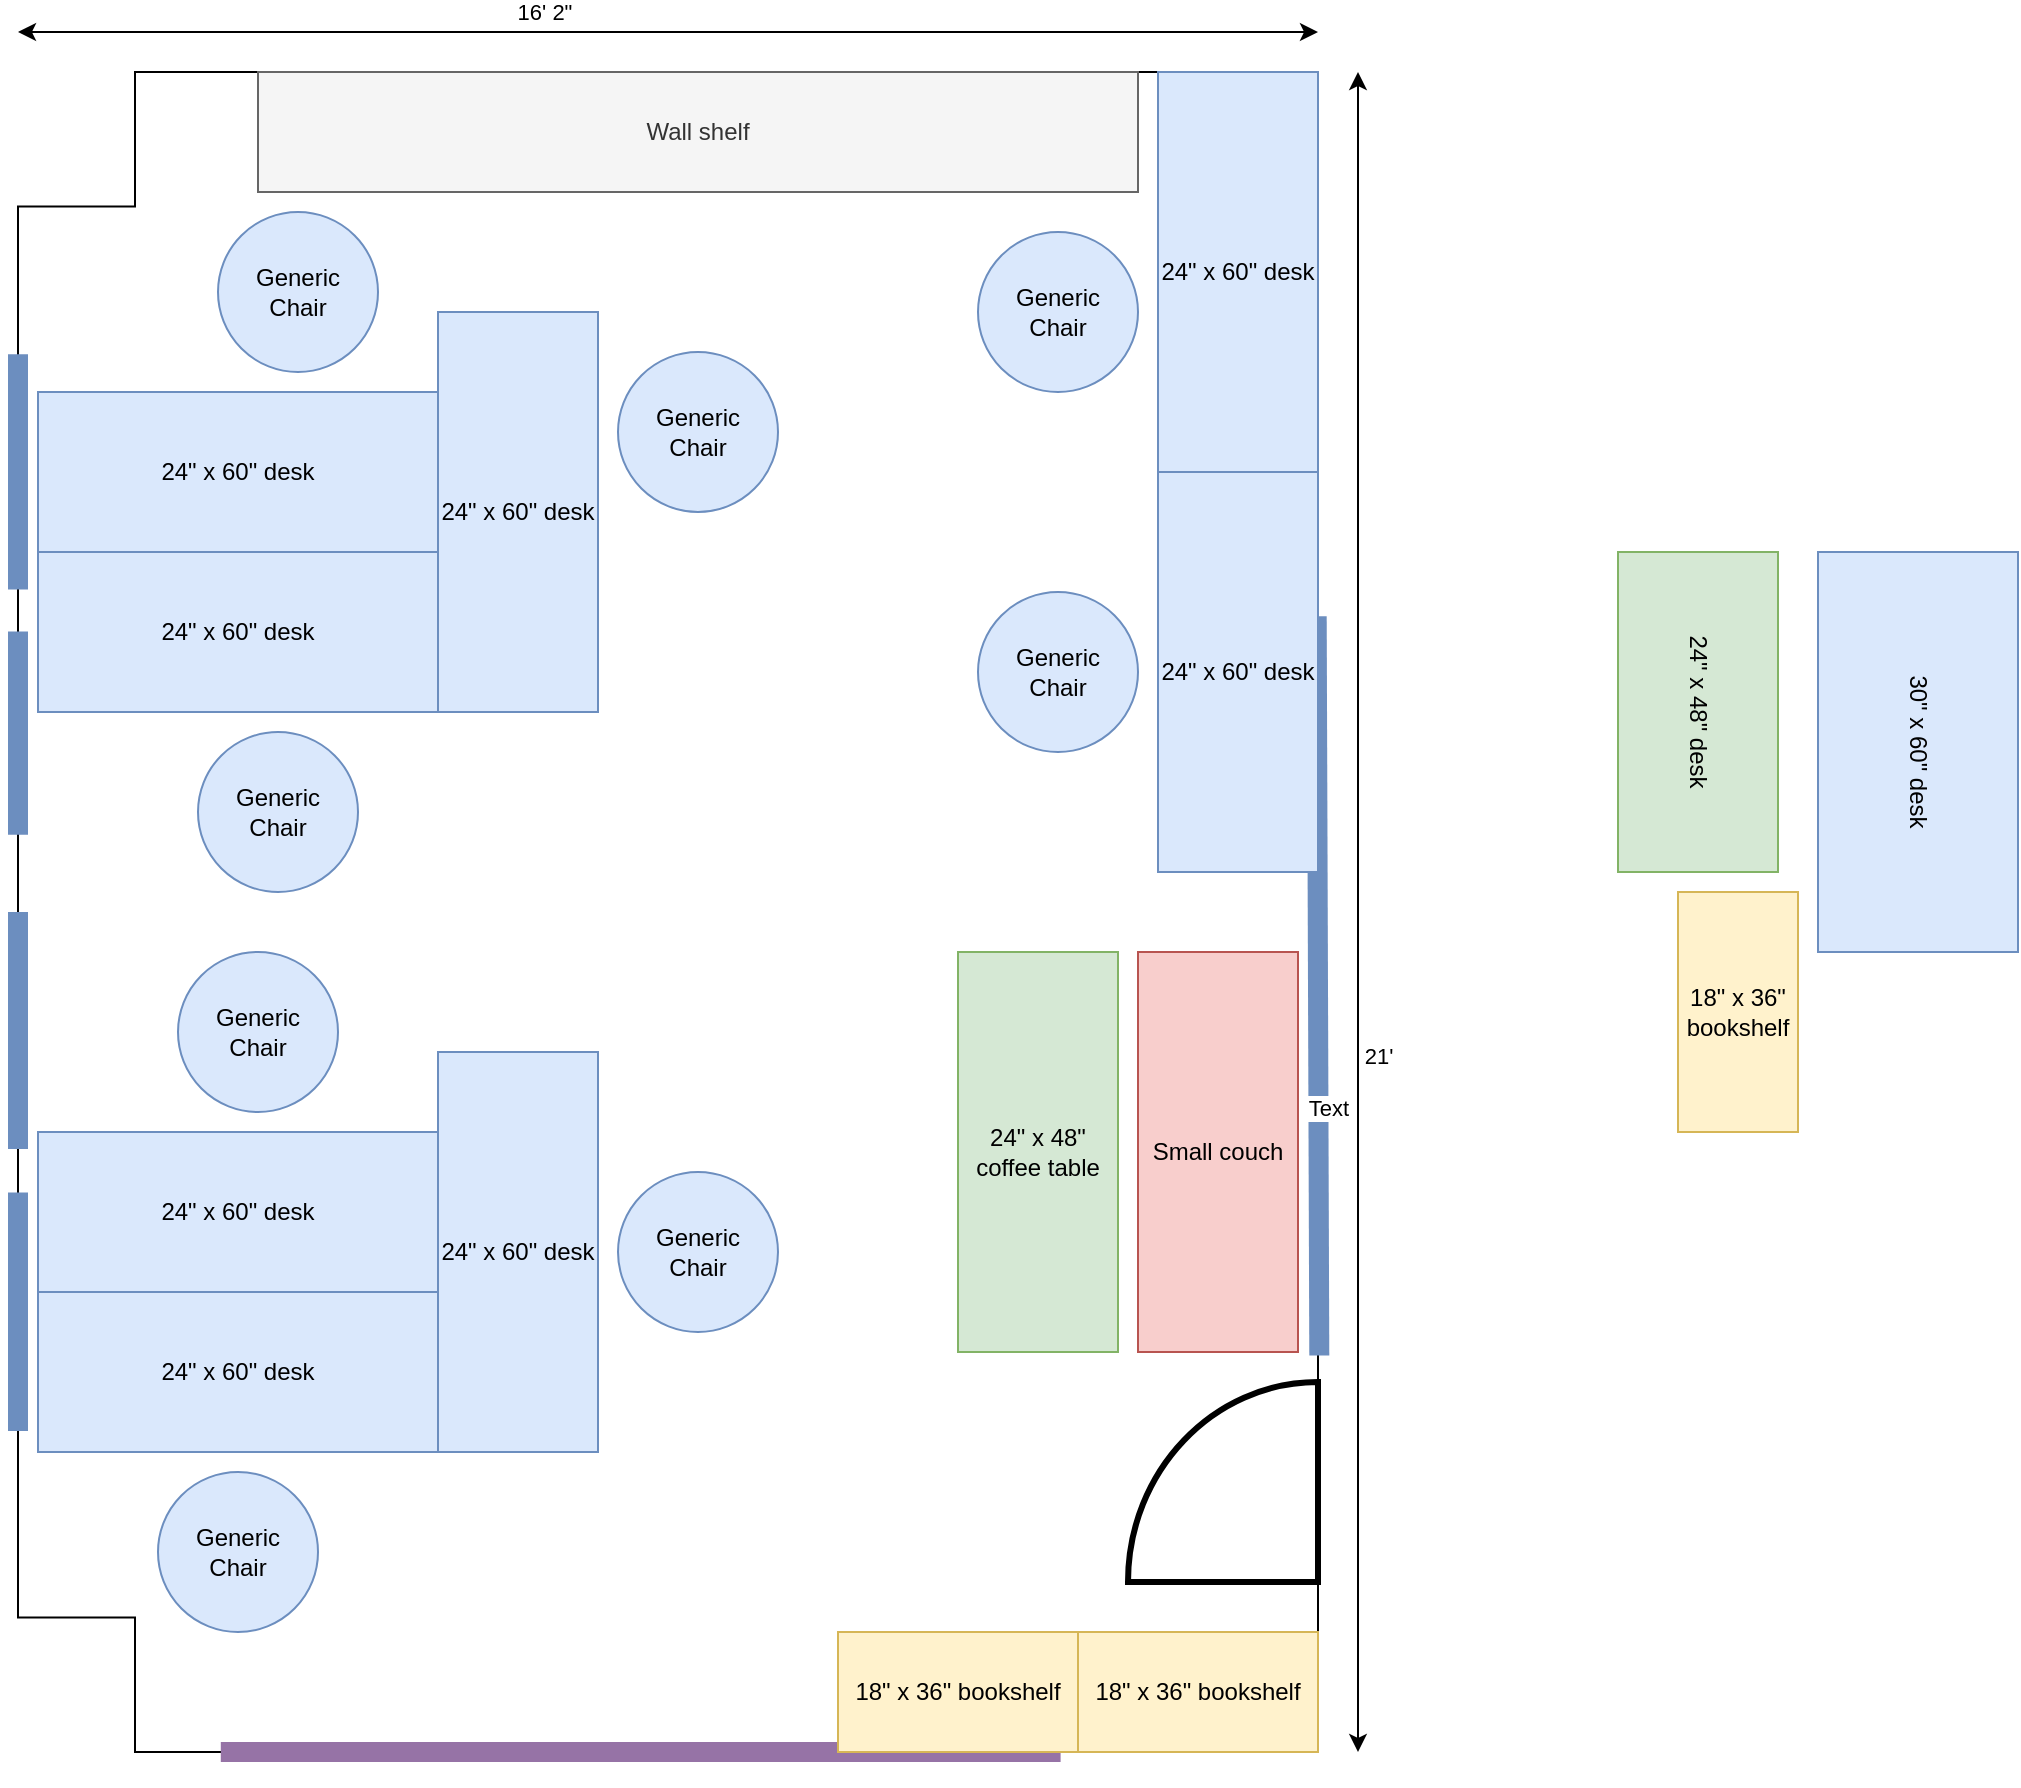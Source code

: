 <mxfile version="16.5.3" type="github" pages="11">
  <diagram name="3 + 3 + 2 + couch" id="h1l7pm7RDv3GFrR0XXOv">
    <mxGraphModel dx="1550" dy="866" grid="1" gridSize="10" guides="1" tooltips="1" connect="1" arrows="1" fold="1" page="1" pageScale="1" pageWidth="1500" pageHeight="1500" math="0" shadow="0">
      <root>
        <mxCell id="nmXL3sbJz803XizUemwa-0" />
        <mxCell id="nmXL3sbJz803XizUemwa-1" parent="nmXL3sbJz803XizUemwa-0" />
        <mxCell id="nmXL3sbJz803XizUemwa-2" value="" style="verticalLabelPosition=bottom;verticalAlign=top;html=1;shape=mxgraph.basic.polygon;polyCoords=[[0.91,0],[0.91,0.08],[1,0.08],[1,0.92],[0.91,0.92],[0.91,1],[0,1],[0,0]];polyline=0;rotation=-180;" parent="nmXL3sbJz803XizUemwa-1" vertex="1">
          <mxGeometry x="320" y="120" width="650" height="840" as="geometry" />
        </mxCell>
        <mxCell id="nmXL3sbJz803XizUemwa-5" value="" style="endArrow=none;html=1;rounded=0;fillColor=#dae8fc;strokeColor=#6c8ebf;strokeWidth=10;exitX=0.001;exitY=0.676;exitDx=0;exitDy=0;exitPerimeter=0;entryX=-0.001;entryY=0.236;entryDx=0;entryDy=0;entryPerimeter=0;" parent="nmXL3sbJz803XizUemwa-1" source="nmXL3sbJz803XizUemwa-2" target="nmXL3sbJz803XizUemwa-2" edge="1">
          <mxGeometry width="50" height="50" relative="1" as="geometry">
            <mxPoint x="200" y="400" as="sourcePoint" />
            <mxPoint x="380" y="350" as="targetPoint" />
          </mxGeometry>
        </mxCell>
        <mxCell id="nmXL3sbJz803XizUemwa-51" value="Text" style="edgeLabel;html=1;align=center;verticalAlign=middle;resizable=0;points=[];" parent="nmXL3sbJz803XizUemwa-5" vertex="1" connectable="0">
          <mxGeometry x="0.33" y="5" relative="1" as="geometry">
            <mxPoint as="offset" />
          </mxGeometry>
        </mxCell>
        <mxCell id="nmXL3sbJz803XizUemwa-6" value="" style="endArrow=none;html=1;rounded=0;fillColor=#dae8fc;strokeColor=#6c8ebf;strokeWidth=10;entryX=1;entryY=0.191;entryDx=0;entryDy=0;entryPerimeter=0;exitX=1;exitY=0.333;exitDx=0;exitDy=0;exitPerimeter=0;" parent="nmXL3sbJz803XizUemwa-1" source="nmXL3sbJz803XizUemwa-2" target="nmXL3sbJz803XizUemwa-2" edge="1">
          <mxGeometry width="50" height="50" relative="1" as="geometry">
            <mxPoint x="1010" y="400" as="sourcePoint" />
            <mxPoint x="1010" y="280" as="targetPoint" />
          </mxGeometry>
        </mxCell>
        <mxCell id="nmXL3sbJz803XizUemwa-7" value="" style="endArrow=none;html=1;rounded=0;fillColor=#dae8fc;strokeColor=#6c8ebf;strokeWidth=10;entryX=1;entryY=0.692;entryDx=0;entryDy=0;entryPerimeter=0;exitX=1;exitY=0.832;exitDx=0;exitDy=0;exitPerimeter=0;" parent="nmXL3sbJz803XizUemwa-1" source="nmXL3sbJz803XizUemwa-2" target="nmXL3sbJz803XizUemwa-2" edge="1">
          <mxGeometry width="50" height="50" relative="1" as="geometry">
            <mxPoint x="980" y="820" as="sourcePoint" />
            <mxPoint x="980" y="700" as="targetPoint" />
          </mxGeometry>
        </mxCell>
        <mxCell id="nmXL3sbJz803XizUemwa-8" value="" style="endArrow=none;html=1;rounded=0;fillColor=#dae8fc;strokeColor=#6c8ebf;strokeWidth=10;exitX=1;exitY=0.667;exitDx=0;exitDy=0;exitPerimeter=0;entryX=1;entryY=0.546;entryDx=0;entryDy=0;entryPerimeter=0;" parent="nmXL3sbJz803XizUemwa-1" source="nmXL3sbJz803XizUemwa-2" target="nmXL3sbJz803XizUemwa-2" edge="1">
          <mxGeometry width="50" height="50" relative="1" as="geometry">
            <mxPoint x="980" y="680" as="sourcePoint" />
            <mxPoint x="960" y="560" as="targetPoint" />
          </mxGeometry>
        </mxCell>
        <mxCell id="nmXL3sbJz803XizUemwa-9" value="" style="endArrow=none;html=1;rounded=0;fillColor=#dae8fc;strokeColor=#6c8ebf;strokeWidth=10;exitX=1;exitY=0.5;exitDx=0;exitDy=0;exitPerimeter=0;entryX=1;entryY=0.359;entryDx=0;entryDy=0;entryPerimeter=0;" parent="nmXL3sbJz803XizUemwa-1" source="nmXL3sbJz803XizUemwa-2" target="nmXL3sbJz803XizUemwa-2" edge="1">
          <mxGeometry width="50" height="50" relative="1" as="geometry">
            <mxPoint x="980" y="540" as="sourcePoint" />
            <mxPoint x="980" y="420" as="targetPoint" />
          </mxGeometry>
        </mxCell>
        <mxCell id="nmXL3sbJz803XizUemwa-10" value="" style="endArrow=none;html=1;rounded=0;fillColor=#e1d5e7;strokeColor=#9673a6;strokeWidth=10;exitX=0.844;exitY=0;exitDx=0;exitDy=0;exitPerimeter=0;entryX=0.198;entryY=0;entryDx=0;entryDy=0;entryPerimeter=0;" parent="nmXL3sbJz803XizUemwa-1" source="nmXL3sbJz803XizUemwa-2" target="nmXL3sbJz803XizUemwa-2" edge="1">
          <mxGeometry width="50" height="50" relative="1" as="geometry">
            <mxPoint x="610" y="60" as="sourcePoint" />
            <mxPoint x="360" y="120" as="targetPoint" />
          </mxGeometry>
        </mxCell>
        <mxCell id="nmXL3sbJz803XizUemwa-16" value="24&quot; x 60&quot; desk" style="rounded=0;whiteSpace=wrap;html=1;rotation=0;fillColor=#dae8fc;strokeColor=#6c8ebf;" parent="nmXL3sbJz803XizUemwa-1" vertex="1">
          <mxGeometry x="330" y="730" width="200" height="80" as="geometry" />
        </mxCell>
        <mxCell id="nmXL3sbJz803XizUemwa-20" value="18&quot; x 36&quot; bookshelf" style="rounded=0;whiteSpace=wrap;html=1;fillColor=#fff2cc;strokeColor=#d6b656;" parent="nmXL3sbJz803XizUemwa-1" vertex="1">
          <mxGeometry x="850" y="900" width="120" height="60" as="geometry" />
        </mxCell>
        <mxCell id="nmXL3sbJz803XizUemwa-21" value="" style="verticalLabelPosition=bottom;verticalAlign=top;html=1;shape=mxgraph.basic.pie;startAngle=0;endAngle=0.25;strokeColor=#000000;shadow=0;strokeWidth=3;rotation=-90;" parent="nmXL3sbJz803XizUemwa-1" vertex="1">
          <mxGeometry x="870" y="780" width="200" height="190" as="geometry" />
        </mxCell>
        <mxCell id="nmXL3sbJz803XizUemwa-22" value="Small couch" style="rounded=0;whiteSpace=wrap;html=1;strokeColor=#b85450;fillColor=#f8cecc;direction=west;" parent="nmXL3sbJz803XizUemwa-1" vertex="1">
          <mxGeometry x="880" y="560" width="80" height="200" as="geometry" />
        </mxCell>
        <mxCell id="nmXL3sbJz803XizUemwa-23" value="" style="endArrow=classic;startArrow=classic;html=1;rounded=0;" parent="nmXL3sbJz803XizUemwa-1" edge="1">
          <mxGeometry width="50" height="50" relative="1" as="geometry">
            <mxPoint x="320" y="100" as="sourcePoint" />
            <mxPoint x="970" y="100" as="targetPoint" />
          </mxGeometry>
        </mxCell>
        <mxCell id="nmXL3sbJz803XizUemwa-24" value="16&#39; 2&quot;" style="edgeLabel;html=1;align=center;verticalAlign=middle;resizable=0;points=[];" parent="nmXL3sbJz803XizUemwa-23" vertex="1" connectable="0">
          <mxGeometry x="-0.193" y="3" relative="1" as="geometry">
            <mxPoint y="-7" as="offset" />
          </mxGeometry>
        </mxCell>
        <mxCell id="nmXL3sbJz803XizUemwa-25" value="" style="endArrow=classic;startArrow=classic;html=1;rounded=0;" parent="nmXL3sbJz803XizUemwa-1" edge="1">
          <mxGeometry width="50" height="50" relative="1" as="geometry">
            <mxPoint x="990" y="960" as="sourcePoint" />
            <mxPoint x="990" y="120" as="targetPoint" />
          </mxGeometry>
        </mxCell>
        <mxCell id="nmXL3sbJz803XizUemwa-26" value="21&#39;" style="edgeLabel;html=1;align=center;verticalAlign=middle;resizable=0;points=[];" parent="nmXL3sbJz803XizUemwa-25" vertex="1" connectable="0">
          <mxGeometry x="-0.193" y="3" relative="1" as="geometry">
            <mxPoint x="13" y="-9" as="offset" />
          </mxGeometry>
        </mxCell>
        <mxCell id="nmXL3sbJz803XizUemwa-27" value="24&quot; x 60&quot; desk" style="rounded=0;whiteSpace=wrap;html=1;rotation=0;fillColor=#dae8fc;strokeColor=#6c8ebf;direction=west;" parent="nmXL3sbJz803XizUemwa-1" vertex="1">
          <mxGeometry x="330" y="650" width="200" height="80" as="geometry" />
        </mxCell>
        <mxCell id="nmXL3sbJz803XizUemwa-28" value="24&quot; x 60&quot; desk" style="rounded=0;whiteSpace=wrap;html=1;rotation=0;fillColor=#dae8fc;strokeColor=#6c8ebf;" parent="nmXL3sbJz803XizUemwa-1" vertex="1">
          <mxGeometry x="330" y="280" width="200" height="80" as="geometry" />
        </mxCell>
        <mxCell id="nmXL3sbJz803XizUemwa-31" value="24&quot; x 60&quot; desk" style="rounded=0;whiteSpace=wrap;html=1;rotation=0;fillColor=#dae8fc;strokeColor=#6c8ebf;direction=south;" parent="nmXL3sbJz803XizUemwa-1" vertex="1">
          <mxGeometry x="890" y="120" width="80" height="200" as="geometry" />
        </mxCell>
        <mxCell id="nmXL3sbJz803XizUemwa-32" value="24&quot; x 60&quot; desk" style="rounded=0;whiteSpace=wrap;html=1;rotation=0;fillColor=#dae8fc;strokeColor=#6c8ebf;direction=west;" parent="nmXL3sbJz803XizUemwa-1" vertex="1">
          <mxGeometry x="330" y="360" width="200" height="80" as="geometry" />
        </mxCell>
        <mxCell id="nmXL3sbJz803XizUemwa-33" value="Generic &lt;br&gt;Chair" style="ellipse;whiteSpace=wrap;html=1;fillColor=#dae8fc;strokeColor=#6c8ebf;" parent="nmXL3sbJz803XizUemwa-1" vertex="1">
          <mxGeometry x="390" y="820" width="80" height="80" as="geometry" />
        </mxCell>
        <mxCell id="nmXL3sbJz803XizUemwa-34" value="Generic &lt;br&gt;Chair" style="ellipse;whiteSpace=wrap;html=1;fillColor=#dae8fc;strokeColor=#6c8ebf;" parent="nmXL3sbJz803XizUemwa-1" vertex="1">
          <mxGeometry x="400" y="560" width="80" height="80" as="geometry" />
        </mxCell>
        <mxCell id="nmXL3sbJz803XizUemwa-35" value="Generic &lt;br&gt;Chair" style="ellipse;whiteSpace=wrap;html=1;fillColor=#dae8fc;strokeColor=#6c8ebf;" parent="nmXL3sbJz803XizUemwa-1" vertex="1">
          <mxGeometry x="410" y="450" width="80" height="80" as="geometry" />
        </mxCell>
        <mxCell id="nmXL3sbJz803XizUemwa-36" value="Generic &lt;br&gt;Chair" style="ellipse;whiteSpace=wrap;html=1;fillColor=#dae8fc;strokeColor=#6c8ebf;" parent="nmXL3sbJz803XizUemwa-1" vertex="1">
          <mxGeometry x="420" y="190" width="80" height="80" as="geometry" />
        </mxCell>
        <mxCell id="nmXL3sbJz803XizUemwa-37" value="24&quot; x 60&quot; desk" style="rounded=0;whiteSpace=wrap;html=1;rotation=0;fillColor=#dae8fc;strokeColor=#6c8ebf;direction=south;" parent="nmXL3sbJz803XizUemwa-1" vertex="1">
          <mxGeometry x="530" y="240" width="80" height="200" as="geometry" />
        </mxCell>
        <mxCell id="nmXL3sbJz803XizUemwa-38" value="Generic &lt;br&gt;Chair" style="ellipse;whiteSpace=wrap;html=1;fillColor=#dae8fc;strokeColor=#6c8ebf;" parent="nmXL3sbJz803XizUemwa-1" vertex="1">
          <mxGeometry x="800" y="200" width="80" height="80" as="geometry" />
        </mxCell>
        <mxCell id="nmXL3sbJz803XizUemwa-39" value="Generic &lt;br&gt;Chair" style="ellipse;whiteSpace=wrap;html=1;fillColor=#dae8fc;strokeColor=#6c8ebf;" parent="nmXL3sbJz803XizUemwa-1" vertex="1">
          <mxGeometry x="620" y="260" width="80" height="80" as="geometry" />
        </mxCell>
        <mxCell id="nmXL3sbJz803XizUemwa-41" value="24&quot; x 48&quot; coffee table" style="rounded=0;whiteSpace=wrap;html=1;rotation=0;fillColor=#d5e8d4;strokeColor=#82b366;direction=south;" parent="nmXL3sbJz803XizUemwa-1" vertex="1">
          <mxGeometry x="790" y="560" width="80" height="200" as="geometry" />
        </mxCell>
        <mxCell id="nmXL3sbJz803XizUemwa-44" value="24&quot; x 60&quot; desk" style="rounded=0;whiteSpace=wrap;html=1;rotation=0;fillColor=#dae8fc;strokeColor=#6c8ebf;direction=south;" parent="nmXL3sbJz803XizUemwa-1" vertex="1">
          <mxGeometry x="530" y="610" width="80" height="200" as="geometry" />
        </mxCell>
        <mxCell id="nmXL3sbJz803XizUemwa-45" value="Generic &lt;br&gt;Chair" style="ellipse;whiteSpace=wrap;html=1;fillColor=#dae8fc;strokeColor=#6c8ebf;" parent="nmXL3sbJz803XizUemwa-1" vertex="1">
          <mxGeometry x="620" y="670" width="80" height="80" as="geometry" />
        </mxCell>
        <mxCell id="nmXL3sbJz803XizUemwa-46" value="24&quot; x 60&quot; desk" style="rounded=0;whiteSpace=wrap;html=1;rotation=0;fillColor=#dae8fc;strokeColor=#6c8ebf;direction=south;" parent="nmXL3sbJz803XizUemwa-1" vertex="1">
          <mxGeometry x="890" y="320" width="80" height="200" as="geometry" />
        </mxCell>
        <mxCell id="nmXL3sbJz803XizUemwa-49" value="Generic &lt;br&gt;Chair" style="ellipse;whiteSpace=wrap;html=1;fillColor=#dae8fc;strokeColor=#6c8ebf;" parent="nmXL3sbJz803XizUemwa-1" vertex="1">
          <mxGeometry x="800" y="380" width="80" height="80" as="geometry" />
        </mxCell>
        <mxCell id="6GsOUtrZi7tJMxO4nsyv-0" value="18&quot; x 36&quot; bookshelf" style="rounded=0;whiteSpace=wrap;html=1;fillColor=#fff2cc;strokeColor=#d6b656;direction=west;" parent="nmXL3sbJz803XizUemwa-1" vertex="1">
          <mxGeometry x="730" y="900" width="120" height="60" as="geometry" />
        </mxCell>
        <mxCell id="oAr99FvSOrq7FhM40PXd-0" value="24&quot; x 48&quot; desk" style="rounded=0;whiteSpace=wrap;html=1;rotation=90;fillColor=#d5e8d4;strokeColor=#82b366;" parent="nmXL3sbJz803XizUemwa-1" vertex="1">
          <mxGeometry x="1080" y="400" width="160" height="80" as="geometry" />
        </mxCell>
        <mxCell id="oAr99FvSOrq7FhM40PXd-1" value="30&quot; x 60&quot; desk" style="rounded=0;whiteSpace=wrap;html=1;rotation=90;fillColor=#dae8fc;strokeColor=#6c8ebf;" parent="nmXL3sbJz803XizUemwa-1" vertex="1">
          <mxGeometry x="1170" y="410" width="200" height="100" as="geometry" />
        </mxCell>
        <mxCell id="oAr99FvSOrq7FhM40PXd-2" value="18&quot; x 36&quot; bookshelf" style="rounded=0;whiteSpace=wrap;html=1;fillColor=#fff2cc;strokeColor=#d6b656;direction=south;" parent="nmXL3sbJz803XizUemwa-1" vertex="1">
          <mxGeometry x="1150" y="530" width="60" height="120" as="geometry" />
        </mxCell>
        <mxCell id="B7vY7a64-g0VtHQtMy4z-0" value="Wall shelf" style="rounded=0;whiteSpace=wrap;html=1;fillColor=#f5f5f5;strokeColor=#666666;fontColor=#333333;" parent="nmXL3sbJz803XizUemwa-1" vertex="1">
          <mxGeometry x="440" y="120" width="440" height="60" as="geometry" />
        </mxCell>
      </root>
    </mxGraphModel>
  </diagram>
  <diagram name="2 + 3 + 3 + couch" id="5K4c6zBmHZmNfl3seY_Y">
    <mxGraphModel dx="1550" dy="866" grid="1" gridSize="10" guides="1" tooltips="1" connect="1" arrows="1" fold="1" page="1" pageScale="1" pageWidth="1500" pageHeight="1500" math="0" shadow="0">
      <root>
        <mxCell id="M5lB6zPMQ-7_ePql1Rqr-0" />
        <mxCell id="M5lB6zPMQ-7_ePql1Rqr-1" parent="M5lB6zPMQ-7_ePql1Rqr-0" />
        <mxCell id="M5lB6zPMQ-7_ePql1Rqr-2" value="" style="verticalLabelPosition=bottom;verticalAlign=top;html=1;shape=mxgraph.basic.polygon;polyCoords=[[0.91,0],[0.91,0.08],[1,0.08],[1,0.92],[0.91,0.92],[0.91,1],[0,1],[0,0]];polyline=0;rotation=-180;" parent="M5lB6zPMQ-7_ePql1Rqr-1" vertex="1">
          <mxGeometry x="320" y="120" width="650" height="840" as="geometry" />
        </mxCell>
        <mxCell id="M5lB6zPMQ-7_ePql1Rqr-5" value="" style="endArrow=none;html=1;rounded=0;fillColor=#dae8fc;strokeColor=#6c8ebf;strokeWidth=10;exitX=0.001;exitY=0.676;exitDx=0;exitDy=0;exitPerimeter=0;entryX=-0.001;entryY=0.236;entryDx=0;entryDy=0;entryPerimeter=0;" parent="M5lB6zPMQ-7_ePql1Rqr-1" source="M5lB6zPMQ-7_ePql1Rqr-2" target="M5lB6zPMQ-7_ePql1Rqr-2" edge="1">
          <mxGeometry width="50" height="50" relative="1" as="geometry">
            <mxPoint x="200" y="400" as="sourcePoint" />
            <mxPoint x="380" y="350" as="targetPoint" />
          </mxGeometry>
        </mxCell>
        <mxCell id="M5lB6zPMQ-7_ePql1Rqr-6" value="Text" style="edgeLabel;html=1;align=center;verticalAlign=middle;resizable=0;points=[];" parent="M5lB6zPMQ-7_ePql1Rqr-5" vertex="1" connectable="0">
          <mxGeometry x="0.33" y="5" relative="1" as="geometry">
            <mxPoint as="offset" />
          </mxGeometry>
        </mxCell>
        <mxCell id="M5lB6zPMQ-7_ePql1Rqr-7" value="" style="endArrow=none;html=1;rounded=0;fillColor=#dae8fc;strokeColor=#6c8ebf;strokeWidth=10;entryX=1;entryY=0.191;entryDx=0;entryDy=0;entryPerimeter=0;exitX=1;exitY=0.333;exitDx=0;exitDy=0;exitPerimeter=0;" parent="M5lB6zPMQ-7_ePql1Rqr-1" source="M5lB6zPMQ-7_ePql1Rqr-2" target="M5lB6zPMQ-7_ePql1Rqr-2" edge="1">
          <mxGeometry width="50" height="50" relative="1" as="geometry">
            <mxPoint x="1010" y="400" as="sourcePoint" />
            <mxPoint x="1010" y="280" as="targetPoint" />
          </mxGeometry>
        </mxCell>
        <mxCell id="M5lB6zPMQ-7_ePql1Rqr-8" value="" style="endArrow=none;html=1;rounded=0;fillColor=#dae8fc;strokeColor=#6c8ebf;strokeWidth=10;entryX=1;entryY=0.692;entryDx=0;entryDy=0;entryPerimeter=0;exitX=1;exitY=0.832;exitDx=0;exitDy=0;exitPerimeter=0;" parent="M5lB6zPMQ-7_ePql1Rqr-1" source="M5lB6zPMQ-7_ePql1Rqr-2" target="M5lB6zPMQ-7_ePql1Rqr-2" edge="1">
          <mxGeometry width="50" height="50" relative="1" as="geometry">
            <mxPoint x="980" y="820" as="sourcePoint" />
            <mxPoint x="980" y="700" as="targetPoint" />
          </mxGeometry>
        </mxCell>
        <mxCell id="M5lB6zPMQ-7_ePql1Rqr-9" value="" style="endArrow=none;html=1;rounded=0;fillColor=#dae8fc;strokeColor=#6c8ebf;strokeWidth=10;exitX=1;exitY=0.667;exitDx=0;exitDy=0;exitPerimeter=0;entryX=1;entryY=0.546;entryDx=0;entryDy=0;entryPerimeter=0;" parent="M5lB6zPMQ-7_ePql1Rqr-1" source="M5lB6zPMQ-7_ePql1Rqr-2" target="M5lB6zPMQ-7_ePql1Rqr-2" edge="1">
          <mxGeometry width="50" height="50" relative="1" as="geometry">
            <mxPoint x="980" y="680" as="sourcePoint" />
            <mxPoint x="960" y="560" as="targetPoint" />
          </mxGeometry>
        </mxCell>
        <mxCell id="M5lB6zPMQ-7_ePql1Rqr-10" value="" style="endArrow=none;html=1;rounded=0;fillColor=#dae8fc;strokeColor=#6c8ebf;strokeWidth=10;exitX=1;exitY=0.5;exitDx=0;exitDy=0;exitPerimeter=0;entryX=1;entryY=0.359;entryDx=0;entryDy=0;entryPerimeter=0;" parent="M5lB6zPMQ-7_ePql1Rqr-1" source="M5lB6zPMQ-7_ePql1Rqr-2" target="M5lB6zPMQ-7_ePql1Rqr-2" edge="1">
          <mxGeometry width="50" height="50" relative="1" as="geometry">
            <mxPoint x="980" y="540" as="sourcePoint" />
            <mxPoint x="980" y="420" as="targetPoint" />
          </mxGeometry>
        </mxCell>
        <mxCell id="M5lB6zPMQ-7_ePql1Rqr-11" value="" style="endArrow=none;html=1;rounded=0;fillColor=#e1d5e7;strokeColor=#9673a6;strokeWidth=10;exitX=0.844;exitY=0;exitDx=0;exitDy=0;exitPerimeter=0;entryX=0.198;entryY=0;entryDx=0;entryDy=0;entryPerimeter=0;" parent="M5lB6zPMQ-7_ePql1Rqr-1" source="M5lB6zPMQ-7_ePql1Rqr-2" target="M5lB6zPMQ-7_ePql1Rqr-2" edge="1">
          <mxGeometry width="50" height="50" relative="1" as="geometry">
            <mxPoint x="610" y="60" as="sourcePoint" />
            <mxPoint x="360" y="120" as="targetPoint" />
          </mxGeometry>
        </mxCell>
        <mxCell id="M5lB6zPMQ-7_ePql1Rqr-13" value="24&quot; x 48&quot; desk" style="rounded=0;whiteSpace=wrap;html=1;rotation=90;fillColor=#d5e8d4;strokeColor=#82b366;" parent="M5lB6zPMQ-7_ePql1Rqr-1" vertex="1">
          <mxGeometry x="1080" y="400" width="160" height="80" as="geometry" />
        </mxCell>
        <mxCell id="M5lB6zPMQ-7_ePql1Rqr-14" value="30&quot; x 60&quot; desk" style="rounded=0;whiteSpace=wrap;html=1;rotation=90;fillColor=#dae8fc;strokeColor=#6c8ebf;" parent="M5lB6zPMQ-7_ePql1Rqr-1" vertex="1">
          <mxGeometry x="1170" y="410" width="200" height="100" as="geometry" />
        </mxCell>
        <mxCell id="M5lB6zPMQ-7_ePql1Rqr-17" value="24&quot; x 60&quot; desk" style="rounded=0;whiteSpace=wrap;html=1;rotation=0;fillColor=#dae8fc;strokeColor=#6c8ebf;direction=south;" parent="M5lB6zPMQ-7_ePql1Rqr-1" vertex="1">
          <mxGeometry x="330" y="690" width="80" height="200" as="geometry" />
        </mxCell>
        <mxCell id="M5lB6zPMQ-7_ePql1Rqr-20" value="18&quot; x 36&quot; bookshelf" style="rounded=0;whiteSpace=wrap;html=1;fillColor=#fff2cc;strokeColor=#d6b656;direction=south;" parent="M5lB6zPMQ-7_ePql1Rqr-1" vertex="1">
          <mxGeometry x="1150" y="530" width="60" height="120" as="geometry" />
        </mxCell>
        <mxCell id="M5lB6zPMQ-7_ePql1Rqr-21" value="18&quot; x 36&quot; bookshelf" style="rounded=0;whiteSpace=wrap;html=1;fillColor=#fff2cc;strokeColor=#d6b656;" parent="M5lB6zPMQ-7_ePql1Rqr-1" vertex="1">
          <mxGeometry x="850" y="900" width="120" height="60" as="geometry" />
        </mxCell>
        <mxCell id="M5lB6zPMQ-7_ePql1Rqr-22" value="" style="verticalLabelPosition=bottom;verticalAlign=top;html=1;shape=mxgraph.basic.pie;startAngle=0;endAngle=0.25;strokeColor=#000000;shadow=0;strokeWidth=3;rotation=-90;" parent="M5lB6zPMQ-7_ePql1Rqr-1" vertex="1">
          <mxGeometry x="870" y="780" width="200" height="190" as="geometry" />
        </mxCell>
        <mxCell id="M5lB6zPMQ-7_ePql1Rqr-23" value="Small couch" style="rounded=0;whiteSpace=wrap;html=1;strokeColor=#b85450;fillColor=#f8cecc;direction=east;" parent="M5lB6zPMQ-7_ePql1Rqr-1" vertex="1">
          <mxGeometry x="880" y="560" width="80" height="200" as="geometry" />
        </mxCell>
        <mxCell id="M5lB6zPMQ-7_ePql1Rqr-24" value="" style="endArrow=classic;startArrow=classic;html=1;rounded=0;" parent="M5lB6zPMQ-7_ePql1Rqr-1" edge="1">
          <mxGeometry width="50" height="50" relative="1" as="geometry">
            <mxPoint x="320" y="100" as="sourcePoint" />
            <mxPoint x="970" y="100" as="targetPoint" />
          </mxGeometry>
        </mxCell>
        <mxCell id="M5lB6zPMQ-7_ePql1Rqr-25" value="16&#39; 2&quot;" style="edgeLabel;html=1;align=center;verticalAlign=middle;resizable=0;points=[];" parent="M5lB6zPMQ-7_ePql1Rqr-24" vertex="1" connectable="0">
          <mxGeometry x="-0.193" y="3" relative="1" as="geometry">
            <mxPoint y="-7" as="offset" />
          </mxGeometry>
        </mxCell>
        <mxCell id="M5lB6zPMQ-7_ePql1Rqr-26" value="" style="endArrow=classic;startArrow=classic;html=1;rounded=0;" parent="M5lB6zPMQ-7_ePql1Rqr-1" edge="1">
          <mxGeometry width="50" height="50" relative="1" as="geometry">
            <mxPoint x="990" y="960" as="sourcePoint" />
            <mxPoint x="990" y="120" as="targetPoint" />
          </mxGeometry>
        </mxCell>
        <mxCell id="M5lB6zPMQ-7_ePql1Rqr-27" value="21&#39;" style="edgeLabel;html=1;align=center;verticalAlign=middle;resizable=0;points=[];" parent="M5lB6zPMQ-7_ePql1Rqr-26" vertex="1" connectable="0">
          <mxGeometry x="-0.193" y="3" relative="1" as="geometry">
            <mxPoint x="13" y="-9" as="offset" />
          </mxGeometry>
        </mxCell>
        <mxCell id="M5lB6zPMQ-7_ePql1Rqr-28" value="24&quot; x 60&quot; desk" style="rounded=0;whiteSpace=wrap;html=1;rotation=0;fillColor=#dae8fc;strokeColor=#6c8ebf;direction=north;" parent="M5lB6zPMQ-7_ePql1Rqr-1" vertex="1">
          <mxGeometry x="330" y="490" width="80" height="200" as="geometry" />
        </mxCell>
        <mxCell id="M5lB6zPMQ-7_ePql1Rqr-29" value="24&quot; x 60&quot; desk" style="rounded=0;whiteSpace=wrap;html=1;rotation=0;fillColor=#dae8fc;strokeColor=#6c8ebf;" parent="M5lB6zPMQ-7_ePql1Rqr-1" vertex="1">
          <mxGeometry x="330" y="280" width="200" height="80" as="geometry" />
        </mxCell>
        <mxCell id="M5lB6zPMQ-7_ePql1Rqr-31" value="24&quot; x 60&quot; desk" style="rounded=0;whiteSpace=wrap;html=1;rotation=0;fillColor=#e1d5e7;strokeColor=#9673a6;direction=west;" parent="M5lB6zPMQ-7_ePql1Rqr-1" vertex="1">
          <mxGeometry x="770" y="120" width="200" height="80" as="geometry" />
        </mxCell>
        <mxCell id="M5lB6zPMQ-7_ePql1Rqr-32" value="24&quot; x 60&quot; desk" style="rounded=0;whiteSpace=wrap;html=1;rotation=0;fillColor=#dae8fc;strokeColor=#6c8ebf;direction=west;" parent="M5lB6zPMQ-7_ePql1Rqr-1" vertex="1">
          <mxGeometry x="330" y="360" width="200" height="80" as="geometry" />
        </mxCell>
        <mxCell id="M5lB6zPMQ-7_ePql1Rqr-33" value="Generic &lt;br&gt;Chair" style="ellipse;whiteSpace=wrap;html=1;fillColor=#dae8fc;strokeColor=#6c8ebf;" parent="M5lB6zPMQ-7_ePql1Rqr-1" vertex="1">
          <mxGeometry x="420" y="750" width="80" height="80" as="geometry" />
        </mxCell>
        <mxCell id="M5lB6zPMQ-7_ePql1Rqr-34" value="Generic &lt;br&gt;Chair" style="ellipse;whiteSpace=wrap;html=1;fillColor=#dae8fc;strokeColor=#6c8ebf;" parent="M5lB6zPMQ-7_ePql1Rqr-1" vertex="1">
          <mxGeometry x="420" y="560" width="80" height="80" as="geometry" />
        </mxCell>
        <mxCell id="M5lB6zPMQ-7_ePql1Rqr-35" value="Generic &lt;br&gt;Chair" style="ellipse;whiteSpace=wrap;html=1;fillColor=#dae8fc;strokeColor=#6c8ebf;" parent="M5lB6zPMQ-7_ePql1Rqr-1" vertex="1">
          <mxGeometry x="420" y="440" width="80" height="80" as="geometry" />
        </mxCell>
        <mxCell id="M5lB6zPMQ-7_ePql1Rqr-36" value="Generic &lt;br&gt;Chair" style="ellipse;whiteSpace=wrap;html=1;fillColor=#dae8fc;strokeColor=#6c8ebf;" parent="M5lB6zPMQ-7_ePql1Rqr-1" vertex="1">
          <mxGeometry x="420" y="190" width="80" height="80" as="geometry" />
        </mxCell>
        <mxCell id="M5lB6zPMQ-7_ePql1Rqr-38" value="Generic &lt;br&gt;Chair" style="ellipse;whiteSpace=wrap;html=1;fillColor=#e1d5e7;strokeColor=#9673a6;" parent="M5lB6zPMQ-7_ePql1Rqr-1" vertex="1">
          <mxGeometry x="870" y="200" width="80" height="80" as="geometry" />
        </mxCell>
        <mxCell id="M5lB6zPMQ-7_ePql1Rqr-41" value="24&quot; x 48&quot; coffee table" style="rounded=0;whiteSpace=wrap;html=1;rotation=0;fillColor=#d5e8d4;strokeColor=#82b366;direction=west;" parent="M5lB6zPMQ-7_ePql1Rqr-1" vertex="1">
          <mxGeometry x="520" y="880" width="200" height="80" as="geometry" />
        </mxCell>
        <mxCell id="M5lB6zPMQ-7_ePql1Rqr-46" value="24&quot; x 60&quot; desk" style="rounded=0;whiteSpace=wrap;html=1;rotation=0;fillColor=#dae8fc;strokeColor=#6c8ebf;direction=south;" parent="M5lB6zPMQ-7_ePql1Rqr-1" vertex="1">
          <mxGeometry x="530" y="280" width="80" height="200" as="geometry" />
        </mxCell>
        <mxCell id="M5lB6zPMQ-7_ePql1Rqr-48" value="24&quot; x 60&quot; desk" style="rounded=0;whiteSpace=wrap;html=1;rotation=0;fillColor=#dae8fc;strokeColor=#6c8ebf;" parent="M5lB6zPMQ-7_ePql1Rqr-1" vertex="1">
          <mxGeometry x="760" y="450" width="200" height="80" as="geometry" />
        </mxCell>
        <mxCell id="M5lB6zPMQ-7_ePql1Rqr-49" value="24&quot; x 60&quot; desk" style="rounded=0;whiteSpace=wrap;html=1;rotation=0;fillColor=#dae8fc;strokeColor=#6c8ebf;direction=west;" parent="M5lB6zPMQ-7_ePql1Rqr-1" vertex="1">
          <mxGeometry x="760" y="370" width="200" height="80" as="geometry" />
        </mxCell>
        <mxCell id="M5lB6zPMQ-7_ePql1Rqr-50" value="Generic &lt;br&gt;Chair" style="ellipse;whiteSpace=wrap;html=1;fillColor=#dae8fc;strokeColor=#6c8ebf;" parent="M5lB6zPMQ-7_ePql1Rqr-1" vertex="1">
          <mxGeometry x="770" y="540" width="80" height="80" as="geometry" />
        </mxCell>
        <mxCell id="M5lB6zPMQ-7_ePql1Rqr-51" value="Generic &lt;br&gt;Chair" style="ellipse;whiteSpace=wrap;html=1;fillColor=#dae8fc;strokeColor=#6c8ebf;" parent="M5lB6zPMQ-7_ePql1Rqr-1" vertex="1">
          <mxGeometry x="770" y="280" width="80" height="80" as="geometry" />
        </mxCell>
        <mxCell id="eh4MtnhUEpuZ92PLqu1F-0" value="18&quot; x 36&quot; bookshelf" style="rounded=0;whiteSpace=wrap;html=1;fillColor=#fff2cc;strokeColor=#d6b656;direction=west;" parent="M5lB6zPMQ-7_ePql1Rqr-1" vertex="1">
          <mxGeometry x="730" y="900" width="120" height="60" as="geometry" />
        </mxCell>
        <mxCell id="oI_y9VIQD9lYzUkZN89Q-0" value="Wall shelf" style="rounded=0;whiteSpace=wrap;html=1;fillColor=#f5f5f5;strokeColor=#666666;fontColor=#333333;" parent="M5lB6zPMQ-7_ePql1Rqr-1" vertex="1">
          <mxGeometry x="440" y="120" width="440" height="60" as="geometry" />
        </mxCell>
        <mxCell id="0N7HWYHhwqCKlVCBIzxi-0" value="Generic &lt;br&gt;Chair" style="ellipse;whiteSpace=wrap;html=1;fillColor=#dae8fc;strokeColor=#6c8ebf;" parent="M5lB6zPMQ-7_ePql1Rqr-1" vertex="1">
          <mxGeometry x="620" y="330" width="80" height="80" as="geometry" />
        </mxCell>
      </root>
    </mxGraphModel>
  </diagram>
  <diagram name="3 + 4 + 2 + couch" id="pTMlkIo7iDy2D92nVT6I">
    <mxGraphModel dx="1550" dy="866" grid="1" gridSize="10" guides="1" tooltips="1" connect="1" arrows="1" fold="1" page="1" pageScale="1" pageWidth="1500" pageHeight="1500" math="0" shadow="0">
      <root>
        <mxCell id="cO_kb0Wh5s6oVpzGjkG8-0" />
        <mxCell id="cO_kb0Wh5s6oVpzGjkG8-1" parent="cO_kb0Wh5s6oVpzGjkG8-0" />
        <mxCell id="cO_kb0Wh5s6oVpzGjkG8-2" value="" style="verticalLabelPosition=bottom;verticalAlign=top;html=1;shape=mxgraph.basic.polygon;polyCoords=[[0.91,0],[0.91,0.08],[1,0.08],[1,0.92],[0.91,0.92],[0.91,1],[0,1],[0,0]];polyline=0;rotation=-180;" parent="cO_kb0Wh5s6oVpzGjkG8-1" vertex="1">
          <mxGeometry x="320" y="120" width="650" height="840" as="geometry" />
        </mxCell>
        <mxCell id="cO_kb0Wh5s6oVpzGjkG8-3" value="" style="endArrow=none;html=1;rounded=0;fillColor=#dae8fc;strokeColor=#6c8ebf;strokeWidth=10;exitX=0.001;exitY=0.676;exitDx=0;exitDy=0;exitPerimeter=0;entryX=-0.001;entryY=0.236;entryDx=0;entryDy=0;entryPerimeter=0;" parent="cO_kb0Wh5s6oVpzGjkG8-1" source="cO_kb0Wh5s6oVpzGjkG8-2" target="cO_kb0Wh5s6oVpzGjkG8-2" edge="1">
          <mxGeometry width="50" height="50" relative="1" as="geometry">
            <mxPoint x="200" y="400" as="sourcePoint" />
            <mxPoint x="380" y="350" as="targetPoint" />
          </mxGeometry>
        </mxCell>
        <mxCell id="cO_kb0Wh5s6oVpzGjkG8-4" value="Text" style="edgeLabel;html=1;align=center;verticalAlign=middle;resizable=0;points=[];" parent="cO_kb0Wh5s6oVpzGjkG8-3" vertex="1" connectable="0">
          <mxGeometry x="0.33" y="5" relative="1" as="geometry">
            <mxPoint as="offset" />
          </mxGeometry>
        </mxCell>
        <mxCell id="cO_kb0Wh5s6oVpzGjkG8-5" value="" style="endArrow=none;html=1;rounded=0;fillColor=#dae8fc;strokeColor=#6c8ebf;strokeWidth=10;entryX=1;entryY=0.191;entryDx=0;entryDy=0;entryPerimeter=0;exitX=1;exitY=0.333;exitDx=0;exitDy=0;exitPerimeter=0;" parent="cO_kb0Wh5s6oVpzGjkG8-1" source="cO_kb0Wh5s6oVpzGjkG8-2" target="cO_kb0Wh5s6oVpzGjkG8-2" edge="1">
          <mxGeometry width="50" height="50" relative="1" as="geometry">
            <mxPoint x="1010" y="400" as="sourcePoint" />
            <mxPoint x="1010" y="280" as="targetPoint" />
          </mxGeometry>
        </mxCell>
        <mxCell id="cO_kb0Wh5s6oVpzGjkG8-6" value="" style="endArrow=none;html=1;rounded=0;fillColor=#dae8fc;strokeColor=#6c8ebf;strokeWidth=10;entryX=1;entryY=0.692;entryDx=0;entryDy=0;entryPerimeter=0;exitX=1;exitY=0.832;exitDx=0;exitDy=0;exitPerimeter=0;" parent="cO_kb0Wh5s6oVpzGjkG8-1" source="cO_kb0Wh5s6oVpzGjkG8-2" target="cO_kb0Wh5s6oVpzGjkG8-2" edge="1">
          <mxGeometry width="50" height="50" relative="1" as="geometry">
            <mxPoint x="980" y="820" as="sourcePoint" />
            <mxPoint x="980" y="700" as="targetPoint" />
          </mxGeometry>
        </mxCell>
        <mxCell id="cO_kb0Wh5s6oVpzGjkG8-7" value="" style="endArrow=none;html=1;rounded=0;fillColor=#dae8fc;strokeColor=#6c8ebf;strokeWidth=10;exitX=1;exitY=0.667;exitDx=0;exitDy=0;exitPerimeter=0;entryX=1;entryY=0.546;entryDx=0;entryDy=0;entryPerimeter=0;" parent="cO_kb0Wh5s6oVpzGjkG8-1" source="cO_kb0Wh5s6oVpzGjkG8-2" target="cO_kb0Wh5s6oVpzGjkG8-2" edge="1">
          <mxGeometry width="50" height="50" relative="1" as="geometry">
            <mxPoint x="980" y="680" as="sourcePoint" />
            <mxPoint x="960" y="560" as="targetPoint" />
          </mxGeometry>
        </mxCell>
        <mxCell id="cO_kb0Wh5s6oVpzGjkG8-8" value="" style="endArrow=none;html=1;rounded=0;fillColor=#dae8fc;strokeColor=#6c8ebf;strokeWidth=10;exitX=1;exitY=0.5;exitDx=0;exitDy=0;exitPerimeter=0;entryX=1;entryY=0.359;entryDx=0;entryDy=0;entryPerimeter=0;" parent="cO_kb0Wh5s6oVpzGjkG8-1" source="cO_kb0Wh5s6oVpzGjkG8-2" target="cO_kb0Wh5s6oVpzGjkG8-2" edge="1">
          <mxGeometry width="50" height="50" relative="1" as="geometry">
            <mxPoint x="980" y="540" as="sourcePoint" />
            <mxPoint x="980" y="420" as="targetPoint" />
          </mxGeometry>
        </mxCell>
        <mxCell id="cO_kb0Wh5s6oVpzGjkG8-9" value="" style="endArrow=none;html=1;rounded=0;fillColor=#e1d5e7;strokeColor=#9673a6;strokeWidth=10;exitX=0.844;exitY=0;exitDx=0;exitDy=0;exitPerimeter=0;entryX=0.198;entryY=0;entryDx=0;entryDy=0;entryPerimeter=0;" parent="cO_kb0Wh5s6oVpzGjkG8-1" source="cO_kb0Wh5s6oVpzGjkG8-2" target="cO_kb0Wh5s6oVpzGjkG8-2" edge="1">
          <mxGeometry width="50" height="50" relative="1" as="geometry">
            <mxPoint x="610" y="60" as="sourcePoint" />
            <mxPoint x="360" y="120" as="targetPoint" />
          </mxGeometry>
        </mxCell>
        <mxCell id="cO_kb0Wh5s6oVpzGjkG8-10" value="24&quot; x 60&quot; desk" style="rounded=0;whiteSpace=wrap;html=1;rotation=0;fillColor=#dae8fc;strokeColor=#6c8ebf;direction=west;" parent="cO_kb0Wh5s6oVpzGjkG8-1" vertex="1">
          <mxGeometry x="330" y="780" width="200" height="80" as="geometry" />
        </mxCell>
        <mxCell id="cO_kb0Wh5s6oVpzGjkG8-11" value="18&quot; x 36&quot; bookshelf" style="rounded=0;whiteSpace=wrap;html=1;fillColor=#fff2cc;strokeColor=#d6b656;" parent="cO_kb0Wh5s6oVpzGjkG8-1" vertex="1">
          <mxGeometry x="850" y="900" width="120" height="60" as="geometry" />
        </mxCell>
        <mxCell id="cO_kb0Wh5s6oVpzGjkG8-12" value="" style="verticalLabelPosition=bottom;verticalAlign=top;html=1;shape=mxgraph.basic.pie;startAngle=0;endAngle=0.25;strokeColor=#000000;shadow=0;strokeWidth=3;rotation=-90;" parent="cO_kb0Wh5s6oVpzGjkG8-1" vertex="1">
          <mxGeometry x="870" y="780" width="200" height="190" as="geometry" />
        </mxCell>
        <mxCell id="cO_kb0Wh5s6oVpzGjkG8-13" value="Small couch" style="rounded=0;whiteSpace=wrap;html=1;strokeColor=#b85450;fillColor=#f8cecc;direction=west;" parent="cO_kb0Wh5s6oVpzGjkG8-1" vertex="1">
          <mxGeometry x="880" y="560" width="80" height="200" as="geometry" />
        </mxCell>
        <mxCell id="cO_kb0Wh5s6oVpzGjkG8-14" value="" style="endArrow=classic;startArrow=classic;html=1;rounded=0;" parent="cO_kb0Wh5s6oVpzGjkG8-1" edge="1">
          <mxGeometry width="50" height="50" relative="1" as="geometry">
            <mxPoint x="320" y="100" as="sourcePoint" />
            <mxPoint x="970" y="100" as="targetPoint" />
          </mxGeometry>
        </mxCell>
        <mxCell id="cO_kb0Wh5s6oVpzGjkG8-15" value="16&#39; 2&quot;" style="edgeLabel;html=1;align=center;verticalAlign=middle;resizable=0;points=[];" parent="cO_kb0Wh5s6oVpzGjkG8-14" vertex="1" connectable="0">
          <mxGeometry x="-0.193" y="3" relative="1" as="geometry">
            <mxPoint y="-7" as="offset" />
          </mxGeometry>
        </mxCell>
        <mxCell id="cO_kb0Wh5s6oVpzGjkG8-16" value="" style="endArrow=classic;startArrow=classic;html=1;rounded=0;" parent="cO_kb0Wh5s6oVpzGjkG8-1" edge="1">
          <mxGeometry width="50" height="50" relative="1" as="geometry">
            <mxPoint x="990" y="960" as="sourcePoint" />
            <mxPoint x="990" y="120" as="targetPoint" />
          </mxGeometry>
        </mxCell>
        <mxCell id="cO_kb0Wh5s6oVpzGjkG8-17" value="21&#39;" style="edgeLabel;html=1;align=center;verticalAlign=middle;resizable=0;points=[];" parent="cO_kb0Wh5s6oVpzGjkG8-16" vertex="1" connectable="0">
          <mxGeometry x="-0.193" y="3" relative="1" as="geometry">
            <mxPoint x="13" y="-9" as="offset" />
          </mxGeometry>
        </mxCell>
        <mxCell id="cO_kb0Wh5s6oVpzGjkG8-18" value="24&quot; x 60&quot; desk" style="rounded=0;whiteSpace=wrap;html=1;rotation=0;fillColor=#dae8fc;strokeColor=#6c8ebf;direction=east;" parent="cO_kb0Wh5s6oVpzGjkG8-1" vertex="1">
          <mxGeometry x="330" y="700" width="200" height="80" as="geometry" />
        </mxCell>
        <mxCell id="cO_kb0Wh5s6oVpzGjkG8-19" value="24&quot; x 60&quot; desk" style="rounded=0;whiteSpace=wrap;html=1;rotation=0;fillColor=#dae8fc;strokeColor=#6c8ebf;" parent="cO_kb0Wh5s6oVpzGjkG8-1" vertex="1">
          <mxGeometry x="330" y="310" width="200" height="80" as="geometry" />
        </mxCell>
        <mxCell id="cO_kb0Wh5s6oVpzGjkG8-20" value="24&quot; x 60&quot; desk" style="rounded=0;whiteSpace=wrap;html=1;rotation=0;fillColor=#dae8fc;strokeColor=#6c8ebf;direction=north;" parent="cO_kb0Wh5s6oVpzGjkG8-1" vertex="1">
          <mxGeometry x="890" y="130" width="80" height="200" as="geometry" />
        </mxCell>
        <mxCell id="cO_kb0Wh5s6oVpzGjkG8-21" value="24&quot; x 60&quot; desk" style="rounded=0;whiteSpace=wrap;html=1;rotation=0;fillColor=#dae8fc;strokeColor=#6c8ebf;direction=west;" parent="cO_kb0Wh5s6oVpzGjkG8-1" vertex="1">
          <mxGeometry x="330" y="390" width="200" height="80" as="geometry" />
        </mxCell>
        <mxCell id="cO_kb0Wh5s6oVpzGjkG8-22" value="Generic &lt;br&gt;Chair" style="ellipse;whiteSpace=wrap;html=1;fillColor=#dae8fc;strokeColor=#6c8ebf;" parent="cO_kb0Wh5s6oVpzGjkG8-1" vertex="1">
          <mxGeometry x="420" y="870" width="80" height="80" as="geometry" />
        </mxCell>
        <mxCell id="cO_kb0Wh5s6oVpzGjkG8-23" value="Generic &lt;br&gt;Chair" style="ellipse;whiteSpace=wrap;html=1;fillColor=#dae8fc;strokeColor=#6c8ebf;" parent="cO_kb0Wh5s6oVpzGjkG8-1" vertex="1">
          <mxGeometry x="330" y="610" width="80" height="80" as="geometry" />
        </mxCell>
        <mxCell id="cO_kb0Wh5s6oVpzGjkG8-24" value="Generic &lt;br&gt;Chair" style="ellipse;whiteSpace=wrap;html=1;fillColor=#dae8fc;strokeColor=#6c8ebf;" parent="cO_kb0Wh5s6oVpzGjkG8-1" vertex="1">
          <mxGeometry x="420" y="480" width="80" height="80" as="geometry" />
        </mxCell>
        <mxCell id="cO_kb0Wh5s6oVpzGjkG8-25" value="Generic &lt;br&gt;Chair" style="ellipse;whiteSpace=wrap;html=1;fillColor=#dae8fc;strokeColor=#6c8ebf;" parent="cO_kb0Wh5s6oVpzGjkG8-1" vertex="1">
          <mxGeometry x="420" y="220" width="80" height="80" as="geometry" />
        </mxCell>
        <mxCell id="cO_kb0Wh5s6oVpzGjkG8-26" value="Generic &lt;br&gt;Chair" style="ellipse;whiteSpace=wrap;html=1;fillColor=#dae8fc;strokeColor=#6c8ebf;" parent="cO_kb0Wh5s6oVpzGjkG8-1" vertex="1">
          <mxGeometry x="800" y="240" width="80" height="80" as="geometry" />
        </mxCell>
        <mxCell id="cO_kb0Wh5s6oVpzGjkG8-27" value="24&quot; x 48&quot; coffee table" style="rounded=0;whiteSpace=wrap;html=1;rotation=0;fillColor=#d5e8d4;strokeColor=#82b366;direction=north;" parent="cO_kb0Wh5s6oVpzGjkG8-1" vertex="1">
          <mxGeometry x="780" y="560" width="80" height="200" as="geometry" />
        </mxCell>
        <mxCell id="cO_kb0Wh5s6oVpzGjkG8-28" value="24&quot; x 60&quot; desk" style="rounded=0;whiteSpace=wrap;html=1;rotation=0;fillColor=#dae8fc;strokeColor=#6c8ebf;direction=south;" parent="cO_kb0Wh5s6oVpzGjkG8-1" vertex="1">
          <mxGeometry x="890" y="340" width="80" height="200" as="geometry" />
        </mxCell>
        <mxCell id="cO_kb0Wh5s6oVpzGjkG8-29" value="Generic &lt;br&gt;Chair" style="ellipse;whiteSpace=wrap;html=1;fillColor=#dae8fc;strokeColor=#6c8ebf;" parent="cO_kb0Wh5s6oVpzGjkG8-1" vertex="1">
          <mxGeometry x="800" y="410" width="80" height="80" as="geometry" />
        </mxCell>
        <mxCell id="cO_kb0Wh5s6oVpzGjkG8-30" value="24&quot; x 60&quot; desk" style="rounded=0;whiteSpace=wrap;html=1;rotation=0;fillColor=#dae8fc;strokeColor=#6c8ebf;" parent="cO_kb0Wh5s6oVpzGjkG8-1" vertex="1">
          <mxGeometry x="530" y="390" width="200" height="80" as="geometry" />
        </mxCell>
        <mxCell id="cO_kb0Wh5s6oVpzGjkG8-31" value="24&quot; x 60&quot; desk" style="rounded=0;whiteSpace=wrap;html=1;rotation=0;fillColor=#dae8fc;strokeColor=#6c8ebf;direction=west;" parent="cO_kb0Wh5s6oVpzGjkG8-1" vertex="1">
          <mxGeometry x="530" y="310" width="200" height="80" as="geometry" />
        </mxCell>
        <mxCell id="cO_kb0Wh5s6oVpzGjkG8-32" value="Generic &lt;br&gt;Chair" style="ellipse;whiteSpace=wrap;html=1;fillColor=#dae8fc;strokeColor=#6c8ebf;" parent="cO_kb0Wh5s6oVpzGjkG8-1" vertex="1">
          <mxGeometry x="580" y="480" width="80" height="80" as="geometry" />
        </mxCell>
        <mxCell id="cO_kb0Wh5s6oVpzGjkG8-33" value="Generic &lt;br&gt;Chair" style="ellipse;whiteSpace=wrap;html=1;fillColor=#dae8fc;strokeColor=#6c8ebf;" parent="cO_kb0Wh5s6oVpzGjkG8-1" vertex="1">
          <mxGeometry x="600" y="220" width="80" height="80" as="geometry" />
        </mxCell>
        <mxCell id="cO_kb0Wh5s6oVpzGjkG8-34" value="24&quot; x 48&quot; desk" style="rounded=0;whiteSpace=wrap;html=1;rotation=90;fillColor=#d5e8d4;strokeColor=#82b366;" parent="cO_kb0Wh5s6oVpzGjkG8-1" vertex="1">
          <mxGeometry x="1080" y="400" width="160" height="80" as="geometry" />
        </mxCell>
        <mxCell id="cO_kb0Wh5s6oVpzGjkG8-35" value="30&quot; x 60&quot; desk" style="rounded=0;whiteSpace=wrap;html=1;rotation=90;fillColor=#dae8fc;strokeColor=#6c8ebf;" parent="cO_kb0Wh5s6oVpzGjkG8-1" vertex="1">
          <mxGeometry x="1170" y="410" width="200" height="100" as="geometry" />
        </mxCell>
        <mxCell id="cO_kb0Wh5s6oVpzGjkG8-36" value="18&quot; x 36&quot; bookshelf" style="rounded=0;whiteSpace=wrap;html=1;fillColor=#fff2cc;strokeColor=#d6b656;direction=south;" parent="cO_kb0Wh5s6oVpzGjkG8-1" vertex="1">
          <mxGeometry x="1150" y="530" width="60" height="120" as="geometry" />
        </mxCell>
        <mxCell id="cO_kb0Wh5s6oVpzGjkG8-37" value="Wall shelf" style="rounded=0;whiteSpace=wrap;html=1;fillColor=#f5f5f5;strokeColor=#666666;fontColor=#333333;" parent="cO_kb0Wh5s6oVpzGjkG8-1" vertex="1">
          <mxGeometry x="440" y="120" width="440" height="60" as="geometry" />
        </mxCell>
        <mxCell id="cO_kb0Wh5s6oVpzGjkG8-38" value="24&quot; x 60&quot; desk" style="rounded=0;whiteSpace=wrap;html=1;rotation=0;fillColor=#dae8fc;strokeColor=#6c8ebf;direction=south;" parent="cO_kb0Wh5s6oVpzGjkG8-1" vertex="1">
          <mxGeometry x="530" y="660" width="80" height="200" as="geometry" />
        </mxCell>
        <mxCell id="cO_kb0Wh5s6oVpzGjkG8-39" value="Generic &lt;br&gt;Chair" style="ellipse;whiteSpace=wrap;html=1;fillColor=#dae8fc;strokeColor=#6c8ebf;" parent="cO_kb0Wh5s6oVpzGjkG8-1" vertex="1">
          <mxGeometry x="610" y="720" width="80" height="80" as="geometry" />
        </mxCell>
      </root>
    </mxGraphModel>
  </diagram>
  <diagram name="3 + 5 + 1 + couch" id="njuVewQpW736e4H3WCzM">
    <mxGraphModel dx="1550" dy="866" grid="1" gridSize="10" guides="1" tooltips="1" connect="1" arrows="1" fold="1" page="1" pageScale="1" pageWidth="1500" pageHeight="1500" math="0" shadow="0">
      <root>
        <mxCell id="Jbabt4YH9vOipy80rKss-0" />
        <mxCell id="Jbabt4YH9vOipy80rKss-1" parent="Jbabt4YH9vOipy80rKss-0" />
        <mxCell id="Jbabt4YH9vOipy80rKss-2" value="" style="verticalLabelPosition=bottom;verticalAlign=top;html=1;shape=mxgraph.basic.polygon;polyCoords=[[0.91,0],[0.91,0.08],[1,0.08],[1,0.92],[0.91,0.92],[0.91,1],[0,1],[0,0]];polyline=0;rotation=-180;" parent="Jbabt4YH9vOipy80rKss-1" vertex="1">
          <mxGeometry x="320" y="120" width="650" height="840" as="geometry" />
        </mxCell>
        <mxCell id="Jbabt4YH9vOipy80rKss-5" value="" style="endArrow=none;html=1;rounded=0;fillColor=#dae8fc;strokeColor=#6c8ebf;strokeWidth=10;exitX=0.001;exitY=0.676;exitDx=0;exitDy=0;exitPerimeter=0;entryX=-0.001;entryY=0.236;entryDx=0;entryDy=0;entryPerimeter=0;" parent="Jbabt4YH9vOipy80rKss-1" source="Jbabt4YH9vOipy80rKss-2" target="Jbabt4YH9vOipy80rKss-2" edge="1">
          <mxGeometry width="50" height="50" relative="1" as="geometry">
            <mxPoint x="200" y="400" as="sourcePoint" />
            <mxPoint x="380" y="350" as="targetPoint" />
          </mxGeometry>
        </mxCell>
        <mxCell id="Jbabt4YH9vOipy80rKss-6" value="Text" style="edgeLabel;html=1;align=center;verticalAlign=middle;resizable=0;points=[];" parent="Jbabt4YH9vOipy80rKss-5" vertex="1" connectable="0">
          <mxGeometry x="0.33" y="5" relative="1" as="geometry">
            <mxPoint as="offset" />
          </mxGeometry>
        </mxCell>
        <mxCell id="Jbabt4YH9vOipy80rKss-7" value="" style="endArrow=none;html=1;rounded=0;fillColor=#dae8fc;strokeColor=#6c8ebf;strokeWidth=10;entryX=1;entryY=0.191;entryDx=0;entryDy=0;entryPerimeter=0;exitX=1;exitY=0.333;exitDx=0;exitDy=0;exitPerimeter=0;" parent="Jbabt4YH9vOipy80rKss-1" source="Jbabt4YH9vOipy80rKss-2" target="Jbabt4YH9vOipy80rKss-2" edge="1">
          <mxGeometry width="50" height="50" relative="1" as="geometry">
            <mxPoint x="1010" y="400" as="sourcePoint" />
            <mxPoint x="1010" y="280" as="targetPoint" />
          </mxGeometry>
        </mxCell>
        <mxCell id="Jbabt4YH9vOipy80rKss-8" value="" style="endArrow=none;html=1;rounded=0;fillColor=#dae8fc;strokeColor=#6c8ebf;strokeWidth=10;entryX=1;entryY=0.692;entryDx=0;entryDy=0;entryPerimeter=0;exitX=1;exitY=0.832;exitDx=0;exitDy=0;exitPerimeter=0;" parent="Jbabt4YH9vOipy80rKss-1" source="Jbabt4YH9vOipy80rKss-2" target="Jbabt4YH9vOipy80rKss-2" edge="1">
          <mxGeometry width="50" height="50" relative="1" as="geometry">
            <mxPoint x="980" y="820" as="sourcePoint" />
            <mxPoint x="980" y="700" as="targetPoint" />
          </mxGeometry>
        </mxCell>
        <mxCell id="Jbabt4YH9vOipy80rKss-9" value="" style="endArrow=none;html=1;rounded=0;fillColor=#dae8fc;strokeColor=#6c8ebf;strokeWidth=10;exitX=1;exitY=0.667;exitDx=0;exitDy=0;exitPerimeter=0;entryX=1;entryY=0.546;entryDx=0;entryDy=0;entryPerimeter=0;" parent="Jbabt4YH9vOipy80rKss-1" source="Jbabt4YH9vOipy80rKss-2" target="Jbabt4YH9vOipy80rKss-2" edge="1">
          <mxGeometry width="50" height="50" relative="1" as="geometry">
            <mxPoint x="980" y="680" as="sourcePoint" />
            <mxPoint x="960" y="560" as="targetPoint" />
          </mxGeometry>
        </mxCell>
        <mxCell id="Jbabt4YH9vOipy80rKss-10" value="" style="endArrow=none;html=1;rounded=0;fillColor=#dae8fc;strokeColor=#6c8ebf;strokeWidth=10;exitX=1;exitY=0.5;exitDx=0;exitDy=0;exitPerimeter=0;entryX=1;entryY=0.359;entryDx=0;entryDy=0;entryPerimeter=0;" parent="Jbabt4YH9vOipy80rKss-1" source="Jbabt4YH9vOipy80rKss-2" target="Jbabt4YH9vOipy80rKss-2" edge="1">
          <mxGeometry width="50" height="50" relative="1" as="geometry">
            <mxPoint x="980" y="540" as="sourcePoint" />
            <mxPoint x="980" y="420" as="targetPoint" />
          </mxGeometry>
        </mxCell>
        <mxCell id="Jbabt4YH9vOipy80rKss-11" value="" style="endArrow=none;html=1;rounded=0;fillColor=#e1d5e7;strokeColor=#9673a6;strokeWidth=10;exitX=0.844;exitY=0;exitDx=0;exitDy=0;exitPerimeter=0;entryX=0.198;entryY=0;entryDx=0;entryDy=0;entryPerimeter=0;" parent="Jbabt4YH9vOipy80rKss-1" source="Jbabt4YH9vOipy80rKss-2" target="Jbabt4YH9vOipy80rKss-2" edge="1">
          <mxGeometry width="50" height="50" relative="1" as="geometry">
            <mxPoint x="610" y="60" as="sourcePoint" />
            <mxPoint x="360" y="120" as="targetPoint" />
          </mxGeometry>
        </mxCell>
        <mxCell id="Jbabt4YH9vOipy80rKss-17" value="24&quot; x 60&quot; desk" style="rounded=0;whiteSpace=wrap;html=1;rotation=0;fillColor=#dae8fc;strokeColor=#6c8ebf;direction=west;" parent="Jbabt4YH9vOipy80rKss-1" vertex="1">
          <mxGeometry x="330" y="780" width="200" height="80" as="geometry" />
        </mxCell>
        <mxCell id="Jbabt4YH9vOipy80rKss-21" value="18&quot; x 36&quot; bookshelf" style="rounded=0;whiteSpace=wrap;html=1;fillColor=#fff2cc;strokeColor=#d6b656;" parent="Jbabt4YH9vOipy80rKss-1" vertex="1">
          <mxGeometry x="850" y="900" width="120" height="60" as="geometry" />
        </mxCell>
        <mxCell id="Jbabt4YH9vOipy80rKss-22" value="" style="verticalLabelPosition=bottom;verticalAlign=top;html=1;shape=mxgraph.basic.pie;startAngle=0;endAngle=0.25;strokeColor=#000000;shadow=0;strokeWidth=3;rotation=-90;" parent="Jbabt4YH9vOipy80rKss-1" vertex="1">
          <mxGeometry x="870" y="780" width="200" height="190" as="geometry" />
        </mxCell>
        <mxCell id="Jbabt4YH9vOipy80rKss-23" value="Small couch" style="rounded=0;whiteSpace=wrap;html=1;strokeColor=#b85450;fillColor=#f8cecc;direction=west;" parent="Jbabt4YH9vOipy80rKss-1" vertex="1">
          <mxGeometry x="880" y="560" width="80" height="200" as="geometry" />
        </mxCell>
        <mxCell id="Jbabt4YH9vOipy80rKss-24" value="" style="endArrow=classic;startArrow=classic;html=1;rounded=0;" parent="Jbabt4YH9vOipy80rKss-1" edge="1">
          <mxGeometry width="50" height="50" relative="1" as="geometry">
            <mxPoint x="320" y="100" as="sourcePoint" />
            <mxPoint x="970" y="100" as="targetPoint" />
          </mxGeometry>
        </mxCell>
        <mxCell id="Jbabt4YH9vOipy80rKss-25" value="16&#39; 2&quot;" style="edgeLabel;html=1;align=center;verticalAlign=middle;resizable=0;points=[];" parent="Jbabt4YH9vOipy80rKss-24" vertex="1" connectable="0">
          <mxGeometry x="-0.193" y="3" relative="1" as="geometry">
            <mxPoint y="-7" as="offset" />
          </mxGeometry>
        </mxCell>
        <mxCell id="Jbabt4YH9vOipy80rKss-26" value="" style="endArrow=classic;startArrow=classic;html=1;rounded=0;" parent="Jbabt4YH9vOipy80rKss-1" edge="1">
          <mxGeometry width="50" height="50" relative="1" as="geometry">
            <mxPoint x="990" y="960" as="sourcePoint" />
            <mxPoint x="990" y="120" as="targetPoint" />
          </mxGeometry>
        </mxCell>
        <mxCell id="Jbabt4YH9vOipy80rKss-27" value="21&#39;" style="edgeLabel;html=1;align=center;verticalAlign=middle;resizable=0;points=[];" parent="Jbabt4YH9vOipy80rKss-26" vertex="1" connectable="0">
          <mxGeometry x="-0.193" y="3" relative="1" as="geometry">
            <mxPoint x="13" y="-9" as="offset" />
          </mxGeometry>
        </mxCell>
        <mxCell id="Jbabt4YH9vOipy80rKss-28" value="24&quot; x 60&quot; desk" style="rounded=0;whiteSpace=wrap;html=1;rotation=0;fillColor=#dae8fc;strokeColor=#6c8ebf;direction=east;" parent="Jbabt4YH9vOipy80rKss-1" vertex="1">
          <mxGeometry x="330" y="700" width="200" height="80" as="geometry" />
        </mxCell>
        <mxCell id="Jbabt4YH9vOipy80rKss-29" value="24&quot; x 60&quot; desk" style="rounded=0;whiteSpace=wrap;html=1;rotation=0;fillColor=#dae8fc;strokeColor=#6c8ebf;" parent="Jbabt4YH9vOipy80rKss-1" vertex="1">
          <mxGeometry x="330" y="310" width="200" height="80" as="geometry" />
        </mxCell>
        <mxCell id="Jbabt4YH9vOipy80rKss-31" value="24&quot; x 60&quot; desk" style="rounded=0;whiteSpace=wrap;html=1;rotation=0;fillColor=#e1d5e7;strokeColor=#9673a6;direction=west;" parent="Jbabt4YH9vOipy80rKss-1" vertex="1">
          <mxGeometry x="770" y="120" width="200" height="80" as="geometry" />
        </mxCell>
        <mxCell id="Jbabt4YH9vOipy80rKss-32" value="24&quot; x 60&quot; desk" style="rounded=0;whiteSpace=wrap;html=1;rotation=0;fillColor=#dae8fc;strokeColor=#6c8ebf;direction=west;" parent="Jbabt4YH9vOipy80rKss-1" vertex="1">
          <mxGeometry x="330" y="390" width="200" height="80" as="geometry" />
        </mxCell>
        <mxCell id="Jbabt4YH9vOipy80rKss-33" value="Generic &lt;br&gt;Chair" style="ellipse;whiteSpace=wrap;html=1;fillColor=#dae8fc;strokeColor=#6c8ebf;" parent="Jbabt4YH9vOipy80rKss-1" vertex="1">
          <mxGeometry x="420" y="870" width="80" height="80" as="geometry" />
        </mxCell>
        <mxCell id="Jbabt4YH9vOipy80rKss-34" value="Generic &lt;br&gt;Chair" style="ellipse;whiteSpace=wrap;html=1;fillColor=#dae8fc;strokeColor=#6c8ebf;" parent="Jbabt4YH9vOipy80rKss-1" vertex="1">
          <mxGeometry x="330" y="610" width="80" height="80" as="geometry" />
        </mxCell>
        <mxCell id="Jbabt4YH9vOipy80rKss-35" value="Generic &lt;br&gt;Chair" style="ellipse;whiteSpace=wrap;html=1;fillColor=#dae8fc;strokeColor=#6c8ebf;" parent="Jbabt4YH9vOipy80rKss-1" vertex="1">
          <mxGeometry x="420" y="480" width="80" height="80" as="geometry" />
        </mxCell>
        <mxCell id="Jbabt4YH9vOipy80rKss-36" value="Generic &lt;br&gt;Chair" style="ellipse;whiteSpace=wrap;html=1;fillColor=#dae8fc;strokeColor=#6c8ebf;" parent="Jbabt4YH9vOipy80rKss-1" vertex="1">
          <mxGeometry x="420" y="220" width="80" height="80" as="geometry" />
        </mxCell>
        <mxCell id="Jbabt4YH9vOipy80rKss-38" value="Generic &lt;br&gt;Chair" style="ellipse;whiteSpace=wrap;html=1;fillColor=#e1d5e7;strokeColor=#9673a6;" parent="Jbabt4YH9vOipy80rKss-1" vertex="1">
          <mxGeometry x="870" y="200" width="80" height="80" as="geometry" />
        </mxCell>
        <mxCell id="Jbabt4YH9vOipy80rKss-41" value="24&quot; x 48&quot; coffee table" style="rounded=0;whiteSpace=wrap;html=1;rotation=0;fillColor=#d5e8d4;strokeColor=#82b366;direction=north;" parent="Jbabt4YH9vOipy80rKss-1" vertex="1">
          <mxGeometry x="780" y="560" width="80" height="200" as="geometry" />
        </mxCell>
        <mxCell id="Jbabt4YH9vOipy80rKss-46" value="24&quot; x 60&quot; desk" style="rounded=0;whiteSpace=wrap;html=1;rotation=0;fillColor=#dae8fc;strokeColor=#6c8ebf;direction=south;" parent="Jbabt4YH9vOipy80rKss-1" vertex="1">
          <mxGeometry x="730" y="270" width="80" height="200" as="geometry" />
        </mxCell>
        <mxCell id="Jbabt4YH9vOipy80rKss-47" value="Generic &lt;br&gt;Chair" style="ellipse;whiteSpace=wrap;html=1;fillColor=#dae8fc;strokeColor=#6c8ebf;" parent="Jbabt4YH9vOipy80rKss-1" vertex="1">
          <mxGeometry x="810" y="370" width="80" height="80" as="geometry" />
        </mxCell>
        <mxCell id="Jbabt4YH9vOipy80rKss-48" value="24&quot; x 60&quot; desk" style="rounded=0;whiteSpace=wrap;html=1;rotation=0;fillColor=#dae8fc;strokeColor=#6c8ebf;" parent="Jbabt4YH9vOipy80rKss-1" vertex="1">
          <mxGeometry x="530" y="390" width="200" height="80" as="geometry" />
        </mxCell>
        <mxCell id="Jbabt4YH9vOipy80rKss-49" value="24&quot; x 60&quot; desk" style="rounded=0;whiteSpace=wrap;html=1;rotation=0;fillColor=#dae8fc;strokeColor=#6c8ebf;direction=west;" parent="Jbabt4YH9vOipy80rKss-1" vertex="1">
          <mxGeometry x="530" y="310" width="200" height="80" as="geometry" />
        </mxCell>
        <mxCell id="Jbabt4YH9vOipy80rKss-50" value="Generic &lt;br&gt;Chair" style="ellipse;whiteSpace=wrap;html=1;fillColor=#dae8fc;strokeColor=#6c8ebf;" parent="Jbabt4YH9vOipy80rKss-1" vertex="1">
          <mxGeometry x="580" y="480" width="80" height="80" as="geometry" />
        </mxCell>
        <mxCell id="Jbabt4YH9vOipy80rKss-51" value="Generic &lt;br&gt;Chair" style="ellipse;whiteSpace=wrap;html=1;fillColor=#dae8fc;strokeColor=#6c8ebf;" parent="Jbabt4YH9vOipy80rKss-1" vertex="1">
          <mxGeometry x="600" y="220" width="80" height="80" as="geometry" />
        </mxCell>
        <mxCell id="Fr68XKlrle1XEh05EQUa-0" value="24&quot; x 48&quot; desk" style="rounded=0;whiteSpace=wrap;html=1;rotation=90;fillColor=#d5e8d4;strokeColor=#82b366;" parent="Jbabt4YH9vOipy80rKss-1" vertex="1">
          <mxGeometry x="1080" y="400" width="160" height="80" as="geometry" />
        </mxCell>
        <mxCell id="Fr68XKlrle1XEh05EQUa-1" value="30&quot; x 60&quot; desk" style="rounded=0;whiteSpace=wrap;html=1;rotation=90;fillColor=#dae8fc;strokeColor=#6c8ebf;" parent="Jbabt4YH9vOipy80rKss-1" vertex="1">
          <mxGeometry x="1170" y="410" width="200" height="100" as="geometry" />
        </mxCell>
        <mxCell id="Fr68XKlrle1XEh05EQUa-2" value="18&quot; x 36&quot; bookshelf" style="rounded=0;whiteSpace=wrap;html=1;fillColor=#fff2cc;strokeColor=#d6b656;direction=south;" parent="Jbabt4YH9vOipy80rKss-1" vertex="1">
          <mxGeometry x="1150" y="530" width="60" height="120" as="geometry" />
        </mxCell>
        <mxCell id="0wDZc3VHlAF7HwjmTdSJ-0" value="Wall shelf" style="rounded=0;whiteSpace=wrap;html=1;fillColor=#f5f5f5;strokeColor=#666666;fontColor=#333333;" parent="Jbabt4YH9vOipy80rKss-1" vertex="1">
          <mxGeometry x="440" y="120" width="440" height="60" as="geometry" />
        </mxCell>
        <mxCell id="UjrEsSXzxGL8rJ28Opis-0" value="24&quot; x 60&quot; desk" style="rounded=0;whiteSpace=wrap;html=1;rotation=0;fillColor=#dae8fc;strokeColor=#6c8ebf;direction=south;" parent="Jbabt4YH9vOipy80rKss-1" vertex="1">
          <mxGeometry x="530" y="660" width="80" height="200" as="geometry" />
        </mxCell>
        <mxCell id="UjrEsSXzxGL8rJ28Opis-1" value="Generic &lt;br&gt;Chair" style="ellipse;whiteSpace=wrap;html=1;fillColor=#dae8fc;strokeColor=#6c8ebf;" parent="Jbabt4YH9vOipy80rKss-1" vertex="1">
          <mxGeometry x="610" y="720" width="80" height="80" as="geometry" />
        </mxCell>
      </root>
    </mxGraphModel>
  </diagram>
  <diagram name="3 + 2 + 3 + couch" id="SAggZOQlhbMVnPwYc-mu">
    <mxGraphModel dx="1550" dy="866" grid="1" gridSize="10" guides="1" tooltips="1" connect="1" arrows="1" fold="1" page="1" pageScale="1" pageWidth="1500" pageHeight="1500" math="0" shadow="0">
      <root>
        <mxCell id="yBCrAdHLSft2WeJc7jpC-0" />
        <mxCell id="yBCrAdHLSft2WeJc7jpC-1" parent="yBCrAdHLSft2WeJc7jpC-0" />
        <mxCell id="yBCrAdHLSft2WeJc7jpC-2" value="" style="verticalLabelPosition=bottom;verticalAlign=top;html=1;shape=mxgraph.basic.polygon;polyCoords=[[0.91,0],[0.91,0.08],[1,0.08],[1,0.92],[0.91,0.92],[0.91,1],[0,1],[0,0]];polyline=0;rotation=-180;" parent="yBCrAdHLSft2WeJc7jpC-1" vertex="1">
          <mxGeometry x="320" y="120" width="650" height="840" as="geometry" />
        </mxCell>
        <mxCell id="yBCrAdHLSft2WeJc7jpC-5" value="" style="endArrow=none;html=1;rounded=0;fillColor=#dae8fc;strokeColor=#6c8ebf;strokeWidth=10;exitX=0.001;exitY=0.676;exitDx=0;exitDy=0;exitPerimeter=0;entryX=-0.001;entryY=0.236;entryDx=0;entryDy=0;entryPerimeter=0;" parent="yBCrAdHLSft2WeJc7jpC-1" source="yBCrAdHLSft2WeJc7jpC-2" target="yBCrAdHLSft2WeJc7jpC-2" edge="1">
          <mxGeometry width="50" height="50" relative="1" as="geometry">
            <mxPoint x="200" y="400" as="sourcePoint" />
            <mxPoint x="380" y="350" as="targetPoint" />
          </mxGeometry>
        </mxCell>
        <mxCell id="yBCrAdHLSft2WeJc7jpC-6" value="Text" style="edgeLabel;html=1;align=center;verticalAlign=middle;resizable=0;points=[];" parent="yBCrAdHLSft2WeJc7jpC-5" vertex="1" connectable="0">
          <mxGeometry x="0.33" y="5" relative="1" as="geometry">
            <mxPoint as="offset" />
          </mxGeometry>
        </mxCell>
        <mxCell id="yBCrAdHLSft2WeJc7jpC-7" value="" style="endArrow=none;html=1;rounded=0;fillColor=#dae8fc;strokeColor=#6c8ebf;strokeWidth=10;entryX=1;entryY=0.191;entryDx=0;entryDy=0;entryPerimeter=0;exitX=1;exitY=0.333;exitDx=0;exitDy=0;exitPerimeter=0;" parent="yBCrAdHLSft2WeJc7jpC-1" source="yBCrAdHLSft2WeJc7jpC-2" target="yBCrAdHLSft2WeJc7jpC-2" edge="1">
          <mxGeometry width="50" height="50" relative="1" as="geometry">
            <mxPoint x="1010" y="400" as="sourcePoint" />
            <mxPoint x="1010" y="280" as="targetPoint" />
          </mxGeometry>
        </mxCell>
        <mxCell id="yBCrAdHLSft2WeJc7jpC-8" value="" style="endArrow=none;html=1;rounded=0;fillColor=#dae8fc;strokeColor=#6c8ebf;strokeWidth=10;entryX=1;entryY=0.692;entryDx=0;entryDy=0;entryPerimeter=0;exitX=1;exitY=0.832;exitDx=0;exitDy=0;exitPerimeter=0;" parent="yBCrAdHLSft2WeJc7jpC-1" source="yBCrAdHLSft2WeJc7jpC-2" target="yBCrAdHLSft2WeJc7jpC-2" edge="1">
          <mxGeometry width="50" height="50" relative="1" as="geometry">
            <mxPoint x="980" y="820" as="sourcePoint" />
            <mxPoint x="980" y="700" as="targetPoint" />
          </mxGeometry>
        </mxCell>
        <mxCell id="yBCrAdHLSft2WeJc7jpC-9" value="" style="endArrow=none;html=1;rounded=0;fillColor=#dae8fc;strokeColor=#6c8ebf;strokeWidth=10;exitX=1;exitY=0.667;exitDx=0;exitDy=0;exitPerimeter=0;entryX=1;entryY=0.546;entryDx=0;entryDy=0;entryPerimeter=0;" parent="yBCrAdHLSft2WeJc7jpC-1" source="yBCrAdHLSft2WeJc7jpC-2" target="yBCrAdHLSft2WeJc7jpC-2" edge="1">
          <mxGeometry width="50" height="50" relative="1" as="geometry">
            <mxPoint x="980" y="680" as="sourcePoint" />
            <mxPoint x="960" y="560" as="targetPoint" />
          </mxGeometry>
        </mxCell>
        <mxCell id="yBCrAdHLSft2WeJc7jpC-10" value="" style="endArrow=none;html=1;rounded=0;fillColor=#dae8fc;strokeColor=#6c8ebf;strokeWidth=10;exitX=1;exitY=0.5;exitDx=0;exitDy=0;exitPerimeter=0;entryX=1;entryY=0.359;entryDx=0;entryDy=0;entryPerimeter=0;" parent="yBCrAdHLSft2WeJc7jpC-1" source="yBCrAdHLSft2WeJc7jpC-2" target="yBCrAdHLSft2WeJc7jpC-2" edge="1">
          <mxGeometry width="50" height="50" relative="1" as="geometry">
            <mxPoint x="980" y="540" as="sourcePoint" />
            <mxPoint x="980" y="420" as="targetPoint" />
          </mxGeometry>
        </mxCell>
        <mxCell id="yBCrAdHLSft2WeJc7jpC-11" value="" style="endArrow=none;html=1;rounded=0;fillColor=#e1d5e7;strokeColor=#9673a6;strokeWidth=10;exitX=0.844;exitY=0;exitDx=0;exitDy=0;exitPerimeter=0;entryX=0.198;entryY=0;entryDx=0;entryDy=0;entryPerimeter=0;" parent="yBCrAdHLSft2WeJc7jpC-1" source="yBCrAdHLSft2WeJc7jpC-2" target="yBCrAdHLSft2WeJc7jpC-2" edge="1">
          <mxGeometry width="50" height="50" relative="1" as="geometry">
            <mxPoint x="610" y="60" as="sourcePoint" />
            <mxPoint x="360" y="120" as="targetPoint" />
          </mxGeometry>
        </mxCell>
        <mxCell id="yBCrAdHLSft2WeJc7jpC-20" value="18&quot; x 36&quot; bookshelf" style="rounded=0;whiteSpace=wrap;html=1;fillColor=#fff2cc;strokeColor=#d6b656;direction=west;" parent="yBCrAdHLSft2WeJc7jpC-1" vertex="1">
          <mxGeometry x="730" y="900" width="120" height="60" as="geometry" />
        </mxCell>
        <mxCell id="yBCrAdHLSft2WeJc7jpC-21" value="18&quot; x 36&quot; bookshelf" style="rounded=0;whiteSpace=wrap;html=1;fillColor=#fff2cc;strokeColor=#d6b656;" parent="yBCrAdHLSft2WeJc7jpC-1" vertex="1">
          <mxGeometry x="850" y="900" width="120" height="60" as="geometry" />
        </mxCell>
        <mxCell id="yBCrAdHLSft2WeJc7jpC-22" value="" style="verticalLabelPosition=bottom;verticalAlign=top;html=1;shape=mxgraph.basic.pie;startAngle=0;endAngle=0.25;strokeColor=#000000;shadow=0;strokeWidth=3;rotation=-90;" parent="yBCrAdHLSft2WeJc7jpC-1" vertex="1">
          <mxGeometry x="870" y="780" width="200" height="190" as="geometry" />
        </mxCell>
        <mxCell id="yBCrAdHLSft2WeJc7jpC-23" value="Small couch" style="rounded=0;whiteSpace=wrap;html=1;strokeColor=#b85450;fillColor=#f8cecc;direction=west;" parent="yBCrAdHLSft2WeJc7jpC-1" vertex="1">
          <mxGeometry x="880" y="560" width="80" height="200" as="geometry" />
        </mxCell>
        <mxCell id="yBCrAdHLSft2WeJc7jpC-24" value="" style="endArrow=classic;startArrow=classic;html=1;rounded=0;" parent="yBCrAdHLSft2WeJc7jpC-1" edge="1">
          <mxGeometry width="50" height="50" relative="1" as="geometry">
            <mxPoint x="320" y="100" as="sourcePoint" />
            <mxPoint x="970" y="100" as="targetPoint" />
          </mxGeometry>
        </mxCell>
        <mxCell id="yBCrAdHLSft2WeJc7jpC-25" value="16&#39; 2&quot;" style="edgeLabel;html=1;align=center;verticalAlign=middle;resizable=0;points=[];" parent="yBCrAdHLSft2WeJc7jpC-24" vertex="1" connectable="0">
          <mxGeometry x="-0.193" y="3" relative="1" as="geometry">
            <mxPoint y="-7" as="offset" />
          </mxGeometry>
        </mxCell>
        <mxCell id="yBCrAdHLSft2WeJc7jpC-26" value="" style="endArrow=classic;startArrow=classic;html=1;rounded=0;" parent="yBCrAdHLSft2WeJc7jpC-1" edge="1">
          <mxGeometry width="50" height="50" relative="1" as="geometry">
            <mxPoint x="990" y="960" as="sourcePoint" />
            <mxPoint x="990" y="120" as="targetPoint" />
          </mxGeometry>
        </mxCell>
        <mxCell id="yBCrAdHLSft2WeJc7jpC-27" value="21&#39;" style="edgeLabel;html=1;align=center;verticalAlign=middle;resizable=0;points=[];" parent="yBCrAdHLSft2WeJc7jpC-26" vertex="1" connectable="0">
          <mxGeometry x="-0.193" y="3" relative="1" as="geometry">
            <mxPoint x="13" y="-9" as="offset" />
          </mxGeometry>
        </mxCell>
        <mxCell id="yBCrAdHLSft2WeJc7jpC-28" value="24&quot; x 60&quot; desk" style="rounded=0;whiteSpace=wrap;html=1;rotation=0;fillColor=#dae8fc;strokeColor=#6c8ebf;direction=east;" parent="yBCrAdHLSft2WeJc7jpC-1" vertex="1">
          <mxGeometry x="330" y="620" width="200" height="80" as="geometry" />
        </mxCell>
        <mxCell id="yBCrAdHLSft2WeJc7jpC-29" value="24&quot; x 60&quot; desk" style="rounded=0;whiteSpace=wrap;html=1;rotation=0;fillColor=#e1d5e7;strokeColor=#9673a6;direction=south;" parent="yBCrAdHLSft2WeJc7jpC-1" vertex="1">
          <mxGeometry x="710" y="150" width="80" height="200" as="geometry" />
        </mxCell>
        <mxCell id="yBCrAdHLSft2WeJc7jpC-31" value="24&quot; x 60&quot; desk" style="rounded=0;whiteSpace=wrap;html=1;rotation=0;fillColor=#e1d5e7;strokeColor=#9673a6;direction=north;" parent="yBCrAdHLSft2WeJc7jpC-1" vertex="1">
          <mxGeometry x="790" y="150" width="80" height="200" as="geometry" />
        </mxCell>
        <mxCell id="yBCrAdHLSft2WeJc7jpC-32" value="Generic &lt;br&gt;Chair" style="ellipse;whiteSpace=wrap;html=1;fillColor=#dae8fc;strokeColor=#6c8ebf;" parent="yBCrAdHLSft2WeJc7jpC-1" vertex="1">
          <mxGeometry x="410" y="780" width="80" height="80" as="geometry" />
        </mxCell>
        <mxCell id="yBCrAdHLSft2WeJc7jpC-33" value="Generic &lt;br&gt;Chair" style="ellipse;whiteSpace=wrap;html=1;fillColor=#dae8fc;strokeColor=#6c8ebf;" parent="yBCrAdHLSft2WeJc7jpC-1" vertex="1">
          <mxGeometry x="410" y="530" width="80" height="80" as="geometry" />
        </mxCell>
        <mxCell id="yBCrAdHLSft2WeJc7jpC-37" value="Generic &lt;br&gt;Chair" style="ellipse;whiteSpace=wrap;html=1;fillColor=#dae8fc;strokeColor=#6c8ebf;" parent="yBCrAdHLSft2WeJc7jpC-1" vertex="1">
          <mxGeometry x="620" y="610" width="80" height="80" as="geometry" />
        </mxCell>
        <mxCell id="yBCrAdHLSft2WeJc7jpC-38" value="Generic &lt;br&gt;Chair" style="ellipse;whiteSpace=wrap;html=1;fillColor=#e1d5e7;strokeColor=#9673a6;" parent="yBCrAdHLSft2WeJc7jpC-1" vertex="1">
          <mxGeometry x="620" y="260" width="80" height="80" as="geometry" />
        </mxCell>
        <mxCell id="yBCrAdHLSft2WeJc7jpC-39" value="24&quot; x 48&quot; coffee table" style="rounded=0;whiteSpace=wrap;html=1;rotation=0;fillColor=#d5e8d4;strokeColor=#82b366;direction=south;" parent="yBCrAdHLSft2WeJc7jpC-1" vertex="1">
          <mxGeometry x="790" y="560" width="80" height="200" as="geometry" />
        </mxCell>
        <mxCell id="yBCrAdHLSft2WeJc7jpC-42" value="24&quot; x 60&quot; desk" style="rounded=0;whiteSpace=wrap;html=1;rotation=0;fillColor=#dae8fc;strokeColor=#6c8ebf;direction=south;" parent="yBCrAdHLSft2WeJc7jpC-1" vertex="1">
          <mxGeometry x="530" y="580" width="80" height="200" as="geometry" />
        </mxCell>
        <mxCell id="yBCrAdHLSft2WeJc7jpC-44" value="24&quot; x 60&quot; desk" style="rounded=0;whiteSpace=wrap;html=1;rotation=0;fillColor=#dae8fc;strokeColor=#6c8ebf;direction=west;" parent="yBCrAdHLSft2WeJc7jpC-1" vertex="1">
          <mxGeometry x="330" y="700" width="200" height="80" as="geometry" />
        </mxCell>
        <mxCell id="yBCrAdHLSft2WeJc7jpC-45" value="24&quot; x 60&quot; desk" style="rounded=0;whiteSpace=wrap;html=1;rotation=0;fillColor=#dae8fc;strokeColor=#6c8ebf;direction=east;" parent="yBCrAdHLSft2WeJc7jpC-1" vertex="1">
          <mxGeometry x="670" y="350" width="200" height="80" as="geometry" />
        </mxCell>
        <mxCell id="yBCrAdHLSft2WeJc7jpC-46" value="Generic &lt;br&gt;Chair" style="ellipse;whiteSpace=wrap;html=1;fillColor=#dae8fc;strokeColor=#6c8ebf;" parent="yBCrAdHLSft2WeJc7jpC-1" vertex="1">
          <mxGeometry x="770" y="430" width="80" height="80" as="geometry" />
        </mxCell>
        <mxCell id="yBCrAdHLSft2WeJc7jpC-47" value="Generic &lt;br&gt;Chair" style="ellipse;whiteSpace=wrap;html=1;fillColor=#e1d5e7;strokeColor=#9673a6;" parent="yBCrAdHLSft2WeJc7jpC-1" vertex="1">
          <mxGeometry x="880" y="260" width="80" height="80" as="geometry" />
        </mxCell>
        <mxCell id="yBCrAdHLSft2WeJc7jpC-52" value="24&quot; x 60&quot; desk" style="rounded=0;whiteSpace=wrap;html=1;rotation=0;fillColor=#dae8fc;strokeColor=#6c8ebf;" parent="yBCrAdHLSft2WeJc7jpC-1" vertex="1">
          <mxGeometry x="330" y="300" width="200" height="80" as="geometry" />
        </mxCell>
        <mxCell id="yBCrAdHLSft2WeJc7jpC-53" value="24&quot; x 60&quot; desk" style="rounded=0;whiteSpace=wrap;html=1;rotation=0;fillColor=#e1d5e7;strokeColor=#9673a6;direction=west;" parent="yBCrAdHLSft2WeJc7jpC-1" vertex="1">
          <mxGeometry x="330" y="220" width="200" height="80" as="geometry" />
        </mxCell>
        <mxCell id="yBCrAdHLSft2WeJc7jpC-54" value="Generic &lt;br&gt;Chair" style="ellipse;whiteSpace=wrap;html=1;fillColor=#dae8fc;strokeColor=#6c8ebf;" parent="yBCrAdHLSft2WeJc7jpC-1" vertex="1">
          <mxGeometry x="390" y="390" width="80" height="80" as="geometry" />
        </mxCell>
        <mxCell id="yBCrAdHLSft2WeJc7jpC-55" value="Generic &lt;br&gt;Chair" style="ellipse;whiteSpace=wrap;html=1;fillColor=#e1d5e7;strokeColor=#9673a6;" parent="yBCrAdHLSft2WeJc7jpC-1" vertex="1">
          <mxGeometry x="410" y="140" width="80" height="80" as="geometry" />
        </mxCell>
        <mxCell id="82FDjaeFW482b-fA73UB-0" value="24&quot; x 48&quot; desk" style="rounded=0;whiteSpace=wrap;html=1;rotation=90;fillColor=#d5e8d4;strokeColor=#82b366;" parent="yBCrAdHLSft2WeJc7jpC-1" vertex="1">
          <mxGeometry x="1080" y="400" width="160" height="80" as="geometry" />
        </mxCell>
        <mxCell id="82FDjaeFW482b-fA73UB-1" value="30&quot; x 60&quot; desk" style="rounded=0;whiteSpace=wrap;html=1;rotation=90;fillColor=#dae8fc;strokeColor=#6c8ebf;" parent="yBCrAdHLSft2WeJc7jpC-1" vertex="1">
          <mxGeometry x="1170" y="410" width="200" height="100" as="geometry" />
        </mxCell>
        <mxCell id="82FDjaeFW482b-fA73UB-2" value="18&quot; x 36&quot; bookshelf" style="rounded=0;whiteSpace=wrap;html=1;fillColor=#fff2cc;strokeColor=#d6b656;direction=south;" parent="yBCrAdHLSft2WeJc7jpC-1" vertex="1">
          <mxGeometry x="1150" y="530" width="60" height="120" as="geometry" />
        </mxCell>
        <mxCell id="OkKiHmaBnrbBNTZM4Yfr-0" value="Wall shelf" style="rounded=0;whiteSpace=wrap;html=1;fillColor=#f5f5f5;strokeColor=#666666;fontColor=#333333;" parent="yBCrAdHLSft2WeJc7jpC-1" vertex="1">
          <mxGeometry x="440" y="120" width="440" height="60" as="geometry" />
        </mxCell>
      </root>
    </mxGraphModel>
  </diagram>
  <diagram name="2 + 3 + 2 + couch" id="Pbvm4uE55B1yLI9sq0o4">
    <mxGraphModel dx="1550" dy="866" grid="1" gridSize="10" guides="1" tooltips="1" connect="1" arrows="1" fold="1" page="1" pageScale="1" pageWidth="1500" pageHeight="1500" math="0" shadow="0">
      <root>
        <mxCell id="DJYhl_wBiEIfhYwlS1Mh-0" />
        <mxCell id="DJYhl_wBiEIfhYwlS1Mh-1" parent="DJYhl_wBiEIfhYwlS1Mh-0" />
        <mxCell id="DJYhl_wBiEIfhYwlS1Mh-2" value="" style="verticalLabelPosition=bottom;verticalAlign=top;html=1;shape=mxgraph.basic.polygon;polyCoords=[[0.91,0],[0.91,0.08],[1,0.08],[1,0.92],[0.91,0.92],[0.91,1],[0,1],[0,0]];polyline=0;rotation=-180;" parent="DJYhl_wBiEIfhYwlS1Mh-1" vertex="1">
          <mxGeometry x="320" y="120" width="650" height="840" as="geometry" />
        </mxCell>
        <mxCell id="DJYhl_wBiEIfhYwlS1Mh-5" value="" style="endArrow=none;html=1;rounded=0;fillColor=#dae8fc;strokeColor=#6c8ebf;strokeWidth=10;exitX=0.001;exitY=0.676;exitDx=0;exitDy=0;exitPerimeter=0;entryX=-0.001;entryY=0.236;entryDx=0;entryDy=0;entryPerimeter=0;" parent="DJYhl_wBiEIfhYwlS1Mh-1" source="DJYhl_wBiEIfhYwlS1Mh-2" target="DJYhl_wBiEIfhYwlS1Mh-2" edge="1">
          <mxGeometry width="50" height="50" relative="1" as="geometry">
            <mxPoint x="200" y="400" as="sourcePoint" />
            <mxPoint x="380" y="350" as="targetPoint" />
          </mxGeometry>
        </mxCell>
        <mxCell id="DJYhl_wBiEIfhYwlS1Mh-6" value="Text" style="edgeLabel;html=1;align=center;verticalAlign=middle;resizable=0;points=[];" parent="DJYhl_wBiEIfhYwlS1Mh-5" vertex="1" connectable="0">
          <mxGeometry x="0.33" y="5" relative="1" as="geometry">
            <mxPoint as="offset" />
          </mxGeometry>
        </mxCell>
        <mxCell id="DJYhl_wBiEIfhYwlS1Mh-7" value="" style="endArrow=none;html=1;rounded=0;fillColor=#dae8fc;strokeColor=#6c8ebf;strokeWidth=10;entryX=1;entryY=0.191;entryDx=0;entryDy=0;entryPerimeter=0;exitX=1;exitY=0.333;exitDx=0;exitDy=0;exitPerimeter=0;" parent="DJYhl_wBiEIfhYwlS1Mh-1" source="DJYhl_wBiEIfhYwlS1Mh-2" target="DJYhl_wBiEIfhYwlS1Mh-2" edge="1">
          <mxGeometry width="50" height="50" relative="1" as="geometry">
            <mxPoint x="1010" y="400" as="sourcePoint" />
            <mxPoint x="1010" y="280" as="targetPoint" />
          </mxGeometry>
        </mxCell>
        <mxCell id="DJYhl_wBiEIfhYwlS1Mh-8" value="" style="endArrow=none;html=1;rounded=0;fillColor=#dae8fc;strokeColor=#6c8ebf;strokeWidth=10;entryX=1;entryY=0.692;entryDx=0;entryDy=0;entryPerimeter=0;exitX=1;exitY=0.832;exitDx=0;exitDy=0;exitPerimeter=0;" parent="DJYhl_wBiEIfhYwlS1Mh-1" source="DJYhl_wBiEIfhYwlS1Mh-2" target="DJYhl_wBiEIfhYwlS1Mh-2" edge="1">
          <mxGeometry width="50" height="50" relative="1" as="geometry">
            <mxPoint x="980" y="820" as="sourcePoint" />
            <mxPoint x="980" y="700" as="targetPoint" />
          </mxGeometry>
        </mxCell>
        <mxCell id="DJYhl_wBiEIfhYwlS1Mh-9" value="" style="endArrow=none;html=1;rounded=0;fillColor=#dae8fc;strokeColor=#6c8ebf;strokeWidth=10;exitX=1;exitY=0.667;exitDx=0;exitDy=0;exitPerimeter=0;entryX=1;entryY=0.546;entryDx=0;entryDy=0;entryPerimeter=0;" parent="DJYhl_wBiEIfhYwlS1Mh-1" source="DJYhl_wBiEIfhYwlS1Mh-2" target="DJYhl_wBiEIfhYwlS1Mh-2" edge="1">
          <mxGeometry width="50" height="50" relative="1" as="geometry">
            <mxPoint x="980" y="680" as="sourcePoint" />
            <mxPoint x="960" y="560" as="targetPoint" />
          </mxGeometry>
        </mxCell>
        <mxCell id="DJYhl_wBiEIfhYwlS1Mh-10" value="" style="endArrow=none;html=1;rounded=0;fillColor=#dae8fc;strokeColor=#6c8ebf;strokeWidth=10;exitX=1;exitY=0.5;exitDx=0;exitDy=0;exitPerimeter=0;entryX=1;entryY=0.359;entryDx=0;entryDy=0;entryPerimeter=0;" parent="DJYhl_wBiEIfhYwlS1Mh-1" source="DJYhl_wBiEIfhYwlS1Mh-2" target="DJYhl_wBiEIfhYwlS1Mh-2" edge="1">
          <mxGeometry width="50" height="50" relative="1" as="geometry">
            <mxPoint x="980" y="540" as="sourcePoint" />
            <mxPoint x="980" y="420" as="targetPoint" />
          </mxGeometry>
        </mxCell>
        <mxCell id="DJYhl_wBiEIfhYwlS1Mh-11" value="" style="endArrow=none;html=1;rounded=0;fillColor=#e1d5e7;strokeColor=#9673a6;strokeWidth=10;exitX=0.844;exitY=0;exitDx=0;exitDy=0;exitPerimeter=0;entryX=0.198;entryY=0;entryDx=0;entryDy=0;entryPerimeter=0;" parent="DJYhl_wBiEIfhYwlS1Mh-1" source="DJYhl_wBiEIfhYwlS1Mh-2" target="DJYhl_wBiEIfhYwlS1Mh-2" edge="1">
          <mxGeometry width="50" height="50" relative="1" as="geometry">
            <mxPoint x="610" y="60" as="sourcePoint" />
            <mxPoint x="360" y="120" as="targetPoint" />
          </mxGeometry>
        </mxCell>
        <mxCell id="DJYhl_wBiEIfhYwlS1Mh-17" value="24&quot; x 60&quot; desk" style="rounded=0;whiteSpace=wrap;html=1;rotation=0;fillColor=#dae8fc;strokeColor=#6c8ebf;" parent="DJYhl_wBiEIfhYwlS1Mh-1" vertex="1">
          <mxGeometry x="330" y="780" width="200" height="80" as="geometry" />
        </mxCell>
        <mxCell id="DJYhl_wBiEIfhYwlS1Mh-20" value="18&quot; x 36&quot; bookshelf" style="rounded=0;whiteSpace=wrap;html=1;fillColor=#fff2cc;strokeColor=#d6b656;direction=east;" parent="DJYhl_wBiEIfhYwlS1Mh-1" vertex="1">
          <mxGeometry x="730" y="900" width="120" height="60" as="geometry" />
        </mxCell>
        <mxCell id="DJYhl_wBiEIfhYwlS1Mh-21" value="18&quot; x 36&quot; bookshelf" style="rounded=0;whiteSpace=wrap;html=1;fillColor=#fff2cc;strokeColor=#d6b656;" parent="DJYhl_wBiEIfhYwlS1Mh-1" vertex="1">
          <mxGeometry x="850" y="900" width="120" height="60" as="geometry" />
        </mxCell>
        <mxCell id="DJYhl_wBiEIfhYwlS1Mh-22" value="" style="verticalLabelPosition=bottom;verticalAlign=top;html=1;shape=mxgraph.basic.pie;startAngle=0;endAngle=0.25;strokeColor=#000000;shadow=0;strokeWidth=3;rotation=-90;" parent="DJYhl_wBiEIfhYwlS1Mh-1" vertex="1">
          <mxGeometry x="870" y="780" width="200" height="190" as="geometry" />
        </mxCell>
        <mxCell id="DJYhl_wBiEIfhYwlS1Mh-23" value="Small couch" style="rounded=0;whiteSpace=wrap;html=1;strokeColor=#b85450;fillColor=#f8cecc;direction=west;" parent="DJYhl_wBiEIfhYwlS1Mh-1" vertex="1">
          <mxGeometry x="880" y="560" width="80" height="200" as="geometry" />
        </mxCell>
        <mxCell id="DJYhl_wBiEIfhYwlS1Mh-24" value="" style="endArrow=classic;startArrow=classic;html=1;rounded=0;" parent="DJYhl_wBiEIfhYwlS1Mh-1" edge="1">
          <mxGeometry width="50" height="50" relative="1" as="geometry">
            <mxPoint x="320" y="100" as="sourcePoint" />
            <mxPoint x="970" y="100" as="targetPoint" />
          </mxGeometry>
        </mxCell>
        <mxCell id="DJYhl_wBiEIfhYwlS1Mh-25" value="16&#39; 2&quot;" style="edgeLabel;html=1;align=center;verticalAlign=middle;resizable=0;points=[];" parent="DJYhl_wBiEIfhYwlS1Mh-24" vertex="1" connectable="0">
          <mxGeometry x="-0.193" y="3" relative="1" as="geometry">
            <mxPoint y="-7" as="offset" />
          </mxGeometry>
        </mxCell>
        <mxCell id="DJYhl_wBiEIfhYwlS1Mh-26" value="" style="endArrow=classic;startArrow=classic;html=1;rounded=0;" parent="DJYhl_wBiEIfhYwlS1Mh-1" edge="1">
          <mxGeometry width="50" height="50" relative="1" as="geometry">
            <mxPoint x="990" y="960" as="sourcePoint" />
            <mxPoint x="990" y="120" as="targetPoint" />
          </mxGeometry>
        </mxCell>
        <mxCell id="DJYhl_wBiEIfhYwlS1Mh-27" value="21&#39;" style="edgeLabel;html=1;align=center;verticalAlign=middle;resizable=0;points=[];" parent="DJYhl_wBiEIfhYwlS1Mh-26" vertex="1" connectable="0">
          <mxGeometry x="-0.193" y="3" relative="1" as="geometry">
            <mxPoint x="13" y="-9" as="offset" />
          </mxGeometry>
        </mxCell>
        <mxCell id="DJYhl_wBiEIfhYwlS1Mh-28" value="24&quot; x 60&quot; desk" style="rounded=0;whiteSpace=wrap;html=1;rotation=0;fillColor=#dae8fc;strokeColor=#6c8ebf;direction=west;" parent="DJYhl_wBiEIfhYwlS1Mh-1" vertex="1">
          <mxGeometry x="330" y="700" width="200" height="80" as="geometry" />
        </mxCell>
        <mxCell id="DJYhl_wBiEIfhYwlS1Mh-29" value="24&quot; x 60&quot; desk" style="rounded=0;whiteSpace=wrap;html=1;rotation=0;fillColor=#dae8fc;strokeColor=#6c8ebf;" parent="DJYhl_wBiEIfhYwlS1Mh-1" vertex="1">
          <mxGeometry x="330" y="340" width="200" height="80" as="geometry" />
        </mxCell>
        <mxCell id="DJYhl_wBiEIfhYwlS1Mh-32" value="24&quot; x 60&quot; desk" style="rounded=0;whiteSpace=wrap;html=1;rotation=0;fillColor=#dae8fc;strokeColor=#6c8ebf;direction=west;" parent="DJYhl_wBiEIfhYwlS1Mh-1" vertex="1">
          <mxGeometry x="330" y="420" width="200" height="80" as="geometry" />
        </mxCell>
        <mxCell id="DJYhl_wBiEIfhYwlS1Mh-33" value="Generic &lt;br&gt;Chair" style="ellipse;whiteSpace=wrap;html=1;fillColor=#dae8fc;strokeColor=#6c8ebf;" parent="DJYhl_wBiEIfhYwlS1Mh-1" vertex="1">
          <mxGeometry x="390" y="870" width="80" height="80" as="geometry" />
        </mxCell>
        <mxCell id="DJYhl_wBiEIfhYwlS1Mh-34" value="Generic &lt;br&gt;Chair" style="ellipse;whiteSpace=wrap;html=1;fillColor=#dae8fc;strokeColor=#6c8ebf;" parent="DJYhl_wBiEIfhYwlS1Mh-1" vertex="1">
          <mxGeometry x="410" y="620" width="80" height="80" as="geometry" />
        </mxCell>
        <mxCell id="DJYhl_wBiEIfhYwlS1Mh-35" value="Generic &lt;br&gt;Chair" style="ellipse;whiteSpace=wrap;html=1;fillColor=#dae8fc;strokeColor=#6c8ebf;" parent="DJYhl_wBiEIfhYwlS1Mh-1" vertex="1">
          <mxGeometry x="410" y="510" width="80" height="80" as="geometry" />
        </mxCell>
        <mxCell id="DJYhl_wBiEIfhYwlS1Mh-36" value="Generic &lt;br&gt;Chair" style="ellipse;whiteSpace=wrap;html=1;fillColor=#dae8fc;strokeColor=#6c8ebf;" parent="DJYhl_wBiEIfhYwlS1Mh-1" vertex="1">
          <mxGeometry x="330" y="260" width="80" height="80" as="geometry" />
        </mxCell>
        <mxCell id="DJYhl_wBiEIfhYwlS1Mh-37" value="24&quot; x 60&quot; desk" style="rounded=0;whiteSpace=wrap;html=1;rotation=0;fillColor=#e1d5e7;strokeColor=#9673a6;direction=west;" parent="DJYhl_wBiEIfhYwlS1Mh-1" vertex="1">
          <mxGeometry x="380" y="120" width="200" height="80" as="geometry" />
        </mxCell>
        <mxCell id="DJYhl_wBiEIfhYwlS1Mh-39" value="Generic &lt;br&gt;Chair" style="ellipse;whiteSpace=wrap;html=1;fillColor=#dae8fc;strokeColor=#6c8ebf;" parent="DJYhl_wBiEIfhYwlS1Mh-1" vertex="1">
          <mxGeometry x="620" y="370" width="80" height="80" as="geometry" />
        </mxCell>
        <mxCell id="DJYhl_wBiEIfhYwlS1Mh-41" value="24&quot; x 48&quot; coffee table" style="rounded=0;whiteSpace=wrap;html=1;rotation=0;fillColor=#d5e8d4;strokeColor=#82b366;direction=south;" parent="DJYhl_wBiEIfhYwlS1Mh-1" vertex="1">
          <mxGeometry x="790" y="560" width="80" height="200" as="geometry" />
        </mxCell>
        <mxCell id="DJYhl_wBiEIfhYwlS1Mh-44" value="24&quot; x 60&quot; desk" style="rounded=0;whiteSpace=wrap;html=1;rotation=0;fillColor=#dae8fc;strokeColor=#6c8ebf;direction=south;" parent="DJYhl_wBiEIfhYwlS1Mh-1" vertex="1">
          <mxGeometry x="530" y="300" width="80" height="200" as="geometry" />
        </mxCell>
        <mxCell id="DJYhl_wBiEIfhYwlS1Mh-48" value="24&quot; x 60&quot; desk" style="rounded=0;whiteSpace=wrap;html=1;rotation=0;fillColor=#e1d5e7;strokeColor=#9673a6;" parent="DJYhl_wBiEIfhYwlS1Mh-1" vertex="1">
          <mxGeometry x="770" y="220" width="200" height="80" as="geometry" />
        </mxCell>
        <mxCell id="DJYhl_wBiEIfhYwlS1Mh-49" value="24&quot; x 60&quot; desk" style="rounded=0;whiteSpace=wrap;html=1;rotation=0;fillColor=#dae8fc;strokeColor=#6c8ebf;direction=west;" parent="DJYhl_wBiEIfhYwlS1Mh-1" vertex="1">
          <mxGeometry x="770" y="300" width="200" height="80" as="geometry" />
        </mxCell>
        <mxCell id="DJYhl_wBiEIfhYwlS1Mh-50" value="Generic &lt;br&gt;Chair" style="ellipse;whiteSpace=wrap;html=1;fillColor=#dae8fc;strokeColor=#6c8ebf;" parent="DJYhl_wBiEIfhYwlS1Mh-1" vertex="1">
          <mxGeometry x="850" y="390" width="80" height="80" as="geometry" />
        </mxCell>
        <mxCell id="DJYhl_wBiEIfhYwlS1Mh-51" value="Generic &lt;br&gt;Chair" style="ellipse;whiteSpace=wrap;html=1;fillColor=#e1d5e7;strokeColor=#9673a6;" parent="DJYhl_wBiEIfhYwlS1Mh-1" vertex="1">
          <mxGeometry x="860" y="130" width="80" height="80" as="geometry" />
        </mxCell>
        <mxCell id="EzkofNY9Ae65WDA6kIz9-0" value="24&quot; x 48&quot; desk" style="rounded=0;whiteSpace=wrap;html=1;rotation=90;fillColor=#d5e8d4;strokeColor=#82b366;" parent="DJYhl_wBiEIfhYwlS1Mh-1" vertex="1">
          <mxGeometry x="1080" y="400" width="160" height="80" as="geometry" />
        </mxCell>
        <mxCell id="EzkofNY9Ae65WDA6kIz9-1" value="30&quot; x 60&quot; desk" style="rounded=0;whiteSpace=wrap;html=1;rotation=90;fillColor=#dae8fc;strokeColor=#6c8ebf;" parent="DJYhl_wBiEIfhYwlS1Mh-1" vertex="1">
          <mxGeometry x="1170" y="410" width="200" height="100" as="geometry" />
        </mxCell>
        <mxCell id="EzkofNY9Ae65WDA6kIz9-2" value="18&quot; x 36&quot; bookshelf" style="rounded=0;whiteSpace=wrap;html=1;fillColor=#fff2cc;strokeColor=#d6b656;direction=south;" parent="DJYhl_wBiEIfhYwlS1Mh-1" vertex="1">
          <mxGeometry x="1150" y="530" width="60" height="120" as="geometry" />
        </mxCell>
        <mxCell id="ZOXExn2yarHO-zw52098-0" value="Wall shelf" style="rounded=0;whiteSpace=wrap;html=1;fillColor=#f5f5f5;strokeColor=#666666;fontColor=#333333;" parent="DJYhl_wBiEIfhYwlS1Mh-1" vertex="1">
          <mxGeometry x="440" y="120" width="440" height="60" as="geometry" />
        </mxCell>
      </root>
    </mxGraphModel>
  </diagram>
  <diagram name="7 perimeter + couch" id="-vFfJFyNlPOg5bT6nWq5">
    <mxGraphModel dx="1824" dy="1019" grid="1" gridSize="10" guides="1" tooltips="1" connect="1" arrows="1" fold="1" page="1" pageScale="1" pageWidth="1500" pageHeight="1500" math="0" shadow="0">
      <root>
        <mxCell id="KKiMM4mAACJmaZWKPweD-0" />
        <mxCell id="KKiMM4mAACJmaZWKPweD-1" parent="KKiMM4mAACJmaZWKPweD-0" />
        <mxCell id="KKiMM4mAACJmaZWKPweD-2" value="" style="verticalLabelPosition=bottom;verticalAlign=top;html=1;shape=mxgraph.basic.polygon;polyCoords=[[0.91,0],[0.91,0.08],[1,0.08],[1,0.92],[0.91,0.92],[0.91,1],[0,1],[0,0]];polyline=0;rotation=-180;" parent="KKiMM4mAACJmaZWKPweD-1" vertex="1">
          <mxGeometry x="320" y="120" width="650" height="840" as="geometry" />
        </mxCell>
        <mxCell id="KKiMM4mAACJmaZWKPweD-5" value="" style="endArrow=none;html=1;rounded=0;fillColor=#dae8fc;strokeColor=#6c8ebf;strokeWidth=10;exitX=0.001;exitY=0.676;exitDx=0;exitDy=0;exitPerimeter=0;entryX=-0.001;entryY=0.236;entryDx=0;entryDy=0;entryPerimeter=0;" parent="KKiMM4mAACJmaZWKPweD-1" source="KKiMM4mAACJmaZWKPweD-2" target="KKiMM4mAACJmaZWKPweD-2" edge="1">
          <mxGeometry width="50" height="50" relative="1" as="geometry">
            <mxPoint x="200" y="400" as="sourcePoint" />
            <mxPoint x="380" y="350" as="targetPoint" />
          </mxGeometry>
        </mxCell>
        <mxCell id="KKiMM4mAACJmaZWKPweD-7" value="" style="endArrow=none;html=1;rounded=0;fillColor=#dae8fc;strokeColor=#6c8ebf;strokeWidth=10;entryX=1;entryY=0.191;entryDx=0;entryDy=0;entryPerimeter=0;exitX=1;exitY=0.333;exitDx=0;exitDy=0;exitPerimeter=0;" parent="KKiMM4mAACJmaZWKPweD-1" source="KKiMM4mAACJmaZWKPweD-2" target="KKiMM4mAACJmaZWKPweD-2" edge="1">
          <mxGeometry width="50" height="50" relative="1" as="geometry">
            <mxPoint x="1010" y="400" as="sourcePoint" />
            <mxPoint x="1010" y="280" as="targetPoint" />
          </mxGeometry>
        </mxCell>
        <mxCell id="KKiMM4mAACJmaZWKPweD-8" value="" style="endArrow=none;html=1;rounded=0;fillColor=#dae8fc;strokeColor=#6c8ebf;strokeWidth=10;entryX=1;entryY=0.692;entryDx=0;entryDy=0;entryPerimeter=0;exitX=1;exitY=0.832;exitDx=0;exitDy=0;exitPerimeter=0;" parent="KKiMM4mAACJmaZWKPweD-1" source="KKiMM4mAACJmaZWKPweD-2" target="KKiMM4mAACJmaZWKPweD-2" edge="1">
          <mxGeometry width="50" height="50" relative="1" as="geometry">
            <mxPoint x="980" y="820" as="sourcePoint" />
            <mxPoint x="980" y="700" as="targetPoint" />
          </mxGeometry>
        </mxCell>
        <mxCell id="KKiMM4mAACJmaZWKPweD-9" value="" style="endArrow=none;html=1;rounded=0;fillColor=#dae8fc;strokeColor=#6c8ebf;strokeWidth=10;exitX=1;exitY=0.667;exitDx=0;exitDy=0;exitPerimeter=0;entryX=1;entryY=0.546;entryDx=0;entryDy=0;entryPerimeter=0;" parent="KKiMM4mAACJmaZWKPweD-1" source="KKiMM4mAACJmaZWKPweD-2" target="KKiMM4mAACJmaZWKPweD-2" edge="1">
          <mxGeometry width="50" height="50" relative="1" as="geometry">
            <mxPoint x="980" y="680" as="sourcePoint" />
            <mxPoint x="960" y="560" as="targetPoint" />
          </mxGeometry>
        </mxCell>
        <mxCell id="KKiMM4mAACJmaZWKPweD-10" value="" style="endArrow=none;html=1;rounded=0;fillColor=#dae8fc;strokeColor=#6c8ebf;strokeWidth=10;exitX=1;exitY=0.5;exitDx=0;exitDy=0;exitPerimeter=0;entryX=1;entryY=0.359;entryDx=0;entryDy=0;entryPerimeter=0;" parent="KKiMM4mAACJmaZWKPweD-1" source="KKiMM4mAACJmaZWKPweD-2" target="KKiMM4mAACJmaZWKPweD-2" edge="1">
          <mxGeometry width="50" height="50" relative="1" as="geometry">
            <mxPoint x="980" y="540" as="sourcePoint" />
            <mxPoint x="980" y="420" as="targetPoint" />
          </mxGeometry>
        </mxCell>
        <mxCell id="KKiMM4mAACJmaZWKPweD-11" value="" style="endArrow=none;html=1;rounded=0;fillColor=#e1d5e7;strokeColor=#9673a6;strokeWidth=10;exitX=0.844;exitY=0;exitDx=0;exitDy=0;exitPerimeter=0;entryX=0.198;entryY=0;entryDx=0;entryDy=0;entryPerimeter=0;" parent="KKiMM4mAACJmaZWKPweD-1" source="KKiMM4mAACJmaZWKPweD-2" target="KKiMM4mAACJmaZWKPweD-2" edge="1">
          <mxGeometry width="50" height="50" relative="1" as="geometry">
            <mxPoint x="610" y="60" as="sourcePoint" />
            <mxPoint x="360" y="120" as="targetPoint" />
          </mxGeometry>
        </mxCell>
        <mxCell id="KKiMM4mAACJmaZWKPweD-17" value="24&quot; x 60&quot; desk" style="rounded=0;whiteSpace=wrap;html=1;rotation=0;fillColor=#dae8fc;strokeColor=#6c8ebf;direction=south;" parent="KKiMM4mAACJmaZWKPweD-1" vertex="1">
          <mxGeometry x="330" y="680" width="80" height="200" as="geometry" />
        </mxCell>
        <mxCell id="KKiMM4mAACJmaZWKPweD-21" value="18&quot; x 36&quot; bookshelf" style="rounded=0;whiteSpace=wrap;html=1;fillColor=#fff2cc;strokeColor=#d6b656;" parent="KKiMM4mAACJmaZWKPweD-1" vertex="1">
          <mxGeometry x="850" y="900" width="120" height="60" as="geometry" />
        </mxCell>
        <mxCell id="KKiMM4mAACJmaZWKPweD-22" value="" style="verticalLabelPosition=bottom;verticalAlign=top;html=1;shape=mxgraph.basic.pie;startAngle=0;endAngle=0.25;strokeColor=#000000;shadow=0;strokeWidth=3;rotation=-90;" parent="KKiMM4mAACJmaZWKPweD-1" vertex="1">
          <mxGeometry x="870" y="780" width="200" height="190" as="geometry" />
        </mxCell>
        <mxCell id="KKiMM4mAACJmaZWKPweD-23" value="Small couch" style="rounded=0;whiteSpace=wrap;html=1;strokeColor=#b85450;fillColor=#f8cecc;direction=west;" parent="KKiMM4mAACJmaZWKPweD-1" vertex="1">
          <mxGeometry x="880" y="560" width="80" height="200" as="geometry" />
        </mxCell>
        <mxCell id="KKiMM4mAACJmaZWKPweD-24" value="" style="endArrow=classic;startArrow=classic;html=1;rounded=0;" parent="KKiMM4mAACJmaZWKPweD-1" edge="1">
          <mxGeometry width="50" height="50" relative="1" as="geometry">
            <mxPoint x="320" y="100" as="sourcePoint" />
            <mxPoint x="970" y="100" as="targetPoint" />
          </mxGeometry>
        </mxCell>
        <mxCell id="KKiMM4mAACJmaZWKPweD-25" value="16&#39; 2&quot;" style="edgeLabel;html=1;align=center;verticalAlign=middle;resizable=0;points=[];" parent="KKiMM4mAACJmaZWKPweD-24" vertex="1" connectable="0">
          <mxGeometry x="-0.193" y="3" relative="1" as="geometry">
            <mxPoint y="-7" as="offset" />
          </mxGeometry>
        </mxCell>
        <mxCell id="KKiMM4mAACJmaZWKPweD-26" value="" style="endArrow=classic;startArrow=classic;html=1;rounded=0;" parent="KKiMM4mAACJmaZWKPweD-1" edge="1">
          <mxGeometry width="50" height="50" relative="1" as="geometry">
            <mxPoint x="990" y="960" as="sourcePoint" />
            <mxPoint x="990" y="120" as="targetPoint" />
          </mxGeometry>
        </mxCell>
        <mxCell id="KKiMM4mAACJmaZWKPweD-27" value="21&#39;" style="edgeLabel;html=1;align=center;verticalAlign=middle;resizable=0;points=[];" parent="KKiMM4mAACJmaZWKPweD-26" vertex="1" connectable="0">
          <mxGeometry x="-0.193" y="3" relative="1" as="geometry">
            <mxPoint x="13" y="-9" as="offset" />
          </mxGeometry>
        </mxCell>
        <mxCell id="KKiMM4mAACJmaZWKPweD-28" value="24&quot; x 60&quot; desk" style="rounded=0;whiteSpace=wrap;html=1;rotation=0;fillColor=#dae8fc;strokeColor=#6c8ebf;direction=north;" parent="KKiMM4mAACJmaZWKPweD-1" vertex="1">
          <mxGeometry x="330" y="470" width="80" height="200" as="geometry" />
        </mxCell>
        <mxCell id="KKiMM4mAACJmaZWKPweD-29" value="24&quot; x 60&quot; desk" style="rounded=0;whiteSpace=wrap;html=1;rotation=0;fillColor=#e1d5e7;strokeColor=#9673a6;" parent="KKiMM4mAACJmaZWKPweD-1" vertex="1">
          <mxGeometry x="380" y="120" width="200" height="80" as="geometry" />
        </mxCell>
        <mxCell id="KKiMM4mAACJmaZWKPweD-32" value="24&quot; x 60&quot; desk" style="rounded=0;whiteSpace=wrap;html=1;rotation=0;fillColor=#e1d5e7;strokeColor=#9673a6;direction=west;" parent="KKiMM4mAACJmaZWKPweD-1" vertex="1">
          <mxGeometry x="590" y="120" width="200" height="80" as="geometry" />
        </mxCell>
        <mxCell id="KKiMM4mAACJmaZWKPweD-33" value="Generic &lt;br&gt;Chair" style="ellipse;whiteSpace=wrap;html=1;fillColor=#dae8fc;strokeColor=#6c8ebf;" parent="KKiMM4mAACJmaZWKPweD-1" vertex="1">
          <mxGeometry x="420" y="750" width="80" height="80" as="geometry" />
        </mxCell>
        <mxCell id="KKiMM4mAACJmaZWKPweD-34" value="Generic &lt;br&gt;Chair" style="ellipse;whiteSpace=wrap;html=1;fillColor=#dae8fc;strokeColor=#6c8ebf;" parent="KKiMM4mAACJmaZWKPweD-1" vertex="1">
          <mxGeometry x="420" y="560" width="80" height="80" as="geometry" />
        </mxCell>
        <mxCell id="KKiMM4mAACJmaZWKPweD-35" value="Generic &lt;br&gt;Chair" style="ellipse;whiteSpace=wrap;html=1;fillColor=#dae8fc;strokeColor=#6c8ebf;" parent="KKiMM4mAACJmaZWKPweD-1" vertex="1">
          <mxGeometry x="420" y="350" width="80" height="80" as="geometry" />
        </mxCell>
        <mxCell id="KKiMM4mAACJmaZWKPweD-36" value="Generic &lt;br&gt;Chair" style="ellipse;whiteSpace=wrap;html=1;fillColor=#e1d5e7;strokeColor=#9673a6;" parent="KKiMM4mAACJmaZWKPweD-1" vertex="1">
          <mxGeometry x="440" y="210" width="80" height="80" as="geometry" />
        </mxCell>
        <mxCell id="KKiMM4mAACJmaZWKPweD-41" value="24&quot; x 48&quot; coffee table" style="rounded=0;whiteSpace=wrap;html=1;rotation=0;fillColor=#d5e8d4;strokeColor=#82b366;direction=south;" parent="KKiMM4mAACJmaZWKPweD-1" vertex="1">
          <mxGeometry x="790" y="560" width="80" height="200" as="geometry" />
        </mxCell>
        <mxCell id="KKiMM4mAACJmaZWKPweD-46" value="24&quot; x 60&quot; desk" style="rounded=0;whiteSpace=wrap;html=1;rotation=0;fillColor=#dae8fc;strokeColor=#6c8ebf;direction=south;" parent="KKiMM4mAACJmaZWKPweD-1" vertex="1">
          <mxGeometry x="880" y="140" width="80" height="200" as="geometry" />
        </mxCell>
        <mxCell id="KKiMM4mAACJmaZWKPweD-47" value="Generic &lt;br&gt;Chair" style="ellipse;whiteSpace=wrap;html=1;fillColor=#dae8fc;strokeColor=#6c8ebf;" parent="KKiMM4mAACJmaZWKPweD-1" vertex="1">
          <mxGeometry x="1020" y="350" width="80" height="80" as="geometry" />
        </mxCell>
        <mxCell id="KKiMM4mAACJmaZWKPweD-49" value="24&quot; x 60&quot; desk" style="rounded=0;whiteSpace=wrap;html=1;rotation=0;fillColor=#dae8fc;strokeColor=#6c8ebf;direction=north;" parent="KKiMM4mAACJmaZWKPweD-1" vertex="1">
          <mxGeometry x="880" y="350" width="80" height="200" as="geometry" />
        </mxCell>
        <mxCell id="KKiMM4mAACJmaZWKPweD-51" value="Generic &lt;br&gt;Chair" style="ellipse;whiteSpace=wrap;html=1;fillColor=#dae8fc;strokeColor=#6c8ebf;" parent="KKiMM4mAACJmaZWKPweD-1" vertex="1">
          <mxGeometry x="790" y="250" width="80" height="80" as="geometry" />
        </mxCell>
        <mxCell id="KKiMM4mAACJmaZWKPweD-52" value="24&quot; x 60&quot; desk" style="rounded=0;whiteSpace=wrap;html=1;rotation=0;fillColor=#dae8fc;strokeColor=#6c8ebf;direction=north;" parent="KKiMM4mAACJmaZWKPweD-1" vertex="1">
          <mxGeometry x="330" y="260" width="80" height="200" as="geometry" />
        </mxCell>
        <mxCell id="KKiMM4mAACJmaZWKPweD-53" value="Generic &lt;br&gt;Chair" style="ellipse;whiteSpace=wrap;html=1;fillColor=#e1d5e7;strokeColor=#9673a6;" parent="KKiMM4mAACJmaZWKPweD-1" vertex="1">
          <mxGeometry x="660" y="210" width="80" height="80" as="geometry" />
        </mxCell>
        <mxCell id="KKiMM4mAACJmaZWKPweD-54" value="Generic &lt;br&gt;Chair" style="ellipse;whiteSpace=wrap;html=1;fillColor=#dae8fc;strokeColor=#6c8ebf;" parent="KKiMM4mAACJmaZWKPweD-1" vertex="1">
          <mxGeometry x="790" y="400" width="80" height="80" as="geometry" />
        </mxCell>
        <mxCell id="mdY_4B8dIMCXMqHwSaro-0" value="18&quot; x 36&quot; bookshelf" style="rounded=0;whiteSpace=wrap;html=1;fillColor=#fff2cc;strokeColor=#d6b656;direction=west;" parent="KKiMM4mAACJmaZWKPweD-1" vertex="1">
          <mxGeometry x="730" y="900" width="120" height="60" as="geometry" />
        </mxCell>
        <mxCell id="XoIsKUqp74KYwTAyBGRC-0" value="24&quot; x 48&quot; desk" style="rounded=0;whiteSpace=wrap;html=1;rotation=90;fillColor=#d5e8d4;strokeColor=#82b366;" parent="KKiMM4mAACJmaZWKPweD-1" vertex="1">
          <mxGeometry x="1080" y="400" width="160" height="80" as="geometry" />
        </mxCell>
        <mxCell id="XoIsKUqp74KYwTAyBGRC-1" value="30&quot; x 60&quot; desk" style="rounded=0;whiteSpace=wrap;html=1;rotation=90;fillColor=#dae8fc;strokeColor=#6c8ebf;" parent="KKiMM4mAACJmaZWKPweD-1" vertex="1">
          <mxGeometry x="1170" y="410" width="200" height="100" as="geometry" />
        </mxCell>
        <mxCell id="XoIsKUqp74KYwTAyBGRC-2" value="18&quot; x 36&quot; bookshelf" style="rounded=0;whiteSpace=wrap;html=1;fillColor=#fff2cc;strokeColor=#d6b656;direction=south;" parent="KKiMM4mAACJmaZWKPweD-1" vertex="1">
          <mxGeometry x="1150" y="530" width="60" height="120" as="geometry" />
        </mxCell>
        <mxCell id="BNVLDuHOGOhw8pgoEJv_-0" value="Wall shelf" style="rounded=0;whiteSpace=wrap;html=1;fillColor=#f5f5f5;strokeColor=#666666;fontColor=#333333;" parent="KKiMM4mAACJmaZWKPweD-1" vertex="1">
          <mxGeometry x="440" y="120" width="440" height="60" as="geometry" />
        </mxCell>
      </root>
    </mxGraphModel>
  </diagram>
  <diagram name="4 + 3 + couch" id="NU4D4YCt4T1cUoHI606y">
    <mxGraphModel dx="1824" dy="1019" grid="1" gridSize="10" guides="1" tooltips="1" connect="1" arrows="1" fold="1" page="1" pageScale="1" pageWidth="1500" pageHeight="1500" math="0" shadow="0">
      <root>
        <mxCell id="geULs9VisKLwyF997CFr-0" />
        <mxCell id="geULs9VisKLwyF997CFr-1" parent="geULs9VisKLwyF997CFr-0" />
        <mxCell id="geULs9VisKLwyF997CFr-2" value="" style="verticalLabelPosition=bottom;verticalAlign=top;html=1;shape=mxgraph.basic.polygon;polyCoords=[[0.91,0],[0.91,0.08],[1,0.08],[1,0.92],[0.91,0.92],[0.91,1],[0,1],[0,0]];polyline=0;rotation=-180;" parent="geULs9VisKLwyF997CFr-1" vertex="1">
          <mxGeometry x="320" y="120" width="650" height="840" as="geometry" />
        </mxCell>
        <mxCell id="geULs9VisKLwyF997CFr-6" value="" style="endArrow=none;html=1;rounded=0;fillColor=#dae8fc;strokeColor=#6c8ebf;strokeWidth=10;exitX=0.001;exitY=0.676;exitDx=0;exitDy=0;exitPerimeter=0;entryX=-0.001;entryY=0.236;entryDx=0;entryDy=0;entryPerimeter=0;" parent="geULs9VisKLwyF997CFr-1" source="geULs9VisKLwyF997CFr-2" target="geULs9VisKLwyF997CFr-2" edge="1">
          <mxGeometry width="50" height="50" relative="1" as="geometry">
            <mxPoint x="200" y="400" as="sourcePoint" />
            <mxPoint x="380" y="350" as="targetPoint" />
          </mxGeometry>
        </mxCell>
        <mxCell id="geULs9VisKLwyF997CFr-7" value="" style="endArrow=none;html=1;rounded=0;fillColor=#dae8fc;strokeColor=#6c8ebf;strokeWidth=10;entryX=1;entryY=0.191;entryDx=0;entryDy=0;entryPerimeter=0;exitX=1;exitY=0.333;exitDx=0;exitDy=0;exitPerimeter=0;" parent="geULs9VisKLwyF997CFr-1" source="geULs9VisKLwyF997CFr-2" target="geULs9VisKLwyF997CFr-2" edge="1">
          <mxGeometry width="50" height="50" relative="1" as="geometry">
            <mxPoint x="1010" y="400" as="sourcePoint" />
            <mxPoint x="1010" y="280" as="targetPoint" />
          </mxGeometry>
        </mxCell>
        <mxCell id="geULs9VisKLwyF997CFr-8" value="" style="endArrow=none;html=1;rounded=0;fillColor=#dae8fc;strokeColor=#6c8ebf;strokeWidth=10;entryX=1;entryY=0.692;entryDx=0;entryDy=0;entryPerimeter=0;exitX=1;exitY=0.832;exitDx=0;exitDy=0;exitPerimeter=0;" parent="geULs9VisKLwyF997CFr-1" source="geULs9VisKLwyF997CFr-2" target="geULs9VisKLwyF997CFr-2" edge="1">
          <mxGeometry width="50" height="50" relative="1" as="geometry">
            <mxPoint x="980" y="820" as="sourcePoint" />
            <mxPoint x="980" y="700" as="targetPoint" />
          </mxGeometry>
        </mxCell>
        <mxCell id="geULs9VisKLwyF997CFr-9" value="" style="endArrow=none;html=1;rounded=0;fillColor=#dae8fc;strokeColor=#6c8ebf;strokeWidth=10;exitX=1;exitY=0.667;exitDx=0;exitDy=0;exitPerimeter=0;entryX=1;entryY=0.546;entryDx=0;entryDy=0;entryPerimeter=0;" parent="geULs9VisKLwyF997CFr-1" source="geULs9VisKLwyF997CFr-2" target="geULs9VisKLwyF997CFr-2" edge="1">
          <mxGeometry width="50" height="50" relative="1" as="geometry">
            <mxPoint x="980" y="680" as="sourcePoint" />
            <mxPoint x="960" y="560" as="targetPoint" />
          </mxGeometry>
        </mxCell>
        <mxCell id="geULs9VisKLwyF997CFr-10" value="" style="endArrow=none;html=1;rounded=0;fillColor=#dae8fc;strokeColor=#6c8ebf;strokeWidth=10;exitX=1;exitY=0.5;exitDx=0;exitDy=0;exitPerimeter=0;entryX=1;entryY=0.359;entryDx=0;entryDy=0;entryPerimeter=0;" parent="geULs9VisKLwyF997CFr-1" source="geULs9VisKLwyF997CFr-2" target="geULs9VisKLwyF997CFr-2" edge="1">
          <mxGeometry width="50" height="50" relative="1" as="geometry">
            <mxPoint x="980" y="540" as="sourcePoint" />
            <mxPoint x="980" y="420" as="targetPoint" />
          </mxGeometry>
        </mxCell>
        <mxCell id="geULs9VisKLwyF997CFr-11" value="" style="endArrow=none;html=1;rounded=0;fillColor=#e1d5e7;strokeColor=#9673a6;strokeWidth=10;exitX=0.844;exitY=0;exitDx=0;exitDy=0;exitPerimeter=0;entryX=0.198;entryY=0;entryDx=0;entryDy=0;entryPerimeter=0;" parent="geULs9VisKLwyF997CFr-1" source="geULs9VisKLwyF997CFr-2" target="geULs9VisKLwyF997CFr-2" edge="1">
          <mxGeometry width="50" height="50" relative="1" as="geometry">
            <mxPoint x="610" y="60" as="sourcePoint" />
            <mxPoint x="360" y="120" as="targetPoint" />
          </mxGeometry>
        </mxCell>
        <mxCell id="geULs9VisKLwyF997CFr-23" value="24&quot; x 60&quot; desk" style="rounded=0;whiteSpace=wrap;html=1;rotation=0;fillColor=#dae8fc;strokeColor=#6c8ebf;" parent="geULs9VisKLwyF997CFr-1" vertex="1">
          <mxGeometry x="330" y="710" width="200" height="80" as="geometry" />
        </mxCell>
        <mxCell id="geULs9VisKLwyF997CFr-32" value="18&quot; x 36&quot; bookshelf" style="rounded=0;whiteSpace=wrap;html=1;fillColor=#fff2cc;strokeColor=#d6b656;direction=south;" parent="geULs9VisKLwyF997CFr-1" vertex="1">
          <mxGeometry x="900" y="440" width="60" height="120" as="geometry" />
        </mxCell>
        <mxCell id="geULs9VisKLwyF997CFr-33" value="18&quot; x 36&quot; bookshelf" style="rounded=0;whiteSpace=wrap;html=1;fillColor=#fff2cc;strokeColor=#d6b656;" parent="geULs9VisKLwyF997CFr-1" vertex="1">
          <mxGeometry x="850" y="900" width="120" height="60" as="geometry" />
        </mxCell>
        <mxCell id="geULs9VisKLwyF997CFr-34" value="" style="verticalLabelPosition=bottom;verticalAlign=top;html=1;shape=mxgraph.basic.pie;startAngle=0;endAngle=0.25;strokeColor=#000000;shadow=0;strokeWidth=3;rotation=-90;" parent="geULs9VisKLwyF997CFr-1" vertex="1">
          <mxGeometry x="870" y="780" width="200" height="190" as="geometry" />
        </mxCell>
        <mxCell id="geULs9VisKLwyF997CFr-35" value="Small couch" style="rounded=0;whiteSpace=wrap;html=1;strokeColor=#b85450;fillColor=#f8cecc;" parent="geULs9VisKLwyF997CFr-1" vertex="1">
          <mxGeometry x="880" y="560" width="80" height="200" as="geometry" />
        </mxCell>
        <mxCell id="geULs9VisKLwyF997CFr-37" value="" style="endArrow=classic;startArrow=classic;html=1;rounded=0;" parent="geULs9VisKLwyF997CFr-1" edge="1">
          <mxGeometry width="50" height="50" relative="1" as="geometry">
            <mxPoint x="320" y="100" as="sourcePoint" />
            <mxPoint x="970" y="100" as="targetPoint" />
          </mxGeometry>
        </mxCell>
        <mxCell id="geULs9VisKLwyF997CFr-39" value="16&#39; 2&quot;" style="edgeLabel;html=1;align=center;verticalAlign=middle;resizable=0;points=[];" parent="geULs9VisKLwyF997CFr-37" vertex="1" connectable="0">
          <mxGeometry x="-0.193" y="3" relative="1" as="geometry">
            <mxPoint y="-7" as="offset" />
          </mxGeometry>
        </mxCell>
        <mxCell id="geULs9VisKLwyF997CFr-40" value="" style="endArrow=classic;startArrow=classic;html=1;rounded=0;" parent="geULs9VisKLwyF997CFr-1" edge="1">
          <mxGeometry width="50" height="50" relative="1" as="geometry">
            <mxPoint x="990" y="960" as="sourcePoint" />
            <mxPoint x="990" y="120" as="targetPoint" />
          </mxGeometry>
        </mxCell>
        <mxCell id="geULs9VisKLwyF997CFr-41" value="21&#39;" style="edgeLabel;html=1;align=center;verticalAlign=middle;resizable=0;points=[];" parent="geULs9VisKLwyF997CFr-40" vertex="1" connectable="0">
          <mxGeometry x="-0.193" y="3" relative="1" as="geometry">
            <mxPoint x="13" y="-9" as="offset" />
          </mxGeometry>
        </mxCell>
        <mxCell id="geULs9VisKLwyF997CFr-42" value="24&quot; x 60&quot; desk" style="rounded=0;whiteSpace=wrap;html=1;rotation=0;fillColor=#dae8fc;strokeColor=#6c8ebf;direction=south;" parent="geULs9VisKLwyF997CFr-1" vertex="1">
          <mxGeometry x="330" y="500" width="80" height="200" as="geometry" />
        </mxCell>
        <mxCell id="geULs9VisKLwyF997CFr-46" value="24&quot; x 60&quot; desk" style="rounded=0;whiteSpace=wrap;html=1;rotation=0;fillColor=#e1d5e7;strokeColor=#9673a6;" parent="geULs9VisKLwyF997CFr-1" vertex="1">
          <mxGeometry x="330" y="220" width="200" height="80" as="geometry" />
        </mxCell>
        <mxCell id="geULs9VisKLwyF997CFr-53" value="24&quot; x 60&quot; desk" style="rounded=0;whiteSpace=wrap;html=1;rotation=0;fillColor=#dae8fc;strokeColor=#6c8ebf;" parent="geULs9VisKLwyF997CFr-1" vertex="1">
          <mxGeometry x="760" y="300" width="200" height="80" as="geometry" />
        </mxCell>
        <mxCell id="geULs9VisKLwyF997CFr-55" value="24&quot; x 60&quot; desk" style="rounded=0;whiteSpace=wrap;html=1;rotation=0;fillColor=#e1d5e7;strokeColor=#9673a6;" parent="geULs9VisKLwyF997CFr-1" vertex="1">
          <mxGeometry x="760" y="220" width="200" height="80" as="geometry" />
        </mxCell>
        <mxCell id="geULs9VisKLwyF997CFr-58" value="24&quot; x 60&quot; desk" style="rounded=0;whiteSpace=wrap;html=1;rotation=0;fillColor=#dae8fc;strokeColor=#6c8ebf;direction=south;" parent="geULs9VisKLwyF997CFr-1" vertex="1">
          <mxGeometry x="330" y="300" width="80" height="200" as="geometry" />
        </mxCell>
        <mxCell id="geULs9VisKLwyF997CFr-59" value="Generic &lt;br&gt;Chair" style="ellipse;whiteSpace=wrap;html=1;fillColor=#dae8fc;strokeColor=#6c8ebf;" parent="geULs9VisKLwyF997CFr-1" vertex="1">
          <mxGeometry x="390" y="800" width="80" height="80" as="geometry" />
        </mxCell>
        <mxCell id="geULs9VisKLwyF997CFr-60" value="Generic &lt;br&gt;Chair" style="ellipse;whiteSpace=wrap;html=1;fillColor=#dae8fc;strokeColor=#6c8ebf;" parent="geULs9VisKLwyF997CFr-1" vertex="1">
          <mxGeometry x="410" y="560" width="80" height="80" as="geometry" />
        </mxCell>
        <mxCell id="geULs9VisKLwyF997CFr-61" value="Generic &lt;br&gt;Chair" style="ellipse;whiteSpace=wrap;html=1;fillColor=#dae8fc;strokeColor=#6c8ebf;" parent="geULs9VisKLwyF997CFr-1" vertex="1">
          <mxGeometry x="410" y="370" width="80" height="80" as="geometry" />
        </mxCell>
        <mxCell id="geULs9VisKLwyF997CFr-62" value="Generic &lt;br&gt;Chair" style="ellipse;whiteSpace=wrap;html=1;fillColor=#e1d5e7;strokeColor=#9673a6;" parent="geULs9VisKLwyF997CFr-1" vertex="1">
          <mxGeometry x="420" y="130" width="80" height="80" as="geometry" />
        </mxCell>
        <mxCell id="geULs9VisKLwyF997CFr-63" value="24&quot; x 60&quot; desk" style="rounded=0;whiteSpace=wrap;html=1;rotation=0;fillColor=#dae8fc;strokeColor=#6c8ebf;direction=south;" parent="geULs9VisKLwyF997CFr-1" vertex="1">
          <mxGeometry x="680" y="220" width="80" height="200" as="geometry" />
        </mxCell>
        <mxCell id="geULs9VisKLwyF997CFr-64" value="Generic &lt;br&gt;Chair" style="ellipse;whiteSpace=wrap;html=1;fillColor=#e1d5e7;strokeColor=#9673a6;" parent="geULs9VisKLwyF997CFr-1" vertex="1">
          <mxGeometry x="800" y="130" width="80" height="80" as="geometry" />
        </mxCell>
        <mxCell id="geULs9VisKLwyF997CFr-65" value="Generic &lt;br&gt;Chair" style="ellipse;whiteSpace=wrap;html=1;fillColor=#dae8fc;strokeColor=#6c8ebf;" parent="geULs9VisKLwyF997CFr-1" vertex="1">
          <mxGeometry x="595" y="280" width="80" height="80" as="geometry" />
        </mxCell>
        <mxCell id="geULs9VisKLwyF997CFr-66" value="Generic &lt;br&gt;Chair" style="ellipse;whiteSpace=wrap;html=1;fillColor=#dae8fc;strokeColor=#6c8ebf;" parent="geULs9VisKLwyF997CFr-1" vertex="1">
          <mxGeometry x="800" y="390" width="80" height="80" as="geometry" />
        </mxCell>
        <mxCell id="geULs9VisKLwyF997CFr-67" value="24&quot; x 48&quot; coffee table" style="rounded=0;whiteSpace=wrap;html=1;rotation=0;fillColor=#d5e8d4;strokeColor=#82b366;direction=south;" parent="geULs9VisKLwyF997CFr-1" vertex="1">
          <mxGeometry x="780" y="560" width="80" height="200" as="geometry" />
        </mxCell>
        <mxCell id="geULs9VisKLwyF997CFr-68" value="Generic &lt;br&gt;Chair" style="ellipse;whiteSpace=wrap;html=1;fillColor=#d5e8d4;strokeColor=#82b366;" parent="geULs9VisKLwyF997CFr-1" vertex="1">
          <mxGeometry x="690" y="560" width="80" height="80" as="geometry" />
        </mxCell>
        <mxCell id="geULs9VisKLwyF997CFr-69" value="Generic &lt;br&gt;Chair" style="ellipse;whiteSpace=wrap;html=1;fillColor=#d5e8d4;strokeColor=#82b366;" parent="geULs9VisKLwyF997CFr-1" vertex="1">
          <mxGeometry x="690" y="680" width="80" height="80" as="geometry" />
        </mxCell>
        <mxCell id="mUxR4bG5UG_Dk7X8ZlA9-0" value="18&quot; x 36&quot; bookshelf" style="rounded=0;whiteSpace=wrap;html=1;fillColor=#fff2cc;strokeColor=#d6b656;direction=west;" parent="geULs9VisKLwyF997CFr-1" vertex="1">
          <mxGeometry x="730" y="900" width="120" height="60" as="geometry" />
        </mxCell>
        <mxCell id="t3wh79-c6wfThpbkeoZn-0" value="Wall shelf" style="rounded=0;whiteSpace=wrap;html=1;fillColor=#f5f5f5;strokeColor=#666666;fontColor=#333333;" parent="geULs9VisKLwyF997CFr-1" vertex="1">
          <mxGeometry x="440" y="120" width="440" height="60" as="geometry" />
        </mxCell>
      </root>
    </mxGraphModel>
  </diagram>
  <diagram name="clusters" id="Iv6s2r_zkpBf8q--b5p6">
    <mxGraphModel dx="1550" dy="866" grid="1" gridSize="10" guides="1" tooltips="1" connect="1" arrows="1" fold="1" page="1" pageScale="1" pageWidth="1500" pageHeight="1500" math="0" shadow="0">
      <root>
        <mxCell id="WQbzVS5XPG_qGCEit81r-0" />
        <mxCell id="WQbzVS5XPG_qGCEit81r-1" parent="WQbzVS5XPG_qGCEit81r-0" />
        <mxCell id="WQbzVS5XPG_qGCEit81r-2" value="" style="verticalLabelPosition=bottom;verticalAlign=top;html=1;shape=mxgraph.basic.polygon;polyCoords=[[0.91,0],[0.91,0.08],[1,0.08],[1,0.92],[0.91,0.92],[0.91,1],[0,1],[0,0]];polyline=0;rotation=-180;" parent="WQbzVS5XPG_qGCEit81r-1" vertex="1">
          <mxGeometry x="320" y="120" width="650" height="840" as="geometry" />
        </mxCell>
        <mxCell id="WQbzVS5XPG_qGCEit81r-3" value="" style="endArrow=none;html=1;rounded=0;fillColor=#dae8fc;strokeColor=#6c8ebf;strokeWidth=10;exitX=0.001;exitY=0.676;exitDx=0;exitDy=0;exitPerimeter=0;entryX=-0.001;entryY=0.236;entryDx=0;entryDy=0;entryPerimeter=0;" parent="WQbzVS5XPG_qGCEit81r-1" source="WQbzVS5XPG_qGCEit81r-2" target="WQbzVS5XPG_qGCEit81r-2" edge="1">
          <mxGeometry width="50" height="50" relative="1" as="geometry">
            <mxPoint x="200" y="400" as="sourcePoint" />
            <mxPoint x="380" y="350" as="targetPoint" />
          </mxGeometry>
        </mxCell>
        <mxCell id="WQbzVS5XPG_qGCEit81r-4" value="Text" style="edgeLabel;html=1;align=center;verticalAlign=middle;resizable=0;points=[];" parent="WQbzVS5XPG_qGCEit81r-3" vertex="1" connectable="0">
          <mxGeometry x="0.33" y="5" relative="1" as="geometry">
            <mxPoint as="offset" />
          </mxGeometry>
        </mxCell>
        <mxCell id="WQbzVS5XPG_qGCEit81r-5" value="" style="endArrow=none;html=1;rounded=0;fillColor=#dae8fc;strokeColor=#6c8ebf;strokeWidth=10;entryX=1;entryY=0.191;entryDx=0;entryDy=0;entryPerimeter=0;exitX=1;exitY=0.333;exitDx=0;exitDy=0;exitPerimeter=0;" parent="WQbzVS5XPG_qGCEit81r-1" source="WQbzVS5XPG_qGCEit81r-2" target="WQbzVS5XPG_qGCEit81r-2" edge="1">
          <mxGeometry width="50" height="50" relative="1" as="geometry">
            <mxPoint x="1010" y="400" as="sourcePoint" />
            <mxPoint x="1010" y="280" as="targetPoint" />
          </mxGeometry>
        </mxCell>
        <mxCell id="WQbzVS5XPG_qGCEit81r-6" value="" style="endArrow=none;html=1;rounded=0;fillColor=#dae8fc;strokeColor=#6c8ebf;strokeWidth=10;entryX=1;entryY=0.692;entryDx=0;entryDy=0;entryPerimeter=0;exitX=1;exitY=0.832;exitDx=0;exitDy=0;exitPerimeter=0;" parent="WQbzVS5XPG_qGCEit81r-1" source="WQbzVS5XPG_qGCEit81r-2" target="WQbzVS5XPG_qGCEit81r-2" edge="1">
          <mxGeometry width="50" height="50" relative="1" as="geometry">
            <mxPoint x="980" y="820" as="sourcePoint" />
            <mxPoint x="980" y="700" as="targetPoint" />
          </mxGeometry>
        </mxCell>
        <mxCell id="WQbzVS5XPG_qGCEit81r-7" value="" style="endArrow=none;html=1;rounded=0;fillColor=#dae8fc;strokeColor=#6c8ebf;strokeWidth=10;exitX=1;exitY=0.667;exitDx=0;exitDy=0;exitPerimeter=0;entryX=1;entryY=0.546;entryDx=0;entryDy=0;entryPerimeter=0;" parent="WQbzVS5XPG_qGCEit81r-1" source="WQbzVS5XPG_qGCEit81r-2" target="WQbzVS5XPG_qGCEit81r-2" edge="1">
          <mxGeometry width="50" height="50" relative="1" as="geometry">
            <mxPoint x="980" y="680" as="sourcePoint" />
            <mxPoint x="960" y="560" as="targetPoint" />
          </mxGeometry>
        </mxCell>
        <mxCell id="WQbzVS5XPG_qGCEit81r-8" value="" style="endArrow=none;html=1;rounded=0;fillColor=#dae8fc;strokeColor=#6c8ebf;strokeWidth=10;exitX=1;exitY=0.5;exitDx=0;exitDy=0;exitPerimeter=0;entryX=1;entryY=0.359;entryDx=0;entryDy=0;entryPerimeter=0;" parent="WQbzVS5XPG_qGCEit81r-1" source="WQbzVS5XPG_qGCEit81r-2" target="WQbzVS5XPG_qGCEit81r-2" edge="1">
          <mxGeometry width="50" height="50" relative="1" as="geometry">
            <mxPoint x="980" y="540" as="sourcePoint" />
            <mxPoint x="980" y="420" as="targetPoint" />
          </mxGeometry>
        </mxCell>
        <mxCell id="WQbzVS5XPG_qGCEit81r-9" value="" style="endArrow=none;html=1;rounded=0;fillColor=#e1d5e7;strokeColor=#9673a6;strokeWidth=10;exitX=0.844;exitY=0;exitDx=0;exitDy=0;exitPerimeter=0;entryX=0.198;entryY=0;entryDx=0;entryDy=0;entryPerimeter=0;" parent="WQbzVS5XPG_qGCEit81r-1" source="WQbzVS5XPG_qGCEit81r-2" target="WQbzVS5XPG_qGCEit81r-2" edge="1">
          <mxGeometry width="50" height="50" relative="1" as="geometry">
            <mxPoint x="610" y="60" as="sourcePoint" />
            <mxPoint x="360" y="120" as="targetPoint" />
          </mxGeometry>
        </mxCell>
        <mxCell id="WQbzVS5XPG_qGCEit81r-10" value="18&quot; x 36&quot; bookshelf" style="rounded=0;whiteSpace=wrap;html=1;fillColor=#fff2cc;strokeColor=#d6b656;direction=west;" parent="WQbzVS5XPG_qGCEit81r-1" vertex="1">
          <mxGeometry x="730" y="900" width="120" height="60" as="geometry" />
        </mxCell>
        <mxCell id="WQbzVS5XPG_qGCEit81r-11" value="18&quot; x 36&quot; bookshelf" style="rounded=0;whiteSpace=wrap;html=1;fillColor=#fff2cc;strokeColor=#d6b656;" parent="WQbzVS5XPG_qGCEit81r-1" vertex="1">
          <mxGeometry x="850" y="900" width="120" height="60" as="geometry" />
        </mxCell>
        <mxCell id="WQbzVS5XPG_qGCEit81r-12" value="" style="verticalLabelPosition=bottom;verticalAlign=top;html=1;shape=mxgraph.basic.pie;startAngle=0;endAngle=0.25;strokeColor=#000000;shadow=0;strokeWidth=3;rotation=-90;" parent="WQbzVS5XPG_qGCEit81r-1" vertex="1">
          <mxGeometry x="870" y="780" width="200" height="190" as="geometry" />
        </mxCell>
        <mxCell id="WQbzVS5XPG_qGCEit81r-13" value="Small couch" style="rounded=0;whiteSpace=wrap;html=1;strokeColor=#b85450;fillColor=#f8cecc;direction=west;" parent="WQbzVS5XPG_qGCEit81r-1" vertex="1">
          <mxGeometry x="880" y="560" width="80" height="200" as="geometry" />
        </mxCell>
        <mxCell id="WQbzVS5XPG_qGCEit81r-14" value="" style="endArrow=classic;startArrow=classic;html=1;rounded=0;" parent="WQbzVS5XPG_qGCEit81r-1" edge="1">
          <mxGeometry width="50" height="50" relative="1" as="geometry">
            <mxPoint x="320" y="100" as="sourcePoint" />
            <mxPoint x="970" y="100" as="targetPoint" />
          </mxGeometry>
        </mxCell>
        <mxCell id="WQbzVS5XPG_qGCEit81r-15" value="16&#39; 2&quot;" style="edgeLabel;html=1;align=center;verticalAlign=middle;resizable=0;points=[];" parent="WQbzVS5XPG_qGCEit81r-14" vertex="1" connectable="0">
          <mxGeometry x="-0.193" y="3" relative="1" as="geometry">
            <mxPoint y="-7" as="offset" />
          </mxGeometry>
        </mxCell>
        <mxCell id="WQbzVS5XPG_qGCEit81r-16" value="" style="endArrow=classic;startArrow=classic;html=1;rounded=0;" parent="WQbzVS5XPG_qGCEit81r-1" edge="1">
          <mxGeometry width="50" height="50" relative="1" as="geometry">
            <mxPoint x="990" y="960" as="sourcePoint" />
            <mxPoint x="990" y="120" as="targetPoint" />
          </mxGeometry>
        </mxCell>
        <mxCell id="WQbzVS5XPG_qGCEit81r-17" value="21&#39;" style="edgeLabel;html=1;align=center;verticalAlign=middle;resizable=0;points=[];" parent="WQbzVS5XPG_qGCEit81r-16" vertex="1" connectable="0">
          <mxGeometry x="-0.193" y="3" relative="1" as="geometry">
            <mxPoint x="13" y="-9" as="offset" />
          </mxGeometry>
        </mxCell>
        <mxCell id="WQbzVS5XPG_qGCEit81r-25" value="24&quot; x 48&quot; coffee table" style="rounded=0;whiteSpace=wrap;html=1;rotation=0;fillColor=#d5e8d4;strokeColor=#82b366;direction=south;" parent="WQbzVS5XPG_qGCEit81r-1" vertex="1">
          <mxGeometry x="790" y="560" width="80" height="200" as="geometry" />
        </mxCell>
        <mxCell id="WQbzVS5XPG_qGCEit81r-35" value="24&quot; x 48&quot; desk" style="rounded=0;whiteSpace=wrap;html=1;rotation=90;fillColor=#d5e8d4;strokeColor=#82b366;" parent="WQbzVS5XPG_qGCEit81r-1" vertex="1">
          <mxGeometry x="1080" y="400" width="160" height="80" as="geometry" />
        </mxCell>
        <mxCell id="WQbzVS5XPG_qGCEit81r-36" value="30&quot; x 60&quot; desk" style="rounded=0;whiteSpace=wrap;html=1;rotation=90;fillColor=#dae8fc;strokeColor=#6c8ebf;" parent="WQbzVS5XPG_qGCEit81r-1" vertex="1">
          <mxGeometry x="1170" y="410" width="200" height="100" as="geometry" />
        </mxCell>
        <mxCell id="WQbzVS5XPG_qGCEit81r-37" value="18&quot; x 36&quot; bookshelf" style="rounded=0;whiteSpace=wrap;html=1;fillColor=#fff2cc;strokeColor=#d6b656;direction=south;" parent="WQbzVS5XPG_qGCEit81r-1" vertex="1">
          <mxGeometry x="1150" y="530" width="60" height="120" as="geometry" />
        </mxCell>
        <mxCell id="WQbzVS5XPG_qGCEit81r-38" value="Wall shelf" style="rounded=0;whiteSpace=wrap;html=1;fillColor=#f5f5f5;strokeColor=#666666;fontColor=#333333;" parent="WQbzVS5XPG_qGCEit81r-1" vertex="1">
          <mxGeometry x="440" y="120" width="440" height="60" as="geometry" />
        </mxCell>
        <mxCell id="WQbzVS5XPG_qGCEit81r-39" value="24&quot; x 60&quot; desk" style="rounded=0;whiteSpace=wrap;html=1;rotation=0;fillColor=#dae8fc;strokeColor=#6c8ebf;direction=east;" parent="WQbzVS5XPG_qGCEit81r-1" vertex="1">
          <mxGeometry x="520" y="1120" width="200" height="80" as="geometry" />
        </mxCell>
        <mxCell id="WQbzVS5XPG_qGCEit81r-40" value="24&quot; x 60&quot; desk" style="rounded=0;whiteSpace=wrap;html=1;rotation=0;fillColor=#dae8fc;strokeColor=#6c8ebf;direction=south;" parent="WQbzVS5XPG_qGCEit81r-1" vertex="1">
          <mxGeometry x="640" y="1200" width="80" height="200" as="geometry" />
        </mxCell>
        <mxCell id="WQbzVS5XPG_qGCEit81r-41" value="24&quot; x 60&quot; desk" style="rounded=0;whiteSpace=wrap;html=1;rotation=0;fillColor=#dae8fc;strokeColor=#6c8ebf;direction=south;" parent="WQbzVS5XPG_qGCEit81r-1" vertex="1">
          <mxGeometry x="720" y="1000" width="80" height="200" as="geometry" />
        </mxCell>
        <mxCell id="WQbzVS5XPG_qGCEit81r-42" value="24&quot; x 60&quot; desk" style="rounded=0;whiteSpace=wrap;html=1;rotation=0;fillColor=#dae8fc;strokeColor=#6c8ebf;direction=east;" parent="WQbzVS5XPG_qGCEit81r-1" vertex="1">
          <mxGeometry x="720" y="1200" width="200" height="80" as="geometry" />
        </mxCell>
        <mxCell id="WQbzVS5XPG_qGCEit81r-43" value="Generic &lt;br&gt;Chair" style="ellipse;whiteSpace=wrap;html=1;fillColor=#dae8fc;strokeColor=#6c8ebf;" parent="WQbzVS5XPG_qGCEit81r-1" vertex="1">
          <mxGeometry x="550" y="1250" width="80" height="80" as="geometry" />
        </mxCell>
        <mxCell id="WQbzVS5XPG_qGCEit81r-44" value="Generic &lt;br&gt;Chair" style="ellipse;whiteSpace=wrap;html=1;fillColor=#dae8fc;strokeColor=#6c8ebf;" parent="WQbzVS5XPG_qGCEit81r-1" vertex="1">
          <mxGeometry x="580" y="1030" width="80" height="80" as="geometry" />
        </mxCell>
        <mxCell id="WQbzVS5XPG_qGCEit81r-45" value="Generic &lt;br&gt;Chair" style="ellipse;whiteSpace=wrap;html=1;fillColor=#dae8fc;strokeColor=#6c8ebf;" parent="WQbzVS5XPG_qGCEit81r-1" vertex="1">
          <mxGeometry x="810" y="1060" width="80" height="80" as="geometry" />
        </mxCell>
        <mxCell id="WQbzVS5XPG_qGCEit81r-46" value="Generic &lt;br&gt;Chair" style="ellipse;whiteSpace=wrap;html=1;fillColor=#dae8fc;strokeColor=#6c8ebf;" parent="WQbzVS5XPG_qGCEit81r-1" vertex="1">
          <mxGeometry x="780" y="1290" width="80" height="80" as="geometry" />
        </mxCell>
        <mxCell id="WQbzVS5XPG_qGCEit81r-47" value="24&quot; x 60&quot; desk" style="rounded=0;whiteSpace=wrap;html=1;rotation=0;fillColor=#dae8fc;strokeColor=#6c8ebf;direction=east;" parent="WQbzVS5XPG_qGCEit81r-1" vertex="1">
          <mxGeometry x="1120" y="780" width="200" height="80" as="geometry" />
        </mxCell>
        <mxCell id="WQbzVS5XPG_qGCEit81r-48" value="24&quot; x 60&quot; desk" style="rounded=0;whiteSpace=wrap;html=1;rotation=0;fillColor=#dae8fc;strokeColor=#6c8ebf;direction=south;" parent="WQbzVS5XPG_qGCEit81r-1" vertex="1">
          <mxGeometry x="1120" y="860" width="80" height="200" as="geometry" />
        </mxCell>
        <mxCell id="WQbzVS5XPG_qGCEit81r-49" value="24&quot; x 60&quot; desk" style="rounded=0;whiteSpace=wrap;html=1;rotation=0;fillColor=#dae8fc;strokeColor=#6c8ebf;direction=south;" parent="WQbzVS5XPG_qGCEit81r-1" vertex="1">
          <mxGeometry x="1320" y="660" width="80" height="200" as="geometry" />
        </mxCell>
        <mxCell id="WQbzVS5XPG_qGCEit81r-50" value="24&quot; x 60&quot; desk" style="rounded=0;whiteSpace=wrap;html=1;rotation=0;fillColor=#dae8fc;strokeColor=#6c8ebf;direction=east;" parent="WQbzVS5XPG_qGCEit81r-1" vertex="1">
          <mxGeometry x="1200" y="860" width="200" height="80" as="geometry" />
        </mxCell>
        <mxCell id="WQbzVS5XPG_qGCEit81r-51" value="Generic &lt;br&gt;Chair" style="ellipse;whiteSpace=wrap;html=1;fillColor=#dae8fc;strokeColor=#6c8ebf;" parent="WQbzVS5XPG_qGCEit81r-1" vertex="1">
          <mxGeometry x="1030" y="910" width="80" height="80" as="geometry" />
        </mxCell>
        <mxCell id="WQbzVS5XPG_qGCEit81r-52" value="Generic &lt;br&gt;Chair" style="ellipse;whiteSpace=wrap;html=1;fillColor=#dae8fc;strokeColor=#6c8ebf;" parent="WQbzVS5XPG_qGCEit81r-1" vertex="1">
          <mxGeometry x="1180" y="690" width="80" height="80" as="geometry" />
        </mxCell>
        <mxCell id="WQbzVS5XPG_qGCEit81r-53" value="Generic &lt;br&gt;Chair" style="ellipse;whiteSpace=wrap;html=1;fillColor=#dae8fc;strokeColor=#6c8ebf;" parent="WQbzVS5XPG_qGCEit81r-1" vertex="1">
          <mxGeometry x="1410" y="720" width="80" height="80" as="geometry" />
        </mxCell>
        <mxCell id="WQbzVS5XPG_qGCEit81r-54" value="Generic &lt;br&gt;Chair" style="ellipse;whiteSpace=wrap;html=1;fillColor=#dae8fc;strokeColor=#6c8ebf;" parent="WQbzVS5XPG_qGCEit81r-1" vertex="1">
          <mxGeometry x="1260" y="950" width="80" height="80" as="geometry" />
        </mxCell>
        <mxCell id="WQbzVS5XPG_qGCEit81r-56" value="24&quot; x 60&quot; desk" style="rounded=0;whiteSpace=wrap;html=1;rotation=0;fillColor=#dae8fc;strokeColor=#6c8ebf;direction=east;" parent="WQbzVS5XPG_qGCEit81r-1" vertex="1">
          <mxGeometry x="1200" y="1200" width="200" height="80" as="geometry" />
        </mxCell>
        <mxCell id="WQbzVS5XPG_qGCEit81r-57" value="24&quot; x 60&quot; desk" style="rounded=0;whiteSpace=wrap;html=1;rotation=0;fillColor=#dae8fc;strokeColor=#6c8ebf;direction=south;" parent="WQbzVS5XPG_qGCEit81r-1" vertex="1">
          <mxGeometry x="1200" y="1280" width="80" height="200" as="geometry" />
        </mxCell>
        <mxCell id="WQbzVS5XPG_qGCEit81r-58" value="24&quot; x 60&quot; desk" style="rounded=0;whiteSpace=wrap;html=1;rotation=0;fillColor=#dae8fc;strokeColor=#6c8ebf;direction=east;" parent="WQbzVS5XPG_qGCEit81r-1" vertex="1">
          <mxGeometry x="1000" y="1280" width="200" height="80" as="geometry" />
        </mxCell>
        <mxCell id="WQbzVS5XPG_qGCEit81r-59" value="24&quot; x 60&quot; desk" style="rounded=0;whiteSpace=wrap;html=1;rotation=0;fillColor=#dae8fc;strokeColor=#6c8ebf;direction=south;" parent="WQbzVS5XPG_qGCEit81r-1" vertex="1">
          <mxGeometry x="1120" y="1080" width="80" height="200" as="geometry" />
        </mxCell>
        <mxCell id="WQbzVS5XPG_qGCEit81r-60" value="Generic &lt;br&gt;Chair" style="ellipse;whiteSpace=wrap;html=1;fillColor=#dae8fc;strokeColor=#6c8ebf;" parent="WQbzVS5XPG_qGCEit81r-1" vertex="1">
          <mxGeometry x="1260" y="1110" width="80" height="80" as="geometry" />
        </mxCell>
        <mxCell id="WQbzVS5XPG_qGCEit81r-61" value="Generic &lt;br&gt;Chair" style="ellipse;whiteSpace=wrap;html=1;fillColor=#dae8fc;strokeColor=#6c8ebf;" parent="WQbzVS5XPG_qGCEit81r-1" vertex="1">
          <mxGeometry x="1290" y="1330" width="80" height="80" as="geometry" />
        </mxCell>
        <mxCell id="WQbzVS5XPG_qGCEit81r-62" value="Generic &lt;br&gt;Chair" style="ellipse;whiteSpace=wrap;html=1;fillColor=#dae8fc;strokeColor=#6c8ebf;" parent="WQbzVS5XPG_qGCEit81r-1" vertex="1">
          <mxGeometry x="1060" y="1370" width="80" height="80" as="geometry" />
        </mxCell>
        <mxCell id="WQbzVS5XPG_qGCEit81r-63" value="Generic &lt;br&gt;Chair" style="ellipse;whiteSpace=wrap;html=1;fillColor=#dae8fc;strokeColor=#6c8ebf;" parent="WQbzVS5XPG_qGCEit81r-1" vertex="1">
          <mxGeometry x="1020" y="1160" width="80" height="80" as="geometry" />
        </mxCell>
        <mxCell id="WQbzVS5XPG_qGCEit81r-65" value="24&quot; x 60&quot; desk" style="rounded=0;whiteSpace=wrap;html=1;rotation=0;fillColor=#dae8fc;strokeColor=#6c8ebf;direction=east;" parent="WQbzVS5XPG_qGCEit81r-1" vertex="1">
          <mxGeometry x="240" y="1160" width="200" height="80" as="geometry" />
        </mxCell>
        <mxCell id="WQbzVS5XPG_qGCEit81r-66" value="24&quot; x 60&quot; desk" style="rounded=0;whiteSpace=wrap;html=1;rotation=0;fillColor=#dae8fc;strokeColor=#6c8ebf;direction=west;" parent="WQbzVS5XPG_qGCEit81r-1" vertex="1">
          <mxGeometry x="240" y="1240" width="200" height="80" as="geometry" />
        </mxCell>
        <mxCell id="WQbzVS5XPG_qGCEit81r-67" value="24&quot; x 60&quot; desk" style="rounded=0;whiteSpace=wrap;html=1;rotation=0;fillColor=#dae8fc;strokeColor=#6c8ebf;direction=east;" parent="WQbzVS5XPG_qGCEit81r-1" vertex="1">
          <mxGeometry x="40" y="1240" width="200" height="80" as="geometry" />
        </mxCell>
        <mxCell id="WQbzVS5XPG_qGCEit81r-68" value="24&quot; x 60&quot; desk" style="rounded=0;whiteSpace=wrap;html=1;rotation=0;fillColor=#dae8fc;strokeColor=#6c8ebf;direction=west;" parent="WQbzVS5XPG_qGCEit81r-1" vertex="1">
          <mxGeometry x="40" y="1160" width="200" height="80" as="geometry" />
        </mxCell>
        <mxCell id="WQbzVS5XPG_qGCEit81r-69" value="Generic &lt;br&gt;Chair" style="ellipse;whiteSpace=wrap;html=1;fillColor=#dae8fc;strokeColor=#6c8ebf;" parent="WQbzVS5XPG_qGCEit81r-1" vertex="1">
          <mxGeometry x="300" y="1070" width="80" height="80" as="geometry" />
        </mxCell>
        <mxCell id="WQbzVS5XPG_qGCEit81r-70" value="Generic &lt;br&gt;Chair" style="ellipse;whiteSpace=wrap;html=1;fillColor=#dae8fc;strokeColor=#6c8ebf;" parent="WQbzVS5XPG_qGCEit81r-1" vertex="1">
          <mxGeometry x="290" y="1330" width="80" height="80" as="geometry" />
        </mxCell>
        <mxCell id="WQbzVS5XPG_qGCEit81r-71" value="Generic &lt;br&gt;Chair" style="ellipse;whiteSpace=wrap;html=1;fillColor=#dae8fc;strokeColor=#6c8ebf;" parent="WQbzVS5XPG_qGCEit81r-1" vertex="1">
          <mxGeometry x="100" y="1330" width="80" height="80" as="geometry" />
        </mxCell>
        <mxCell id="WQbzVS5XPG_qGCEit81r-72" value="Generic &lt;br&gt;Chair" style="ellipse;whiteSpace=wrap;html=1;fillColor=#dae8fc;strokeColor=#6c8ebf;" parent="WQbzVS5XPG_qGCEit81r-1" vertex="1">
          <mxGeometry x="100" y="1070" width="80" height="80" as="geometry" />
        </mxCell>
        <mxCell id="WQbzVS5XPG_qGCEit81r-73" value="24&quot; x 60&quot; desk" style="rounded=0;whiteSpace=wrap;html=1;rotation=0;fillColor=#dae8fc;strokeColor=#6c8ebf;direction=south;" parent="WQbzVS5XPG_qGCEit81r-1" vertex="1">
          <mxGeometry x="160" y="590" width="80" height="200" as="geometry" />
        </mxCell>
        <mxCell id="WQbzVS5XPG_qGCEit81r-74" value="24&quot; x 60&quot; desk" style="rounded=0;whiteSpace=wrap;html=1;rotation=0;fillColor=#dae8fc;strokeColor=#6c8ebf;direction=north;" parent="WQbzVS5XPG_qGCEit81r-1" vertex="1">
          <mxGeometry x="160" y="790" width="80" height="200" as="geometry" />
        </mxCell>
        <mxCell id="WQbzVS5XPG_qGCEit81r-75" value="24&quot; x 60&quot; desk" style="rounded=0;whiteSpace=wrap;html=1;rotation=0;fillColor=#dae8fc;strokeColor=#6c8ebf;direction=south;" parent="WQbzVS5XPG_qGCEit81r-1" vertex="1">
          <mxGeometry x="80" y="790" width="80" height="200" as="geometry" />
        </mxCell>
        <mxCell id="WQbzVS5XPG_qGCEit81r-76" value="24&quot; x 60&quot; desk" style="rounded=0;whiteSpace=wrap;html=1;rotation=0;fillColor=#dae8fc;strokeColor=#6c8ebf;direction=north;" parent="WQbzVS5XPG_qGCEit81r-1" vertex="1">
          <mxGeometry x="80" y="590" width="80" height="200" as="geometry" />
        </mxCell>
        <mxCell id="WQbzVS5XPG_qGCEit81r-77" value="Generic &lt;br&gt;Chair" style="ellipse;whiteSpace=wrap;html=1;fillColor=#dae8fc;strokeColor=#6c8ebf;" parent="WQbzVS5XPG_qGCEit81r-1" vertex="1">
          <mxGeometry x="240" y="620" width="80" height="80" as="geometry" />
        </mxCell>
        <mxCell id="WQbzVS5XPG_qGCEit81r-78" value="Generic &lt;br&gt;Chair" style="ellipse;whiteSpace=wrap;html=1;fillColor=#dae8fc;strokeColor=#6c8ebf;" parent="WQbzVS5XPG_qGCEit81r-1" vertex="1">
          <mxGeometry x="250" y="880" width="80" height="80" as="geometry" />
        </mxCell>
        <mxCell id="WQbzVS5XPG_qGCEit81r-79" value="Generic &lt;br&gt;Chair" style="ellipse;whiteSpace=wrap;html=1;fillColor=#dae8fc;strokeColor=#6c8ebf;" parent="WQbzVS5XPG_qGCEit81r-1" vertex="1">
          <mxGeometry y="880" width="80" height="80" as="geometry" />
        </mxCell>
        <mxCell id="WQbzVS5XPG_qGCEit81r-80" value="Generic &lt;br&gt;Chair" style="ellipse;whiteSpace=wrap;html=1;fillColor=#dae8fc;strokeColor=#6c8ebf;" parent="WQbzVS5XPG_qGCEit81r-1" vertex="1">
          <mxGeometry y="620" width="80" height="80" as="geometry" />
        </mxCell>
      </root>
    </mxGraphModel>
  </diagram>
  <diagram name="2 + 4 + 2" id="ElANEgM8b9hvkQA43ZJT">
    <mxGraphModel dx="1550" dy="866" grid="1" gridSize="10" guides="1" tooltips="1" connect="1" arrows="1" fold="1" page="1" pageScale="1" pageWidth="1500" pageHeight="1500" math="0" shadow="0">
      <root>
        <mxCell id="XF3ZJJKiOyZSzygi3r96-0" />
        <mxCell id="XF3ZJJKiOyZSzygi3r96-1" parent="XF3ZJJKiOyZSzygi3r96-0" />
        <mxCell id="XF3ZJJKiOyZSzygi3r96-2" value="" style="verticalLabelPosition=bottom;verticalAlign=top;html=1;shape=mxgraph.basic.polygon;polyCoords=[[0.91,0],[0.91,0.08],[1,0.08],[1,0.92],[0.91,0.92],[0.91,1],[0,1],[0,0]];polyline=0;rotation=-180;" parent="XF3ZJJKiOyZSzygi3r96-1" vertex="1">
          <mxGeometry x="320" y="120" width="650" height="840" as="geometry" />
        </mxCell>
        <mxCell id="XF3ZJJKiOyZSzygi3r96-3" value="" style="endArrow=none;html=1;rounded=0;fillColor=#dae8fc;strokeColor=#6c8ebf;strokeWidth=10;exitX=0.001;exitY=0.676;exitDx=0;exitDy=0;exitPerimeter=0;entryX=-0.001;entryY=0.236;entryDx=0;entryDy=0;entryPerimeter=0;" parent="XF3ZJJKiOyZSzygi3r96-1" source="XF3ZJJKiOyZSzygi3r96-2" target="XF3ZJJKiOyZSzygi3r96-2" edge="1">
          <mxGeometry width="50" height="50" relative="1" as="geometry">
            <mxPoint x="200" y="400" as="sourcePoint" />
            <mxPoint x="380" y="350" as="targetPoint" />
          </mxGeometry>
        </mxCell>
        <mxCell id="XF3ZJJKiOyZSzygi3r96-4" value="Text" style="edgeLabel;html=1;align=center;verticalAlign=middle;resizable=0;points=[];" parent="XF3ZJJKiOyZSzygi3r96-3" vertex="1" connectable="0">
          <mxGeometry x="0.33" y="5" relative="1" as="geometry">
            <mxPoint as="offset" />
          </mxGeometry>
        </mxCell>
        <mxCell id="XF3ZJJKiOyZSzygi3r96-5" value="" style="endArrow=none;html=1;rounded=0;fillColor=#dae8fc;strokeColor=#6c8ebf;strokeWidth=10;entryX=1;entryY=0.191;entryDx=0;entryDy=0;entryPerimeter=0;exitX=1;exitY=0.333;exitDx=0;exitDy=0;exitPerimeter=0;" parent="XF3ZJJKiOyZSzygi3r96-1" source="XF3ZJJKiOyZSzygi3r96-2" target="XF3ZJJKiOyZSzygi3r96-2" edge="1">
          <mxGeometry width="50" height="50" relative="1" as="geometry">
            <mxPoint x="1010" y="400" as="sourcePoint" />
            <mxPoint x="1010" y="280" as="targetPoint" />
          </mxGeometry>
        </mxCell>
        <mxCell id="XF3ZJJKiOyZSzygi3r96-6" value="" style="endArrow=none;html=1;rounded=0;fillColor=#dae8fc;strokeColor=#6c8ebf;strokeWidth=10;entryX=1;entryY=0.692;entryDx=0;entryDy=0;entryPerimeter=0;exitX=1;exitY=0.832;exitDx=0;exitDy=0;exitPerimeter=0;" parent="XF3ZJJKiOyZSzygi3r96-1" source="XF3ZJJKiOyZSzygi3r96-2" target="XF3ZJJKiOyZSzygi3r96-2" edge="1">
          <mxGeometry width="50" height="50" relative="1" as="geometry">
            <mxPoint x="980" y="820" as="sourcePoint" />
            <mxPoint x="980" y="700" as="targetPoint" />
          </mxGeometry>
        </mxCell>
        <mxCell id="XF3ZJJKiOyZSzygi3r96-7" value="" style="endArrow=none;html=1;rounded=0;fillColor=#dae8fc;strokeColor=#6c8ebf;strokeWidth=10;exitX=1;exitY=0.667;exitDx=0;exitDy=0;exitPerimeter=0;entryX=1;entryY=0.546;entryDx=0;entryDy=0;entryPerimeter=0;" parent="XF3ZJJKiOyZSzygi3r96-1" source="XF3ZJJKiOyZSzygi3r96-2" target="XF3ZJJKiOyZSzygi3r96-2" edge="1">
          <mxGeometry width="50" height="50" relative="1" as="geometry">
            <mxPoint x="980" y="680" as="sourcePoint" />
            <mxPoint x="960" y="560" as="targetPoint" />
          </mxGeometry>
        </mxCell>
        <mxCell id="XF3ZJJKiOyZSzygi3r96-8" value="" style="endArrow=none;html=1;rounded=0;fillColor=#dae8fc;strokeColor=#6c8ebf;strokeWidth=10;exitX=1;exitY=0.5;exitDx=0;exitDy=0;exitPerimeter=0;entryX=1;entryY=0.359;entryDx=0;entryDy=0;entryPerimeter=0;" parent="XF3ZJJKiOyZSzygi3r96-1" source="XF3ZJJKiOyZSzygi3r96-2" target="XF3ZJJKiOyZSzygi3r96-2" edge="1">
          <mxGeometry width="50" height="50" relative="1" as="geometry">
            <mxPoint x="980" y="540" as="sourcePoint" />
            <mxPoint x="980" y="420" as="targetPoint" />
          </mxGeometry>
        </mxCell>
        <mxCell id="XF3ZJJKiOyZSzygi3r96-9" value="" style="endArrow=none;html=1;rounded=0;fillColor=#e1d5e7;strokeColor=#9673a6;strokeWidth=10;exitX=0.844;exitY=0;exitDx=0;exitDy=0;exitPerimeter=0;entryX=0.198;entryY=0;entryDx=0;entryDy=0;entryPerimeter=0;" parent="XF3ZJJKiOyZSzygi3r96-1" source="XF3ZJJKiOyZSzygi3r96-2" target="XF3ZJJKiOyZSzygi3r96-2" edge="1">
          <mxGeometry width="50" height="50" relative="1" as="geometry">
            <mxPoint x="610" y="60" as="sourcePoint" />
            <mxPoint x="360" y="120" as="targetPoint" />
          </mxGeometry>
        </mxCell>
        <mxCell id="XF3ZJJKiOyZSzygi3r96-10" value="18&quot; x 36&quot; bookshelf" style="rounded=0;whiteSpace=wrap;html=1;fillColor=#fff2cc;strokeColor=#d6b656;direction=west;" parent="XF3ZJJKiOyZSzygi3r96-1" vertex="1">
          <mxGeometry x="730" y="900" width="120" height="60" as="geometry" />
        </mxCell>
        <mxCell id="XF3ZJJKiOyZSzygi3r96-11" value="18&quot; x 36&quot; bookshelf" style="rounded=0;whiteSpace=wrap;html=1;fillColor=#fff2cc;strokeColor=#d6b656;" parent="XF3ZJJKiOyZSzygi3r96-1" vertex="1">
          <mxGeometry x="850" y="900" width="120" height="60" as="geometry" />
        </mxCell>
        <mxCell id="XF3ZJJKiOyZSzygi3r96-12" value="" style="verticalLabelPosition=bottom;verticalAlign=top;html=1;shape=mxgraph.basic.pie;startAngle=0;endAngle=0.25;strokeColor=#000000;shadow=0;strokeWidth=3;rotation=-90;" parent="XF3ZJJKiOyZSzygi3r96-1" vertex="1">
          <mxGeometry x="870" y="780" width="200" height="190" as="geometry" />
        </mxCell>
        <mxCell id="XF3ZJJKiOyZSzygi3r96-13" value="Small couch" style="rounded=0;whiteSpace=wrap;html=1;strokeColor=#b85450;fillColor=#f8cecc;direction=north;" parent="XF3ZJJKiOyZSzygi3r96-1" vertex="1">
          <mxGeometry x="390" y="870" width="200" height="80" as="geometry" />
        </mxCell>
        <mxCell id="XF3ZJJKiOyZSzygi3r96-14" value="" style="endArrow=classic;startArrow=classic;html=1;rounded=0;" parent="XF3ZJJKiOyZSzygi3r96-1" edge="1">
          <mxGeometry width="50" height="50" relative="1" as="geometry">
            <mxPoint x="320" y="100" as="sourcePoint" />
            <mxPoint x="970" y="100" as="targetPoint" />
          </mxGeometry>
        </mxCell>
        <mxCell id="XF3ZJJKiOyZSzygi3r96-15" value="16&#39; 2&quot;" style="edgeLabel;html=1;align=center;verticalAlign=middle;resizable=0;points=[];" parent="XF3ZJJKiOyZSzygi3r96-14" vertex="1" connectable="0">
          <mxGeometry x="-0.193" y="3" relative="1" as="geometry">
            <mxPoint y="-7" as="offset" />
          </mxGeometry>
        </mxCell>
        <mxCell id="XF3ZJJKiOyZSzygi3r96-16" value="" style="endArrow=classic;startArrow=classic;html=1;rounded=0;" parent="XF3ZJJKiOyZSzygi3r96-1" edge="1">
          <mxGeometry width="50" height="50" relative="1" as="geometry">
            <mxPoint x="990" y="960" as="sourcePoint" />
            <mxPoint x="990" y="120" as="targetPoint" />
          </mxGeometry>
        </mxCell>
        <mxCell id="XF3ZJJKiOyZSzygi3r96-17" value="21&#39;" style="edgeLabel;html=1;align=center;verticalAlign=middle;resizable=0;points=[];" parent="XF3ZJJKiOyZSzygi3r96-16" vertex="1" connectable="0">
          <mxGeometry x="-0.193" y="3" relative="1" as="geometry">
            <mxPoint x="13" y="-9" as="offset" />
          </mxGeometry>
        </mxCell>
        <mxCell id="XF3ZJJKiOyZSzygi3r96-25" value="24&quot; x 48&quot; coffee table" style="rounded=0;whiteSpace=wrap;html=1;rotation=0;fillColor=#d5e8d4;strokeColor=#82b366;direction=west;" parent="XF3ZJJKiOyZSzygi3r96-1" vertex="1">
          <mxGeometry x="390" y="780" width="200" height="80" as="geometry" />
        </mxCell>
        <mxCell id="XF3ZJJKiOyZSzygi3r96-35" value="24&quot; x 48&quot; desk" style="rounded=0;whiteSpace=wrap;html=1;rotation=90;fillColor=#d5e8d4;strokeColor=#82b366;" parent="XF3ZJJKiOyZSzygi3r96-1" vertex="1">
          <mxGeometry x="1080" y="400" width="160" height="80" as="geometry" />
        </mxCell>
        <mxCell id="XF3ZJJKiOyZSzygi3r96-36" value="30&quot; x 60&quot; desk" style="rounded=0;whiteSpace=wrap;html=1;rotation=90;fillColor=#dae8fc;strokeColor=#6c8ebf;" parent="XF3ZJJKiOyZSzygi3r96-1" vertex="1">
          <mxGeometry x="1170" y="410" width="200" height="100" as="geometry" />
        </mxCell>
        <mxCell id="XF3ZJJKiOyZSzygi3r96-37" value="18&quot; x 36&quot; bookshelf" style="rounded=0;whiteSpace=wrap;html=1;fillColor=#fff2cc;strokeColor=#d6b656;direction=south;" parent="XF3ZJJKiOyZSzygi3r96-1" vertex="1">
          <mxGeometry x="1150" y="530" width="60" height="120" as="geometry" />
        </mxCell>
        <mxCell id="MvA0blXMjkMry2uYvvOx-0" value="24&quot; x 60&quot; desk" style="rounded=0;whiteSpace=wrap;html=1;rotation=0;fillColor=#dae8fc;strokeColor=#6c8ebf;direction=south;" parent="XF3ZJJKiOyZSzygi3r96-1" vertex="1">
          <mxGeometry x="650" y="300" width="80" height="200" as="geometry" />
        </mxCell>
        <mxCell id="MvA0blXMjkMry2uYvvOx-1" value="24&quot; x 60&quot; desk" style="rounded=0;whiteSpace=wrap;html=1;rotation=0;fillColor=#dae8fc;strokeColor=#6c8ebf;direction=north;" parent="XF3ZJJKiOyZSzygi3r96-1" vertex="1">
          <mxGeometry x="650" y="500" width="80" height="200" as="geometry" />
        </mxCell>
        <mxCell id="MvA0blXMjkMry2uYvvOx-2" value="24&quot; x 60&quot; desk" style="rounded=0;whiteSpace=wrap;html=1;rotation=0;fillColor=#dae8fc;strokeColor=#6c8ebf;direction=south;" parent="XF3ZJJKiOyZSzygi3r96-1" vertex="1">
          <mxGeometry x="570" y="500" width="80" height="200" as="geometry" />
        </mxCell>
        <mxCell id="MvA0blXMjkMry2uYvvOx-3" value="24&quot; x 60&quot; desk" style="rounded=0;whiteSpace=wrap;html=1;rotation=0;fillColor=#dae8fc;strokeColor=#6c8ebf;direction=north;" parent="XF3ZJJKiOyZSzygi3r96-1" vertex="1">
          <mxGeometry x="570" y="300" width="80" height="200" as="geometry" />
        </mxCell>
        <mxCell id="MvA0blXMjkMry2uYvvOx-4" value="Generic &lt;br&gt;Chair" style="ellipse;whiteSpace=wrap;html=1;fillColor=#dae8fc;strokeColor=#6c8ebf;" parent="XF3ZJJKiOyZSzygi3r96-1" vertex="1">
          <mxGeometry x="740" y="330" width="80" height="80" as="geometry" />
        </mxCell>
        <mxCell id="MvA0blXMjkMry2uYvvOx-5" value="Generic &lt;br&gt;Chair" style="ellipse;whiteSpace=wrap;html=1;fillColor=#dae8fc;strokeColor=#6c8ebf;" parent="XF3ZJJKiOyZSzygi3r96-1" vertex="1">
          <mxGeometry x="740" y="590" width="80" height="80" as="geometry" />
        </mxCell>
        <mxCell id="MvA0blXMjkMry2uYvvOx-6" value="Generic &lt;br&gt;Chair" style="ellipse;whiteSpace=wrap;html=1;fillColor=#dae8fc;strokeColor=#6c8ebf;" parent="XF3ZJJKiOyZSzygi3r96-1" vertex="1">
          <mxGeometry x="480" y="590" width="80" height="80" as="geometry" />
        </mxCell>
        <mxCell id="MvA0blXMjkMry2uYvvOx-7" value="Generic &lt;br&gt;Chair" style="ellipse;whiteSpace=wrap;html=1;fillColor=#dae8fc;strokeColor=#6c8ebf;" parent="XF3ZJJKiOyZSzygi3r96-1" vertex="1">
          <mxGeometry x="480" y="330" width="80" height="80" as="geometry" />
        </mxCell>
        <mxCell id="XF3ZJJKiOyZSzygi3r96-38" value="Wall shelf" style="rounded=0;whiteSpace=wrap;html=1;fillColor=#f5f5f5;strokeColor=#666666;fontColor=#333333;" parent="XF3ZJJKiOyZSzygi3r96-1" vertex="1">
          <mxGeometry x="440" y="120" width="440" height="60" as="geometry" />
        </mxCell>
        <mxCell id="pFuKhryMvACAuTb9FOYF-0" value="24&quot; x 60&quot; desk" style="rounded=0;whiteSpace=wrap;html=1;rotation=0;fillColor=#dae8fc;strokeColor=#6c8ebf;direction=south;" parent="XF3ZJJKiOyZSzygi3r96-1" vertex="1">
          <mxGeometry x="890" y="120" width="80" height="200" as="geometry" />
        </mxCell>
        <mxCell id="pFuKhryMvACAuTb9FOYF-1" value="Generic &lt;br&gt;Chair" style="ellipse;whiteSpace=wrap;html=1;fillColor=#dae8fc;strokeColor=#6c8ebf;" parent="XF3ZJJKiOyZSzygi3r96-1" vertex="1">
          <mxGeometry x="800" y="210" width="80" height="80" as="geometry" />
        </mxCell>
        <mxCell id="pFuKhryMvACAuTb9FOYF-2" value="24&quot; x 60&quot; desk" style="rounded=0;whiteSpace=wrap;html=1;rotation=0;fillColor=#dae8fc;strokeColor=#6c8ebf;direction=south;" parent="XF3ZJJKiOyZSzygi3r96-1" vertex="1">
          <mxGeometry x="330" y="190" width="80" height="200" as="geometry" />
        </mxCell>
        <mxCell id="pFuKhryMvACAuTb9FOYF-3" value="Generic &lt;br&gt;Chair" style="ellipse;whiteSpace=wrap;html=1;fillColor=#dae8fc;strokeColor=#6c8ebf;" parent="XF3ZJJKiOyZSzygi3r96-1" vertex="1">
          <mxGeometry x="420" y="210" width="80" height="80" as="geometry" />
        </mxCell>
        <mxCell id="pFuKhryMvACAuTb9FOYF-4" value="24&quot; x 60&quot; desk" style="rounded=0;whiteSpace=wrap;html=1;rotation=0;fillColor=#dae8fc;strokeColor=#6c8ebf;direction=south;" parent="XF3ZJJKiOyZSzygi3r96-1" vertex="1">
          <mxGeometry x="330" y="400" width="80" height="200" as="geometry" />
        </mxCell>
        <mxCell id="pFuKhryMvACAuTb9FOYF-5" value="Generic &lt;br&gt;Chair" style="ellipse;whiteSpace=wrap;html=1;fillColor=#dae8fc;strokeColor=#6c8ebf;" parent="XF3ZJJKiOyZSzygi3r96-1" vertex="1">
          <mxGeometry x="420" y="460" width="80" height="80" as="geometry" />
        </mxCell>
        <mxCell id="pFuKhryMvACAuTb9FOYF-6" value="24&quot; x 60&quot; desk" style="rounded=0;whiteSpace=wrap;html=1;rotation=0;fillColor=#dae8fc;strokeColor=#6c8ebf;direction=south;" parent="XF3ZJJKiOyZSzygi3r96-1" vertex="1">
          <mxGeometry x="890" y="360" width="80" height="200" as="geometry" />
        </mxCell>
        <mxCell id="pFuKhryMvACAuTb9FOYF-7" value="Generic &lt;br&gt;Chair" style="ellipse;whiteSpace=wrap;html=1;fillColor=#dae8fc;strokeColor=#6c8ebf;" parent="XF3ZJJKiOyZSzygi3r96-1" vertex="1">
          <mxGeometry x="800" y="450" width="80" height="80" as="geometry" />
        </mxCell>
      </root>
    </mxGraphModel>
  </diagram>
  <diagram name="2 + 2 + 2 + 2" id="EP7Rg1d87EaKTCGkKqHe">
    <mxGraphModel dx="1550" dy="866" grid="1" gridSize="10" guides="1" tooltips="1" connect="1" arrows="1" fold="1" page="1" pageScale="1" pageWidth="1500" pageHeight="1500" math="0" shadow="0">
      <root>
        <mxCell id="ikbliOHpZJVIR5Pi0WbO-0" />
        <mxCell id="ikbliOHpZJVIR5Pi0WbO-1" parent="ikbliOHpZJVIR5Pi0WbO-0" />
        <mxCell id="ikbliOHpZJVIR5Pi0WbO-2" value="" style="verticalLabelPosition=bottom;verticalAlign=top;html=1;shape=mxgraph.basic.polygon;polyCoords=[[0.91,0],[0.91,0.08],[1,0.08],[1,0.92],[0.91,0.92],[0.91,1],[0,1],[0,0]];polyline=0;rotation=-180;" parent="ikbliOHpZJVIR5Pi0WbO-1" vertex="1">
          <mxGeometry x="320" y="120" width="650" height="840" as="geometry" />
        </mxCell>
        <mxCell id="ikbliOHpZJVIR5Pi0WbO-3" value="" style="endArrow=none;html=1;rounded=0;fillColor=#dae8fc;strokeColor=#6c8ebf;strokeWidth=10;exitX=0.001;exitY=0.676;exitDx=0;exitDy=0;exitPerimeter=0;entryX=-0.001;entryY=0.236;entryDx=0;entryDy=0;entryPerimeter=0;" parent="ikbliOHpZJVIR5Pi0WbO-1" source="ikbliOHpZJVIR5Pi0WbO-2" target="ikbliOHpZJVIR5Pi0WbO-2" edge="1">
          <mxGeometry width="50" height="50" relative="1" as="geometry">
            <mxPoint x="200" y="400" as="sourcePoint" />
            <mxPoint x="380" y="350" as="targetPoint" />
          </mxGeometry>
        </mxCell>
        <mxCell id="ikbliOHpZJVIR5Pi0WbO-4" value="Text" style="edgeLabel;html=1;align=center;verticalAlign=middle;resizable=0;points=[];" parent="ikbliOHpZJVIR5Pi0WbO-3" vertex="1" connectable="0">
          <mxGeometry x="0.33" y="5" relative="1" as="geometry">
            <mxPoint as="offset" />
          </mxGeometry>
        </mxCell>
        <mxCell id="ikbliOHpZJVIR5Pi0WbO-5" value="" style="endArrow=none;html=1;rounded=0;fillColor=#dae8fc;strokeColor=#6c8ebf;strokeWidth=10;entryX=1;entryY=0.191;entryDx=0;entryDy=0;entryPerimeter=0;exitX=1;exitY=0.333;exitDx=0;exitDy=0;exitPerimeter=0;" parent="ikbliOHpZJVIR5Pi0WbO-1" source="ikbliOHpZJVIR5Pi0WbO-2" target="ikbliOHpZJVIR5Pi0WbO-2" edge="1">
          <mxGeometry width="50" height="50" relative="1" as="geometry">
            <mxPoint x="1010" y="400" as="sourcePoint" />
            <mxPoint x="1010" y="280" as="targetPoint" />
          </mxGeometry>
        </mxCell>
        <mxCell id="ikbliOHpZJVIR5Pi0WbO-6" value="" style="endArrow=none;html=1;rounded=0;fillColor=#dae8fc;strokeColor=#6c8ebf;strokeWidth=10;entryX=1;entryY=0.692;entryDx=0;entryDy=0;entryPerimeter=0;exitX=1;exitY=0.832;exitDx=0;exitDy=0;exitPerimeter=0;" parent="ikbliOHpZJVIR5Pi0WbO-1" source="ikbliOHpZJVIR5Pi0WbO-2" target="ikbliOHpZJVIR5Pi0WbO-2" edge="1">
          <mxGeometry width="50" height="50" relative="1" as="geometry">
            <mxPoint x="980" y="820" as="sourcePoint" />
            <mxPoint x="980" y="700" as="targetPoint" />
          </mxGeometry>
        </mxCell>
        <mxCell id="ikbliOHpZJVIR5Pi0WbO-7" value="" style="endArrow=none;html=1;rounded=0;fillColor=#dae8fc;strokeColor=#6c8ebf;strokeWidth=10;exitX=1;exitY=0.667;exitDx=0;exitDy=0;exitPerimeter=0;entryX=1;entryY=0.546;entryDx=0;entryDy=0;entryPerimeter=0;" parent="ikbliOHpZJVIR5Pi0WbO-1" source="ikbliOHpZJVIR5Pi0WbO-2" target="ikbliOHpZJVIR5Pi0WbO-2" edge="1">
          <mxGeometry width="50" height="50" relative="1" as="geometry">
            <mxPoint x="980" y="680" as="sourcePoint" />
            <mxPoint x="960" y="560" as="targetPoint" />
          </mxGeometry>
        </mxCell>
        <mxCell id="ikbliOHpZJVIR5Pi0WbO-8" value="" style="endArrow=none;html=1;rounded=0;fillColor=#dae8fc;strokeColor=#6c8ebf;strokeWidth=10;exitX=1;exitY=0.5;exitDx=0;exitDy=0;exitPerimeter=0;entryX=1;entryY=0.359;entryDx=0;entryDy=0;entryPerimeter=0;" parent="ikbliOHpZJVIR5Pi0WbO-1" source="ikbliOHpZJVIR5Pi0WbO-2" target="ikbliOHpZJVIR5Pi0WbO-2" edge="1">
          <mxGeometry width="50" height="50" relative="1" as="geometry">
            <mxPoint x="980" y="540" as="sourcePoint" />
            <mxPoint x="980" y="420" as="targetPoint" />
          </mxGeometry>
        </mxCell>
        <mxCell id="ikbliOHpZJVIR5Pi0WbO-9" value="" style="endArrow=none;html=1;rounded=0;fillColor=#e1d5e7;strokeColor=#9673a6;strokeWidth=10;exitX=0.844;exitY=0;exitDx=0;exitDy=0;exitPerimeter=0;entryX=0.198;entryY=0;entryDx=0;entryDy=0;entryPerimeter=0;" parent="ikbliOHpZJVIR5Pi0WbO-1" source="ikbliOHpZJVIR5Pi0WbO-2" target="ikbliOHpZJVIR5Pi0WbO-2" edge="1">
          <mxGeometry width="50" height="50" relative="1" as="geometry">
            <mxPoint x="610" y="60" as="sourcePoint" />
            <mxPoint x="360" y="120" as="targetPoint" />
          </mxGeometry>
        </mxCell>
        <mxCell id="ikbliOHpZJVIR5Pi0WbO-10" value="18&quot; x 36&quot; bookshelf" style="rounded=0;whiteSpace=wrap;html=1;fillColor=#fff2cc;strokeColor=#d6b656;direction=west;" parent="ikbliOHpZJVIR5Pi0WbO-1" vertex="1">
          <mxGeometry x="730" y="900" width="120" height="60" as="geometry" />
        </mxCell>
        <mxCell id="ikbliOHpZJVIR5Pi0WbO-11" value="18&quot; x 36&quot; bookshelf" style="rounded=0;whiteSpace=wrap;html=1;fillColor=#fff2cc;strokeColor=#d6b656;" parent="ikbliOHpZJVIR5Pi0WbO-1" vertex="1">
          <mxGeometry x="850" y="900" width="120" height="60" as="geometry" />
        </mxCell>
        <mxCell id="ikbliOHpZJVIR5Pi0WbO-12" value="" style="verticalLabelPosition=bottom;verticalAlign=top;html=1;shape=mxgraph.basic.pie;startAngle=0;endAngle=0.25;strokeColor=#000000;shadow=0;strokeWidth=3;rotation=-90;" parent="ikbliOHpZJVIR5Pi0WbO-1" vertex="1">
          <mxGeometry x="870" y="780" width="200" height="190" as="geometry" />
        </mxCell>
        <mxCell id="ikbliOHpZJVIR5Pi0WbO-14" value="" style="endArrow=classic;startArrow=classic;html=1;rounded=0;" parent="ikbliOHpZJVIR5Pi0WbO-1" edge="1">
          <mxGeometry width="50" height="50" relative="1" as="geometry">
            <mxPoint x="320" y="100" as="sourcePoint" />
            <mxPoint x="970" y="100" as="targetPoint" />
          </mxGeometry>
        </mxCell>
        <mxCell id="ikbliOHpZJVIR5Pi0WbO-15" value="16&#39; 2&quot;" style="edgeLabel;html=1;align=center;verticalAlign=middle;resizable=0;points=[];" parent="ikbliOHpZJVIR5Pi0WbO-14" vertex="1" connectable="0">
          <mxGeometry x="-0.193" y="3" relative="1" as="geometry">
            <mxPoint y="-7" as="offset" />
          </mxGeometry>
        </mxCell>
        <mxCell id="ikbliOHpZJVIR5Pi0WbO-16" value="" style="endArrow=classic;startArrow=classic;html=1;rounded=0;" parent="ikbliOHpZJVIR5Pi0WbO-1" edge="1">
          <mxGeometry width="50" height="50" relative="1" as="geometry">
            <mxPoint x="990" y="960" as="sourcePoint" />
            <mxPoint x="990" y="120" as="targetPoint" />
          </mxGeometry>
        </mxCell>
        <mxCell id="ikbliOHpZJVIR5Pi0WbO-17" value="21&#39;" style="edgeLabel;html=1;align=center;verticalAlign=middle;resizable=0;points=[];" parent="ikbliOHpZJVIR5Pi0WbO-16" vertex="1" connectable="0">
          <mxGeometry x="-0.193" y="3" relative="1" as="geometry">
            <mxPoint x="13" y="-9" as="offset" />
          </mxGeometry>
        </mxCell>
        <mxCell id="ikbliOHpZJVIR5Pi0WbO-19" value="24&quot; x 48&quot; desk" style="rounded=0;whiteSpace=wrap;html=1;rotation=90;fillColor=#d5e8d4;strokeColor=#82b366;" parent="ikbliOHpZJVIR5Pi0WbO-1" vertex="1">
          <mxGeometry x="1080" y="400" width="160" height="80" as="geometry" />
        </mxCell>
        <mxCell id="ikbliOHpZJVIR5Pi0WbO-20" value="30&quot; x 60&quot; desk" style="rounded=0;whiteSpace=wrap;html=1;rotation=90;fillColor=#dae8fc;strokeColor=#6c8ebf;" parent="ikbliOHpZJVIR5Pi0WbO-1" vertex="1">
          <mxGeometry x="1170" y="410" width="200" height="100" as="geometry" />
        </mxCell>
        <mxCell id="ikbliOHpZJVIR5Pi0WbO-21" value="18&quot; x 36&quot; bookshelf" style="rounded=0;whiteSpace=wrap;html=1;fillColor=#fff2cc;strokeColor=#d6b656;direction=south;" parent="ikbliOHpZJVIR5Pi0WbO-1" vertex="1">
          <mxGeometry x="1150" y="530" width="60" height="120" as="geometry" />
        </mxCell>
        <mxCell id="ikbliOHpZJVIR5Pi0WbO-23" value="24&quot; x 60&quot; desk" style="rounded=0;whiteSpace=wrap;html=1;rotation=0;fillColor=#dae8fc;strokeColor=#6c8ebf;direction=north;" parent="ikbliOHpZJVIR5Pi0WbO-1" vertex="1">
          <mxGeometry x="660" y="580" width="80" height="200" as="geometry" />
        </mxCell>
        <mxCell id="ikbliOHpZJVIR5Pi0WbO-24" value="24&quot; x 60&quot; desk" style="rounded=0;whiteSpace=wrap;html=1;rotation=0;fillColor=#dae8fc;strokeColor=#6c8ebf;direction=south;" parent="ikbliOHpZJVIR5Pi0WbO-1" vertex="1">
          <mxGeometry x="580" y="580" width="80" height="200" as="geometry" />
        </mxCell>
        <mxCell id="ikbliOHpZJVIR5Pi0WbO-27" value="Generic &lt;br&gt;Chair" style="ellipse;whiteSpace=wrap;html=1;fillColor=#dae8fc;strokeColor=#6c8ebf;" parent="ikbliOHpZJVIR5Pi0WbO-1" vertex="1">
          <mxGeometry x="750" y="670" width="80" height="80" as="geometry" />
        </mxCell>
        <mxCell id="ikbliOHpZJVIR5Pi0WbO-28" value="Generic &lt;br&gt;Chair" style="ellipse;whiteSpace=wrap;html=1;fillColor=#dae8fc;strokeColor=#6c8ebf;" parent="ikbliOHpZJVIR5Pi0WbO-1" vertex="1">
          <mxGeometry x="490" y="670" width="80" height="80" as="geometry" />
        </mxCell>
        <mxCell id="ikbliOHpZJVIR5Pi0WbO-30" value="Wall shelf" style="rounded=0;whiteSpace=wrap;html=1;fillColor=#f5f5f5;strokeColor=#666666;fontColor=#333333;" parent="ikbliOHpZJVIR5Pi0WbO-1" vertex="1">
          <mxGeometry x="440" y="120" width="440" height="60" as="geometry" />
        </mxCell>
        <mxCell id="ikbliOHpZJVIR5Pi0WbO-31" value="24&quot; x 60&quot; desk" style="rounded=0;whiteSpace=wrap;html=1;rotation=0;fillColor=#dae8fc;strokeColor=#6c8ebf;direction=south;" parent="ikbliOHpZJVIR5Pi0WbO-1" vertex="1">
          <mxGeometry x="890" y="120" width="80" height="200" as="geometry" />
        </mxCell>
        <mxCell id="ikbliOHpZJVIR5Pi0WbO-32" value="Generic &lt;br&gt;Chair" style="ellipse;whiteSpace=wrap;html=1;fillColor=#dae8fc;strokeColor=#6c8ebf;" parent="ikbliOHpZJVIR5Pi0WbO-1" vertex="1">
          <mxGeometry x="800" y="210" width="80" height="80" as="geometry" />
        </mxCell>
        <mxCell id="ikbliOHpZJVIR5Pi0WbO-33" value="24&quot; x 60&quot; desk" style="rounded=0;whiteSpace=wrap;html=1;rotation=0;fillColor=#dae8fc;strokeColor=#6c8ebf;direction=south;" parent="ikbliOHpZJVIR5Pi0WbO-1" vertex="1">
          <mxGeometry x="330" y="190" width="80" height="200" as="geometry" />
        </mxCell>
        <mxCell id="ikbliOHpZJVIR5Pi0WbO-34" value="Generic &lt;br&gt;Chair" style="ellipse;whiteSpace=wrap;html=1;fillColor=#dae8fc;strokeColor=#6c8ebf;" parent="ikbliOHpZJVIR5Pi0WbO-1" vertex="1">
          <mxGeometry x="420" y="210" width="80" height="80" as="geometry" />
        </mxCell>
        <mxCell id="ikbliOHpZJVIR5Pi0WbO-35" value="24&quot; x 60&quot; desk" style="rounded=0;whiteSpace=wrap;html=1;rotation=0;fillColor=#dae8fc;strokeColor=#6c8ebf;direction=south;" parent="ikbliOHpZJVIR5Pi0WbO-1" vertex="1">
          <mxGeometry x="330" y="400" width="80" height="200" as="geometry" />
        </mxCell>
        <mxCell id="ikbliOHpZJVIR5Pi0WbO-36" value="Generic &lt;br&gt;Chair" style="ellipse;whiteSpace=wrap;html=1;fillColor=#dae8fc;strokeColor=#6c8ebf;" parent="ikbliOHpZJVIR5Pi0WbO-1" vertex="1">
          <mxGeometry x="420" y="460" width="80" height="80" as="geometry" />
        </mxCell>
        <mxCell id="ikbliOHpZJVIR5Pi0WbO-37" value="24&quot; x 60&quot; desk" style="rounded=0;whiteSpace=wrap;html=1;rotation=0;fillColor=#dae8fc;strokeColor=#6c8ebf;direction=south;" parent="ikbliOHpZJVIR5Pi0WbO-1" vertex="1">
          <mxGeometry x="890" y="360" width="80" height="200" as="geometry" />
        </mxCell>
        <mxCell id="ikbliOHpZJVIR5Pi0WbO-38" value="Generic &lt;br&gt;Chair" style="ellipse;whiteSpace=wrap;html=1;fillColor=#dae8fc;strokeColor=#6c8ebf;" parent="ikbliOHpZJVIR5Pi0WbO-1" vertex="1">
          <mxGeometry x="800" y="450" width="80" height="80" as="geometry" />
        </mxCell>
        <mxCell id="I-WI2_eFSMzuUKssHXAI-0" value="24&quot; x 60&quot; desk" style="rounded=0;whiteSpace=wrap;html=1;rotation=0;fillColor=#dae8fc;strokeColor=#6c8ebf;direction=east;" parent="ikbliOHpZJVIR5Pi0WbO-1" vertex="1">
          <mxGeometry x="550" y="350" width="200" height="80" as="geometry" />
        </mxCell>
        <mxCell id="I-WI2_eFSMzuUKssHXAI-1" value="24&quot; x 60&quot; desk" style="rounded=0;whiteSpace=wrap;html=1;rotation=0;fillColor=#dae8fc;strokeColor=#6c8ebf;direction=west;" parent="ikbliOHpZJVIR5Pi0WbO-1" vertex="1">
          <mxGeometry x="550" y="270" width="200" height="80" as="geometry" />
        </mxCell>
        <mxCell id="I-WI2_eFSMzuUKssHXAI-2" value="Generic &lt;br&gt;Chair" style="ellipse;whiteSpace=wrap;html=1;fillColor=#dae8fc;strokeColor=#6c8ebf;" parent="ikbliOHpZJVIR5Pi0WbO-1" vertex="1">
          <mxGeometry x="610" y="440" width="80" height="80" as="geometry" />
        </mxCell>
        <mxCell id="I-WI2_eFSMzuUKssHXAI-3" value="Generic &lt;br&gt;Chair" style="ellipse;whiteSpace=wrap;html=1;fillColor=#dae8fc;strokeColor=#6c8ebf;" parent="ikbliOHpZJVIR5Pi0WbO-1" vertex="1">
          <mxGeometry x="610" y="180" width="80" height="80" as="geometry" />
        </mxCell>
      </root>
    </mxGraphModel>
  </diagram>
</mxfile>
